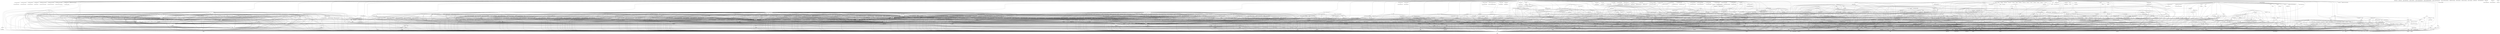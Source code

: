 digraph depends {
    node [shape=plaintext]
"abootimg" -> "abootimg-lic" [style=dotted]
"abootimg" -> "libc6"
"activitymanager" -> "activitymanager-lic" [style=dotted]
"activitymanager" -> "db8"
"activitymanager" -> "libboost-regex1.63.0"
"activitymanager" -> "libc6"
"activitymanager" -> "libgcc1"
"activitymanager" -> "libglib-2.0-0"
"activitymanager" -> "libnyx6"
"activitymanager" -> "libpmloglib3"
"activitymanager" -> "libstdc++6"
"activitymanager" -> "luna-service2"
"alsa-plugins-pulseaudio-conf" -> "libasound-module-conf-pulse"
"alsa-plugins-pulseaudio-conf" -> "libasound-module-ctl-pulse"
"alsa-plugins-pulseaudio-conf" -> "libasound-module-pcm-pulse"
"alsa-utils-alsactl" -> "alsa-states" [style=dotted]
"alsa-utils-alsactl" -> "libasound2"
"alsa-utils-alsactl" -> "libc6"
"alsa-utils-alsamixer" -> "libasound2"
"alsa-utils-alsamixer" -> "libc6"
"alsa-utils-alsamixer" -> "libformw5"
"alsa-utils-alsamixer" -> "libmenuw5"
"alsa-utils-alsamixer" -> "libncursesw5"
"alsa-utils-alsamixer" -> "libpanelw5"
"alsa-utils-alsamixer" -> "libtinfo5"
"alsa-utils-alsaucm" -> "libasound2"
"alsa-utils-alsaucm" -> "libc6"
"alsa-utils-amixer" -> "libasound2"
"alsa-utils-amixer" -> "libc6"
"alsa-utils-aplay" -> "libasound2"
"alsa-utils-aplay" -> "libc6"
"android-kernel-bootimg" -> "abootimg"
"android-kernel-bootimg" -> "android-kernel-bootimg-lic" [style=dotted]
"android-property-service" -> "android-property-service-lic" [style=dotted]
"android-property-service" -> "libc6"
"android-property-service" -> "libglib-2.0-0"
"android-property-service" -> "libhybris"
"android-property-service" -> "libpbnjson"
"android-property-service" -> "luna-service2"
"android-system" -> "android-system-lic" [style=dotted]
"android-system" -> "base-files"
"android-system" -> "base-passwd"
"android-system-compat" -> "android-system-compat-lic" [style=dotted]
"android-system-image-hammerhead" -> "android-system-image-hammerhead-lic" [style=dotted]
"android-system" -> "lxc"
"android-system" -> "sed"
"android-system" -> "shadow"
"android-tools" -> "android-tools-conf"
"android-tools" -> "android-tools-lic" [style=dotted]
"android-tools" -> "bash"
"android-tools-conf" -> "android-tools-conf-lic" [style=dotted]
"android-tools" -> "libbsd0"
"android-tools" -> "libc6"
"android-tools" -> "libcrypto1.0.2"
"android-tools" -> "libpcre1"
"android-tools" -> "libz1"
"app-services" -> "app-services-lic" [style=dotted]
"audio-service" -> "audio-service-lic" [style=dotted]
"audio-service" -> "libc6"
"audio-service" -> "libgcc1"
"audio-service" -> "libglib-2.0-0"
"audio-service" -> "libpbnjson"
"audio-service" -> "libpulse0"
"audio-service" -> "libpulse-mainloop-glib0"
"audio-service" -> "libstdc++6"
"audio-service" -> "luna-service2"
"avahi-locale-en-gb" -> "virtual-locale-en-gb" [style=dotted]
"base-files" -> "base-files-lic" [style=dotted]
"base-passwd" -> "base-passwd-lic" [style=dotted]
"bash" -> "base-files"
"bash" -> "bash-lic" [style=dotted]
"bash" -> "libc6"
"bash" -> "libtinfo5"
"bash" -> "update-alternatives-opkg"
"bc" -> "bc-lic" [style=dotted]
"bc" -> "libc6"
"bc" -> "update-alternatives-opkg"
"binutils" -> "binutils-lic" [style=dotted]
"binutils" -> "libc6"
"binutils" -> "libz1"
"binutils" -> "update-alternatives-opkg"
"bluez5" -> "bluez5-lic" [style=dotted]
"bluez5" -> "libc6"
"bluez5" -> "libdbus-1-3"
"bluez5" -> "libglib-2.0-0"
"bluez5" -> "libreadline7"
"bluez5" -> "libudev1"
"bridge-utils" -> "bridge-utils-lic" [style=dotted]
"bridge-utils" -> "kernel-module-bridge" [style=dotted]
"bridge-utils" -> "libc6"
"bridge-utils" -> "update-alternatives-opkg"
"busybox" -> "busybox-lic" [style=dotted]
"busybox" -> "busybox-syslog" [style=dotted]
"busybox" -> "busybox-udhcpc" [style=dotted]
"busybox" -> "libc6"
"busybox-syslog" -> "update-alternatives-opkg"
"busybox" -> "update-alternatives-opkg"
"bzip2" -> "bzip2-lic" [style=dotted]
"bzip2" -> "libbz2-1"
"bzip2" -> "libc6"
"bzip2" -> "update-alternatives-opkg"
"ca-certificates" -> "ca-certificates-lic" [style=dotted]
"ca-certificates" -> "openssl"
"certmgrd" -> "certmgrd-lic" [style=dotted]
"certmgrd" -> "libc6"
"certmgrd" -> "libglib-2.0-0"
"certmgrd" -> "libpbnjson"
"certmgrd" -> "libpmcertificatemgr2"
"certmgrd" -> "luna-service2"
"configurator" -> "configurator-lic" [style=dotted]
"configurator" -> "db8"
"configurator" -> "libc6"
"configurator" -> "libgcc1"
"configurator" -> "libglib-2.0-0"
"configurator" -> "libpmloglib3"
"configurator" -> "libstdc++6"
"connman" -> "bluez5"
"connman-client" -> "connman"
"connman-client" -> "libc6"
"connman-client" -> "libdbus-1-3"
"connman-client" -> "libglib-2.0-0"
"connman-client" -> "libreadline7"
"connman-conf" -> "connman-conf-lic" [style=dotted]
"connman" -> "connman-conf" [style=dotted]
"connman" -> "connman-lic" [style=dotted]
"connman" -> "connman-plugin-vpn-l2tp" [style=dotted]
"connman" -> "connman-plugin-vpn-openvpn" [style=dotted]
"connman" -> "connman-plugin-vpn-pppt" [style=dotted]
"connman" -> "connman-plugin-vpn-vpnc" [style=dotted]
"connman" -> "connman-tests" [style=dotted]
"connman" -> "connman-tools" [style=dotted]
"connman" -> "connman-vpn" [style=dotted]
"connman" -> "connman-wait-online" [style=dotted]
"connman" -> "dbus-1"
"connman" -> "iptables"
"connman" -> "libc6"
"connman" -> "libdbus-1-3"
"connman" -> "libglib-2.0-0"
"connman" -> "libgnutls30"
"connman" -> "neard" [style=dotted]
"connman" -> "ofono"
"connman" -> "openvpn"
"connman-plugin-vpn-l2tp" -> "connman-vpn"
"connman-plugin-vpn-l2tp" -> "libc6"
"connman-plugin-vpn-openvpn" -> "connman-vpn"
"connman-plugin-vpn-openvpn" -> "libc6"
"connman-plugin-vpn-openvpn" -> "libdbus-1-3"
"connman-plugin-vpn-vpnc" -> "connman-vpn"
"connman-plugin-vpn-vpnc" -> "libc6"
"connman-plugin-vpn-vpnc" -> "libdbus-1-3"
"connman" -> "pptp-linux"
"connman-tests" -> "iptables"
"connman-tests" -> "libc6"
"connman-tests" -> "libdbus-1-3"
"connman-tests" -> "libglib-2.0-0"
"connman-tests" -> "libgnutls30"
"connman-tools" -> "connman"
"connman-tools" -> "libc6"
"connman-tools" -> "libglib-2.0-0"
"connman-tools" -> "libgnutls30"
"connman" -> "update-alternatives-opkg"
"connman" -> "vpnc"
"connman-vpn" -> "libc6"
"connman-vpn" -> "libdbus-1-3"
"connman-vpn" -> "libglib-2.0-0"
"connman-vpn" -> "libgnutls30"
"connman-wait-online" -> "libc6"
"connman-wait-online" -> "libdbus-1-3"
"connman-wait-online" -> "libglib-2.0-0"
"connman" -> "wpa-supplicant"
"connman" -> "xl2tpd"
"cordova" -> "cordova-lic" [style=dotted]
"core-apps" -> "bash"
"core-apps" -> "core-apps-lic" [style=dotted]
"cpushareholder-stub" -> "cpushareholder-stub-lic" [style=dotted]
"crash-handler" -> "crash-handler-lic" [style=dotted]
"crash-handler" -> "libc6"
"crash-handler" -> "libgcc1"
"curl" -> "curl-lic" [style=dotted]
"curl" -> "libc6"
"curl" -> "libcurl4"
"curl" -> "libz1"
"db8" -> "bash"
"db8" -> "db8-lic" [style=dotted]
"db8" -> "libc6"
"db8" -> "libgcc1"
"db8" -> "libglib-2.0-0"
"db8" -> "libicui18n58"
"db8" -> "libicuuc58"
"db8" -> "libleveldb1"
"db8" -> "libpmloglib3"
"db8" -> "libstdc++6"
"db8" -> "luna-service2"
"dbus-1" -> "base-files"
"dbus-1" -> "base-passwd"
"dbus-1" -> "dbus-lic" [style=dotted]
"dbus-1" -> "libc6"
"dbus-1" -> "libdbus-1-3"
"dbus-1" -> "libexpat1"
"dbus-1" -> "libsystemd0"
"dbus-1" -> "shadow"
"directfb" -> "directfb-lic" [style=dotted]
"directfb" -> "libc6"
"directfb" -> "libfreetype6"
"directfb" -> "libgcc1"
"directfb" -> "libjpeg62"
"directfb" -> "libpng16-16"
"directfb" -> "libstdc++6"
"directfb" -> "libz1"
"distro-feed-configs" -> "distro-feed-configs-lic" [style=dotted]
"dnsmasq" -> "dnsmasq-lic" [style=dotted]
"dnsmasq" -> "libc6"
"dosfstools" -> "dosfstools-lic" [style=dotted]
"dosfstools" -> "libc6"
"downloadmanager" -> "downloadmanager-lic" [style=dotted]
"e2fsprogs-badblocks" -> "libc6"
"e2fsprogs-badblocks" -> "libcom-err2"
"e2fsprogs-badblocks" -> "libext2fs2"
"e2fsprogs-e2fsck" -> "libblkid1"
"e2fsprogs-e2fsck" -> "libc6"
"e2fsprogs-e2fsck" -> "libcom-err2"
"e2fsprogs-e2fsck" -> "libe2p2"
"e2fsprogs-e2fsck" -> "libext2fs2"
"e2fsprogs-e2fsck" -> "libuuid1"
"e2fsprogs" -> "e2fsprogs-badblocks"
"e2fsprogs" -> "e2fsprogs-e2fsck" [style=dotted]
"e2fsprogs" -> "e2fsprogs-lic" [style=dotted]
"e2fsprogs" -> "e2fsprogs-mke2fs" [style=dotted]
"e2fsprogs" -> "libblkid1"
"e2fsprogs" -> "libc6"
"e2fsprogs" -> "libcom-err2"
"e2fsprogs" -> "libe2p2"
"e2fsprogs" -> "libext2fs2"
"e2fsprogs" -> "libss2"
"e2fsprogs" -> "libuuid1"
"e2fsprogs-mke2fs" -> "libblkid1"
"e2fsprogs-mke2fs" -> "libc6"
"e2fsprogs-mke2fs" -> "libcom-err2"
"e2fsprogs-mke2fs" -> "libe2p2"
"e2fsprogs-mke2fs" -> "libext2fs2"
"e2fsprogs-mke2fs" -> "libuuid1"
"e2fsprogs" -> "update-alternatives-opkg"
"enyo-1.0" -> "enyo-1.0-lic" [style=dotted]
"evtest" -> "evtest-lic" [style=dotted]
"evtest" -> "libc6"
"exiv2" -> "exiv2-lic" [style=dotted]
"exiv2" -> "libc6"
"exiv2" -> "libexpat1"
"exiv2" -> "libgcc1"
"exiv2" -> "libstdc++6"
"exiv2" -> "libz1"
"filecache" -> "db8"
"filecache" -> "filecache-lic" [style=dotted]
"filecache" -> "glibmm"
"filecache" -> "jemalloc"
"filecache" -> "libboost-filesystem1.63.0"
"filecache" -> "libboost-system1.63.0"
"filecache" -> "libc6"
"filecache" -> "libgcc1"
"filecache" -> "libglib-2.0-0"
"filecache" -> "libsigc-2.0-0"
"filecache" -> "libstdc++6"
"filecache" -> "luna-service2"
"fingerterm" -> "fingerterm-lic" [style=dotted]
"fingerterm" -> "libc6"
"fingerterm" -> "libgcc1"
"fingerterm" -> "libstdc++6"
"fingerterm" -> "qtbase"
"fingerterm" -> "qtdeclarative"
"foundation-frameworks" -> "foundation-frameworks-lic" [style=dotted]
"funyahoo-plusplus" -> "funyahoo-plusplus-lic" [style=dotted]
"funyahoo-plusplus" -> "libc6"
"funyahoo-plusplus" -> "libglib-2.0-0"
"funyahoo-plusplus" -> "libjson-glib-1.0-0"
"funyahoo-plusplus" -> "libpurple"
"fuser" -> "libc6"
"fuser" -> "update-alternatives-opkg"
"gdb" -> "gdb-lic" [style=dotted]
"gdb" -> "libc6"
"gdb" -> "libc6-thread-db" [style=dotted]
"gdb" -> "libexpat1"
"gdb" -> "libpython3.5m1.0"
"gdb" -> "libreadline7"
"gdb" -> "libtinfo5"
"gdb" -> "python3"
"gdb" -> "python3-codecs"
"gdbserver" -> "libc6"
"gdbserver" -> "libc6-thread-db" [style=dotted]
"geoclue" -> "geoclue-lic" [style=dotted]
"geoclue" -> "libavahi-client3"
"geoclue" -> "libavahi-common3"
"geoclue" -> "libavahi-glib1"
"geoclue" -> "libc6"
"geoclue" -> "libglib-2.0-0"
"geoclue" -> "libjson-glib-1.0-0"
"geoclue" -> "libsoup-2.4"
"geoclue" -> "modemmanager"
"glibc-locale-en-gb" -> "virtual-locale-en-gb" [style=dotted]
"glibmm" -> "glibmm-lic" [style=dotted]
"glibmm" -> "libc6"
"glibmm" -> "libgcc1"
"glibmm" -> "libglib-2.0-0"
"glibmm" -> "libsigc-2.0-0"
"glibmm" -> "libstdc++6"
"glib-networking" -> "glib-networking-lic" [style=dotted]
"glib-networking" -> "libc6"
"glib-networking" -> "libglib-2.0-0"
"glib-networking" -> "libgnutls30"
"glib-networking-locale-en-gb" -> "virtual-locale-en-gb" [style=dotted]
"gstreamer1.0" -> "gstreamer1.0-lic" [style=dotted]
"gstreamer1.0-libav" -> "gstreamer1.0"
"gstreamer1.0-libav" -> "gstreamer1.0-libav-lic" [style=dotted]
"gstreamer1.0-libav" -> "libbz2-1"
"gstreamer1.0-libav" -> "libc6"
"gstreamer1.0-libav" -> "libglib-2.0-0"
"gstreamer1.0-libav" -> "libgstaudio-1.0-0"
"gstreamer1.0-libav" -> "libgstpbutils-1.0-0"
"gstreamer1.0-libav" -> "libgstvideo-1.0-0"
"gstreamer1.0-libav" -> "liblzma5"
"gstreamer1.0-libav" -> "libz1"
"gstreamer1.0" -> "libc6"
"gstreamer1.0" -> "libcap2"
"gstreamer1.0" -> "libglib-2.0-0"
"gstreamer1.0-locale-en-gb" -> "virtual-locale-en-gb" [style=dotted]
"gstreamer1.0-plugins-bad-accurip" -> "gstreamer1.0"
"gstreamer1.0-plugins-bad-accurip" -> "libc6"
"gstreamer1.0-plugins-bad-accurip" -> "libglib-2.0-0"
"gstreamer1.0-plugins-bad-accurip" -> "libgstaudio-1.0-0"
"gstreamer1.0-plugins-bad-adpcmdec" -> "gstreamer1.0"
"gstreamer1.0-plugins-bad-adpcmdec" -> "libc6"
"gstreamer1.0-plugins-bad-adpcmdec" -> "libglib-2.0-0"
"gstreamer1.0-plugins-bad-adpcmdec" -> "libgstaudio-1.0-0"
"gstreamer1.0-plugins-bad-adpcmenc" -> "gstreamer1.0"
"gstreamer1.0-plugins-bad-adpcmenc" -> "libc6"
"gstreamer1.0-plugins-bad-adpcmenc" -> "libglib-2.0-0"
"gstreamer1.0-plugins-bad-adpcmenc" -> "libgstaudio-1.0-0"
"gstreamer1.0-plugins-bad-aiff" -> "gstreamer1.0"
"gstreamer1.0-plugins-bad-aiff" -> "libc6"
"gstreamer1.0-plugins-bad-aiff" -> "libglib-2.0-0"
"gstreamer1.0-plugins-bad-aiff" -> "libgstaudio-1.0-0"
"gstreamer1.0-plugins-bad-aiff" -> "libgstpbutils-1.0-0"
"gstreamer1.0-plugins-bad-aiff" -> "libgsttag-1.0-0"
"gstreamer1.0-plugins-bad-asfmux" -> "gstreamer1.0"
"gstreamer1.0-plugins-bad-asfmux" -> "libc6"
"gstreamer1.0-plugins-bad-asfmux" -> "libglib-2.0-0"
"gstreamer1.0-plugins-bad-asfmux" -> "libgstrtp-1.0-0"
"gstreamer1.0-plugins-bad-audiofxbad" -> "gstreamer1.0"
"gstreamer1.0-plugins-bad-audiofxbad" -> "libc6"
"gstreamer1.0-plugins-bad-audiofxbad" -> "libglib-2.0-0"
"gstreamer1.0-plugins-bad-audiofxbad" -> "libgstaudio-1.0-0"
"gstreamer1.0-plugins-bad-audiomixer" -> "gstreamer1.0"
"gstreamer1.0-plugins-bad-audiomixer" -> "libc6"
"gstreamer1.0-plugins-bad-audiomixer" -> "libglib-2.0-0"
"gstreamer1.0-plugins-bad-audiomixer" -> "libgstaudio-1.0-0"
"gstreamer1.0-plugins-bad-audiomixer" -> "libgstbadaudio-1.0-0"
"gstreamer1.0-plugins-bad-audiomixer" -> "libgstbadbase-1.0-0"
"gstreamer1.0-plugins-bad-audiomixer" -> "liborc-0.4-0"
"gstreamer1.0-plugins-bad-audiovisualizers" -> "gstreamer1.0"
"gstreamer1.0-plugins-bad-audiovisualizers" -> "libc6"
"gstreamer1.0-plugins-bad-audiovisualizers" -> "libglib-2.0-0"
"gstreamer1.0-plugins-bad-audiovisualizers" -> "libgstaudio-1.0-0"
"gstreamer1.0-plugins-bad-audiovisualizers" -> "libgstfft-1.0-0"
"gstreamer1.0-plugins-bad-audiovisualizers" -> "libgstpbutils-1.0-0"
"gstreamer1.0-plugins-bad-audiovisualizers" -> "libgstvideo-1.0-0"
"gstreamer1.0-plugins-bad-autoconvert" -> "gstreamer1.0"
"gstreamer1.0-plugins-bad-autoconvert" -> "libc6"
"gstreamer1.0-plugins-bad-autoconvert" -> "libglib-2.0-0"
"gstreamer1.0-plugins-bad-bayer" -> "gstreamer1.0"
"gstreamer1.0-plugins-bad-bayer" -> "libc6"
"gstreamer1.0-plugins-bad-bayer" -> "libglib-2.0-0"
"gstreamer1.0-plugins-bad-bayer" -> "libgstvideo-1.0-0"
"gstreamer1.0-plugins-bad-bayer" -> "liborc-0.4-0"
"gstreamer1.0-plugins-bad-bluez" -> "gstreamer1.0"
"gstreamer1.0-plugins-bad-bluez" -> "libc6"
"gstreamer1.0-plugins-bad-bluez" -> "libglib-2.0-0"
"gstreamer1.0-plugins-bad-bluez" -> "libgstaudio-1.0-0"
"gstreamer1.0-plugins-bad-bluez" -> "libgstrtp-1.0-0"
"gstreamer1.0-plugins-bad-bz2" -> "gstreamer1.0"
"gstreamer1.0-plugins-bad-bz2" -> "libbz2-1"
"gstreamer1.0-plugins-bad-bz2" -> "libc6"
"gstreamer1.0-plugins-bad-bz2" -> "libglib-2.0-0"
"gstreamer1.0-plugins-bad-camerabin2" -> "gstreamer1.0"
"gstreamer1.0-plugins-bad-camerabin2" -> "libc6"
"gstreamer1.0-plugins-bad-camerabin2" -> "libglib-2.0-0"
"gstreamer1.0-plugins-bad-camerabin2" -> "libgstapp-1.0-0"
"gstreamer1.0-plugins-bad-camerabin2" -> "libgstbasecamerabinsrc-1.0-0"
"gstreamer1.0-plugins-bad-camerabin2" -> "libgstpbutils-1.0-0"
"gstreamer1.0-plugins-bad-camerabin2" -> "libgstphotography-1.0-0"
"gstreamer1.0-plugins-bad-camerabin2" -> "libgsttag-1.0-0"
"gstreamer1.0-plugins-bad-coloreffects" -> "gstreamer1.0"
"gstreamer1.0-plugins-bad-coloreffects" -> "libc6"
"gstreamer1.0-plugins-bad-coloreffects" -> "libglib-2.0-0"
"gstreamer1.0-plugins-bad-coloreffects" -> "libgstvideo-1.0-0"
"gstreamer1.0-plugins-bad-compositor" -> "gstreamer1.0"
"gstreamer1.0-plugins-bad-compositor" -> "libc6"
"gstreamer1.0-plugins-bad-compositor" -> "libglib-2.0-0"
"gstreamer1.0-plugins-bad-compositor" -> "libgstbadbase-1.0-0"
"gstreamer1.0-plugins-bad-compositor" -> "libgstbadvideo-1.0-0"
"gstreamer1.0-plugins-bad-compositor" -> "libgstvideo-1.0-0"
"gstreamer1.0-plugins-bad-compositor" -> "liborc-0.4-0"
"gstreamer1.0-plugins-bad-curl" -> "gstreamer1.0"
"gstreamer1.0-plugins-bad-curl" -> "libc6"
"gstreamer1.0-plugins-bad-curl" -> "libcurl4"
"gstreamer1.0-plugins-bad-curl" -> "libglib-2.0-0"
"gstreamer1.0-plugins-bad-dashdemux" -> "gstreamer1.0"
"gstreamer1.0-plugins-bad-dashdemux" -> "libc6"
"gstreamer1.0-plugins-bad-dashdemux" -> "libglib-2.0-0"
"gstreamer1.0-plugins-bad-dashdemux" -> "libgstadaptivedemux-1.0-0"
"gstreamer1.0-plugins-bad-dashdemux" -> "libgstapp-1.0-0"
"gstreamer1.0-plugins-bad-dashdemux" -> "libgsttag-1.0-0"
"gstreamer1.0-plugins-bad-dashdemux" -> "libgsturidownloader-1.0-0"
"gstreamer1.0-plugins-bad-dashdemux" -> "libxml2"
"gstreamer1.0-plugins-bad-dataurisrc" -> "gstreamer1.0"
"gstreamer1.0-plugins-bad-dataurisrc" -> "libc6"
"gstreamer1.0-plugins-bad-dataurisrc" -> "libglib-2.0-0"
"gstreamer1.0-plugins-bad-debugutilsbad" -> "gstreamer1.0"
"gstreamer1.0-plugins-bad-debugutilsbad" -> "libc6"
"gstreamer1.0-plugins-bad-debugutilsbad" -> "libglib-2.0-0"
"gstreamer1.0-plugins-bad-debugutilsbad" -> "libgstvideo-1.0-0"
"gstreamer1.0-plugins-bad-decklink" -> "gstreamer1.0"
"gstreamer1.0-plugins-bad-decklink" -> "libc6"
"gstreamer1.0-plugins-bad-decklink" -> "libgcc1"
"gstreamer1.0-plugins-bad-decklink" -> "libglib-2.0-0"
"gstreamer1.0-plugins-bad-decklink" -> "libgstaudio-1.0-0"
"gstreamer1.0-plugins-bad-decklink" -> "libgstvideo-1.0-0"
"gstreamer1.0-plugins-bad-decklink" -> "libstdc++6"
"gstreamer1.0-plugins-bad-dtls" -> "gstreamer1.0"
"gstreamer1.0-plugins-bad-dtls" -> "libc6"
"gstreamer1.0-plugins-bad-dtls" -> "libcrypto1.0.2"
"gstreamer1.0-plugins-bad-dtls" -> "libglib-2.0-0"
"gstreamer1.0-plugins-bad-dtls" -> "libssl1.0.2"
"gstreamer1.0-plugins-bad-dvb" -> "gstreamer1.0"
"gstreamer1.0-plugins-bad-dvb" -> "libc6"
"gstreamer1.0-plugins-bad-dvb" -> "libglib-2.0-0"
"gstreamer1.0-plugins-bad-dvb" -> "libgstmpegts-1.0-0"
"gstreamer1.0-plugins-bad-dvbsuboverlay" -> "gstreamer1.0"
"gstreamer1.0-plugins-bad-dvbsuboverlay" -> "libc6"
"gstreamer1.0-plugins-bad-dvbsuboverlay" -> "libglib-2.0-0"
"gstreamer1.0-plugins-bad-dvbsuboverlay" -> "libgstvideo-1.0-0"
"gstreamer1.0-plugins-bad-dvdspu" -> "gstreamer1.0"
"gstreamer1.0-plugins-bad-dvdspu" -> "libc6"
"gstreamer1.0-plugins-bad-dvdspu" -> "libglib-2.0-0"
"gstreamer1.0-plugins-bad-dvdspu" -> "libgstvideo-1.0-0"
"gstreamer1.0-plugins-bad-fbdevsink" -> "gstreamer1.0"
"gstreamer1.0-plugins-bad-fbdevsink" -> "libc6"
"gstreamer1.0-plugins-bad-fbdevsink" -> "libglib-2.0-0"
"gstreamer1.0-plugins-bad-fbdevsink" -> "libgstvideo-1.0-0"
"gstreamer1.0-plugins-bad-festival" -> "gstreamer1.0"
"gstreamer1.0-plugins-bad-festival" -> "libc6"
"gstreamer1.0-plugins-bad-festival" -> "libglib-2.0-0"
"gstreamer1.0-plugins-bad-festival" -> "libgstaudio-1.0-0"
"gstreamer1.0-plugins-bad-fieldanalysis" -> "gstreamer1.0"
"gstreamer1.0-plugins-bad-fieldanalysis" -> "libc6"
"gstreamer1.0-plugins-bad-fieldanalysis" -> "libglib-2.0-0"
"gstreamer1.0-plugins-bad-fieldanalysis" -> "libgstvideo-1.0-0"
"gstreamer1.0-plugins-bad-fieldanalysis" -> "liborc-0.4-0"
"gstreamer1.0-plugins-bad-freeverb" -> "gstreamer1.0"
"gstreamer1.0-plugins-bad-freeverb" -> "libc6"
"gstreamer1.0-plugins-bad-freeverb" -> "libglib-2.0-0"
"gstreamer1.0-plugins-bad-freeverb" -> "libgstaudio-1.0-0"
"gstreamer1.0-plugins-bad-frei0r" -> "gstreamer1.0"
"gstreamer1.0-plugins-bad-frei0r" -> "libc6"
"gstreamer1.0-plugins-bad-frei0r" -> "libglib-2.0-0"
"gstreamer1.0-plugins-bad-frei0r" -> "libgstvideo-1.0-0"
"gstreamer1.0-plugins-bad-gaudieffects" -> "gstreamer1.0"
"gstreamer1.0-plugins-bad-gaudieffects" -> "libc6"
"gstreamer1.0-plugins-bad-gaudieffects" -> "libglib-2.0-0"
"gstreamer1.0-plugins-bad-gaudieffects" -> "libgstvideo-1.0-0"
"gstreamer1.0-plugins-bad-gaudieffects" -> "liborc-0.4-0"
"gstreamer1.0-plugins-bad-gdp" -> "gstreamer1.0"
"gstreamer1.0-plugins-bad-gdp" -> "libc6"
"gstreamer1.0-plugins-bad-gdp" -> "libglib-2.0-0"
"gstreamer1.0-plugins-bad-geometrictransform" -> "gstreamer1.0"
"gstreamer1.0-plugins-bad-geometrictransform" -> "libc6"
"gstreamer1.0-plugins-bad-geometrictransform" -> "libglib-2.0-0"
"gstreamer1.0-plugins-bad-geometrictransform" -> "libgstvideo-1.0-0"
"gstreamer1.0-plugins-bad-hls" -> "gstreamer1.0"
"gstreamer1.0-plugins-bad-hls" -> "libc6"
"gstreamer1.0-plugins-bad-hls" -> "libcrypto1.0.2"
"gstreamer1.0-plugins-bad-hls" -> "libglib-2.0-0"
"gstreamer1.0-plugins-bad-hls" -> "libgstadaptivedemux-1.0-0"
"gstreamer1.0-plugins-bad-hls" -> "libgstapp-1.0-0"
"gstreamer1.0-plugins-bad-hls" -> "libgstpbutils-1.0-0"
"gstreamer1.0-plugins-bad-hls" -> "libgsttag-1.0-0"
"gstreamer1.0-plugins-bad-hls" -> "libgsturidownloader-1.0-0"
"gstreamer1.0-plugins-bad-hls" -> "libgstvideo-1.0-0"
"gstreamer1.0-plugins-bad-hls" -> "libssl1.0.2"
"gstreamer1.0-plugins-bad-id3tag" -> "gstreamer1.0"
"gstreamer1.0-plugins-bad-id3tag" -> "libc6"
"gstreamer1.0-plugins-bad-id3tag" -> "libglib-2.0-0"
"gstreamer1.0-plugins-bad-id3tag" -> "libgsttag-1.0-0"
"gstreamer1.0-plugins-bad-inter" -> "gstreamer1.0"
"gstreamer1.0-plugins-bad-interlace" -> "gstreamer1.0"
"gstreamer1.0-plugins-bad-interlace" -> "libc6"
"gstreamer1.0-plugins-bad-interlace" -> "libglib-2.0-0"
"gstreamer1.0-plugins-bad-interlace" -> "libgstvideo-1.0-0"
"gstreamer1.0-plugins-bad-inter" -> "libc6"
"gstreamer1.0-plugins-bad-inter" -> "libglib-2.0-0"
"gstreamer1.0-plugins-bad-inter" -> "libgstaudio-1.0-0"
"gstreamer1.0-plugins-bad-inter" -> "libgstvideo-1.0-0"
"gstreamer1.0-plugins-bad-ivfparse" -> "gstreamer1.0"
"gstreamer1.0-plugins-bad-ivfparse" -> "libc6"
"gstreamer1.0-plugins-bad-ivfparse" -> "libglib-2.0-0"
"gstreamer1.0-plugins-bad-ivtc" -> "gstreamer1.0"
"gstreamer1.0-plugins-bad-ivtc" -> "libc6"
"gstreamer1.0-plugins-bad-ivtc" -> "libglib-2.0-0"
"gstreamer1.0-plugins-bad-ivtc" -> "libgstvideo-1.0-0"
"gstreamer1.0-plugins-bad-jp2kdecimator" -> "gstreamer1.0"
"gstreamer1.0-plugins-bad-jp2kdecimator" -> "libc6"
"gstreamer1.0-plugins-bad-jp2kdecimator" -> "libglib-2.0-0"
"gstreamer1.0-plugins-bad-jpegformat" -> "gstreamer1.0"
"gstreamer1.0-plugins-bad-jpegformat" -> "libc6"
"gstreamer1.0-plugins-bad-jpegformat" -> "libglib-2.0-0"
"gstreamer1.0-plugins-bad-jpegformat" -> "libgsttag-1.0-0"
"gstreamer1.0-plugins-bad-locale-en-gb" -> "virtual-locale-en-gb" [style=dotted]
"gstreamer1.0-plugins-bad-meta" -> "gstreamer1.0-plugins-bad-accurip"
"gstreamer1.0-plugins-bad-meta" -> "gstreamer1.0-plugins-bad-adpcmdec"
"gstreamer1.0-plugins-bad-meta" -> "gstreamer1.0-plugins-bad-adpcmenc"
"gstreamer1.0-plugins-bad-meta" -> "gstreamer1.0-plugins-bad-aiff"
"gstreamer1.0-plugins-bad-meta" -> "gstreamer1.0-plugins-bad-asfmux"
"gstreamer1.0-plugins-bad-meta" -> "gstreamer1.0-plugins-bad-audiofxbad"
"gstreamer1.0-plugins-bad-meta" -> "gstreamer1.0-plugins-bad-audiomixer"
"gstreamer1.0-plugins-bad-meta" -> "gstreamer1.0-plugins-bad-audiovisualizers"
"gstreamer1.0-plugins-bad-meta" -> "gstreamer1.0-plugins-bad-autoconvert"
"gstreamer1.0-plugins-bad-meta" -> "gstreamer1.0-plugins-bad-bayer"
"gstreamer1.0-plugins-bad-meta" -> "gstreamer1.0-plugins-bad-bluez"
"gstreamer1.0-plugins-bad-meta" -> "gstreamer1.0-plugins-bad-bz2"
"gstreamer1.0-plugins-bad-meta" -> "gstreamer1.0-plugins-bad-camerabin2"
"gstreamer1.0-plugins-bad-meta" -> "gstreamer1.0-plugins-bad-coloreffects"
"gstreamer1.0-plugins-bad-meta" -> "gstreamer1.0-plugins-bad-compositor"
"gstreamer1.0-plugins-bad-meta" -> "gstreamer1.0-plugins-bad-curl"
"gstreamer1.0-plugins-bad-meta" -> "gstreamer1.0-plugins-bad-dashdemux"
"gstreamer1.0-plugins-bad-meta" -> "gstreamer1.0-plugins-bad-dataurisrc"
"gstreamer1.0-plugins-bad-meta" -> "gstreamer1.0-plugins-bad-debugutilsbad"
"gstreamer1.0-plugins-bad-meta" -> "gstreamer1.0-plugins-bad-decklink"
"gstreamer1.0-plugins-bad-meta" -> "gstreamer1.0-plugins-bad-dtls"
"gstreamer1.0-plugins-bad-meta" -> "gstreamer1.0-plugins-bad-dvb"
"gstreamer1.0-plugins-bad-meta" -> "gstreamer1.0-plugins-bad-dvbsuboverlay"
"gstreamer1.0-plugins-bad-meta" -> "gstreamer1.0-plugins-bad-dvdspu"
"gstreamer1.0-plugins-bad-meta" -> "gstreamer1.0-plugins-bad-fbdevsink"
"gstreamer1.0-plugins-bad-meta" -> "gstreamer1.0-plugins-bad-festival"
"gstreamer1.0-plugins-bad-meta" -> "gstreamer1.0-plugins-bad-fieldanalysis"
"gstreamer1.0-plugins-bad-meta" -> "gstreamer1.0-plugins-bad-freeverb"
"gstreamer1.0-plugins-bad-meta" -> "gstreamer1.0-plugins-bad-frei0r"
"gstreamer1.0-plugins-bad-meta" -> "gstreamer1.0-plugins-bad-gaudieffects"
"gstreamer1.0-plugins-bad-meta" -> "gstreamer1.0-plugins-bad-gdp"
"gstreamer1.0-plugins-bad-meta" -> "gstreamer1.0-plugins-bad-geometrictransform"
"gstreamer1.0-plugins-bad-meta" -> "gstreamer1.0-plugins-bad-hls"
"gstreamer1.0-plugins-bad-meta" -> "gstreamer1.0-plugins-bad-id3tag"
"gstreamer1.0-plugins-bad-meta" -> "gstreamer1.0-plugins-bad-inter"
"gstreamer1.0-plugins-bad-meta" -> "gstreamer1.0-plugins-bad-interlace"
"gstreamer1.0-plugins-bad-meta" -> "gstreamer1.0-plugins-bad-ivfparse"
"gstreamer1.0-plugins-bad-meta" -> "gstreamer1.0-plugins-bad-ivtc"
"gstreamer1.0-plugins-bad-meta" -> "gstreamer1.0-plugins-bad-jp2kdecimator"
"gstreamer1.0-plugins-bad-meta" -> "gstreamer1.0-plugins-bad-jpegformat"
"gstreamer1.0-plugins-bad-meta" -> "gstreamer1.0-plugins-bad-midi"
"gstreamer1.0-plugins-bad-meta" -> "gstreamer1.0-plugins-bad-mpegpsdemux"
"gstreamer1.0-plugins-bad-meta" -> "gstreamer1.0-plugins-bad-mpegpsmux"
"gstreamer1.0-plugins-bad-meta" -> "gstreamer1.0-plugins-bad-mpegtsdemux"
"gstreamer1.0-plugins-bad-meta" -> "gstreamer1.0-plugins-bad-mpegtsmux"
"gstreamer1.0-plugins-bad-meta" -> "gstreamer1.0-plugins-bad-mxf"
"gstreamer1.0-plugins-bad-meta" -> "gstreamer1.0-plugins-bad-neonhttpsrc"
"gstreamer1.0-plugins-bad-meta" -> "gstreamer1.0-plugins-bad-netsim"
"gstreamer1.0-plugins-bad-meta" -> "gstreamer1.0-plugins-bad-pcapparse"
"gstreamer1.0-plugins-bad-meta" -> "gstreamer1.0-plugins-bad-pnm"
"gstreamer1.0-plugins-bad-meta" -> "gstreamer1.0-plugins-bad-rawparse"
"gstreamer1.0-plugins-bad-meta" -> "gstreamer1.0-plugins-bad-removesilence"
"gstreamer1.0-plugins-bad-meta" -> "gstreamer1.0-plugins-bad-rfbsrc"
"gstreamer1.0-plugins-bad-meta" -> "gstreamer1.0-plugins-bad-rsvg"
"gstreamer1.0-plugins-bad-meta" -> "gstreamer1.0-plugins-bad-rtponvif"
"gstreamer1.0-plugins-bad-meta" -> "gstreamer1.0-plugins-bad-sbc"
"gstreamer1.0-plugins-bad-meta" -> "gstreamer1.0-plugins-bad-sdpelem"
"gstreamer1.0-plugins-bad-meta" -> "gstreamer1.0-plugins-bad-segmentclip"
"gstreamer1.0-plugins-bad-meta" -> "gstreamer1.0-plugins-bad-shm"
"gstreamer1.0-plugins-bad-meta" -> "gstreamer1.0-plugins-bad-siren"
"gstreamer1.0-plugins-bad-meta" -> "gstreamer1.0-plugins-bad-smooth"
"gstreamer1.0-plugins-bad-meta" -> "gstreamer1.0-plugins-bad-smoothstreaming"
"gstreamer1.0-plugins-bad-meta" -> "gstreamer1.0-plugins-bad-sndfile"
"gstreamer1.0-plugins-bad-meta" -> "gstreamer1.0-plugins-bad-speed"
"gstreamer1.0-plugins-bad-meta" -> "gstreamer1.0-plugins-bad-stereo"
"gstreamer1.0-plugins-bad-meta" -> "gstreamer1.0-plugins-bad-subenc"
"gstreamer1.0-plugins-bad-meta" -> "gstreamer1.0-plugins-bad-timecode"
"gstreamer1.0-plugins-bad-meta" -> "gstreamer1.0-plugins-bad-uvch264"
"gstreamer1.0-plugins-bad-meta" -> "gstreamer1.0-plugins-bad-vcdsrc"
"gstreamer1.0-plugins-bad-meta" -> "gstreamer1.0-plugins-bad-videofiltersbad"
"gstreamer1.0-plugins-bad-meta" -> "gstreamer1.0-plugins-bad-videoframe-audiolevel"
"gstreamer1.0-plugins-bad-meta" -> "gstreamer1.0-plugins-bad-videoparsersbad"
"gstreamer1.0-plugins-bad-meta" -> "gstreamer1.0-plugins-bad-videosignal"
"gstreamer1.0-plugins-bad-meta" -> "gstreamer1.0-plugins-bad-vmnc"
"gstreamer1.0-plugins-bad-meta" -> "gstreamer1.0-plugins-bad-waylandsink"
"gstreamer1.0-plugins-bad-meta" -> "gstreamer1.0-plugins-bad-webp"
"gstreamer1.0-plugins-bad-meta" -> "gstreamer1.0-plugins-bad-y4mdec"
"gstreamer1.0-plugins-bad-meta" -> "gstreamer1.0-plugins-bad-yadif"
"gstreamer1.0-plugins-bad-meta" -> "libgstadaptivedemux-1.0-0"
"gstreamer1.0-plugins-bad-meta" -> "libgstbadaudio-1.0-0"
"gstreamer1.0-plugins-bad-meta" -> "libgstbadbase-1.0-0"
"gstreamer1.0-plugins-bad-meta" -> "libgstbadvideo-1.0-0"
"gstreamer1.0-plugins-bad-meta" -> "libgstbasecamerabinsrc-1.0-0"
"gstreamer1.0-plugins-bad-meta" -> "libgstcodecparsers-1.0-0"
"gstreamer1.0-plugins-bad-meta" -> "libgstinsertbin-1.0-0"
"gstreamer1.0-plugins-bad-meta" -> "libgstmpegts-1.0-0"
"gstreamer1.0-plugins-bad-meta" -> "libgstphotography-1.0-0"
"gstreamer1.0-plugins-bad-meta" -> "libgstplayer-1.0-0"
"gstreamer1.0-plugins-bad-meta" -> "libgsturidownloader-1.0-0"
"gstreamer1.0-plugins-bad-meta" -> "libgstwayland-1.0-0"
"gstreamer1.0-plugins-bad-midi" -> "gstreamer1.0"
"gstreamer1.0-plugins-bad-midi" -> "libc6"
"gstreamer1.0-plugins-bad-midi" -> "libglib-2.0-0"
"gstreamer1.0-plugins-bad-midi" -> "libgsttag-1.0-0"
"gstreamer1.0-plugins-bad-mpegpsdemux" -> "gstreamer1.0"
"gstreamer1.0-plugins-bad-mpegpsdemux" -> "libc6"
"gstreamer1.0-plugins-bad-mpegpsdemux" -> "libglib-2.0-0"
"gstreamer1.0-plugins-bad-mpegpsdemux" -> "libgstpbutils-1.0-0"
"gstreamer1.0-plugins-bad-mpegpsdemux" -> "libgsttag-1.0-0"
"gstreamer1.0-plugins-bad-mpegpsmux" -> "gstreamer1.0"
"gstreamer1.0-plugins-bad-mpegpsmux" -> "libc6"
"gstreamer1.0-plugins-bad-mpegpsmux" -> "libglib-2.0-0"
"gstreamer1.0-plugins-bad-mpegtsdemux" -> "gstreamer1.0"
"gstreamer1.0-plugins-bad-mpegtsdemux" -> "libc6"
"gstreamer1.0-plugins-bad-mpegtsdemux" -> "libglib-2.0-0"
"gstreamer1.0-plugins-bad-mpegtsdemux" -> "libgstaudio-1.0-0"
"gstreamer1.0-plugins-bad-mpegtsdemux" -> "libgstcodecparsers-1.0-0"
"gstreamer1.0-plugins-bad-mpegtsdemux" -> "libgstmpegts-1.0-0"
"gstreamer1.0-plugins-bad-mpegtsdemux" -> "libgstpbutils-1.0-0"
"gstreamer1.0-plugins-bad-mpegtsdemux" -> "libgsttag-1.0-0"
"gstreamer1.0-plugins-bad-mpegtsmux" -> "gstreamer1.0"
"gstreamer1.0-plugins-bad-mpegtsmux" -> "libc6"
"gstreamer1.0-plugins-bad-mpegtsmux" -> "libglib-2.0-0"
"gstreamer1.0-plugins-bad-mpegtsmux" -> "libgstaudio-1.0-0"
"gstreamer1.0-plugins-bad-mpegtsmux" -> "libgstmpegts-1.0-0"
"gstreamer1.0-plugins-bad-mpegtsmux" -> "libgstpbutils-1.0-0"
"gstreamer1.0-plugins-bad-mpegtsmux" -> "libgsttag-1.0-0"
"gstreamer1.0-plugins-bad-mpegtsmux" -> "libgstvideo-1.0-0"
"gstreamer1.0-plugins-bad-mxf" -> "gstreamer1.0"
"gstreamer1.0-plugins-bad-mxf" -> "libc6"
"gstreamer1.0-plugins-bad-mxf" -> "libglib-2.0-0"
"gstreamer1.0-plugins-bad-mxf" -> "libgstaudio-1.0-0"
"gstreamer1.0-plugins-bad-mxf" -> "libgstbadbase-1.0-0"
"gstreamer1.0-plugins-bad-mxf" -> "libgstvideo-1.0-0"
"gstreamer1.0-plugins-bad-neonhttpsrc" -> "gstreamer1.0"
"gstreamer1.0-plugins-bad-neonhttpsrc" -> "libc6"
"gstreamer1.0-plugins-bad-neonhttpsrc" -> "libglib-2.0-0"
"gstreamer1.0-plugins-bad-neonhttpsrc" -> "libneon27"
"gstreamer1.0-plugins-bad-netsim" -> "gstreamer1.0"
"gstreamer1.0-plugins-bad-netsim" -> "libc6"
"gstreamer1.0-plugins-bad-netsim" -> "libglib-2.0-0"
"gstreamer1.0-plugins-bad-pcapparse" -> "gstreamer1.0"
"gstreamer1.0-plugins-bad-pcapparse" -> "libc6"
"gstreamer1.0-plugins-bad-pcapparse" -> "libglib-2.0-0"
"gstreamer1.0-plugins-bad-pnm" -> "gstreamer1.0"
"gstreamer1.0-plugins-bad-pnm" -> "libc6"
"gstreamer1.0-plugins-bad-pnm" -> "libglib-2.0-0"
"gstreamer1.0-plugins-bad-pnm" -> "libgstvideo-1.0-0"
"gstreamer1.0-plugins-bad-rawparse" -> "gstreamer1.0"
"gstreamer1.0-plugins-bad-rawparse" -> "libc6"
"gstreamer1.0-plugins-bad-rawparse" -> "libglib-2.0-0"
"gstreamer1.0-plugins-bad-rawparse" -> "libgstaudio-1.0-0"
"gstreamer1.0-plugins-bad-rawparse" -> "libgstvideo-1.0-0"
"gstreamer1.0-plugins-bad-removesilence" -> "gstreamer1.0"
"gstreamer1.0-plugins-bad-removesilence" -> "libc6"
"gstreamer1.0-plugins-bad-removesilence" -> "libglib-2.0-0"
"gstreamer1.0-plugins-bad-rfbsrc" -> "gstreamer1.0"
"gstreamer1.0-plugins-bad-rfbsrc" -> "libc6"
"gstreamer1.0-plugins-bad-rfbsrc" -> "libglib-2.0-0"
"gstreamer1.0-plugins-bad-rfbsrc" -> "libgstvideo-1.0-0"
"gstreamer1.0-plugins-bad-rsvg" -> "gstreamer1.0"
"gstreamer1.0-plugins-bad-rsvg" -> "libc6"
"gstreamer1.0-plugins-bad-rsvg" -> "libcairo2"
"gstreamer1.0-plugins-bad-rsvg" -> "libgdk-pixbuf-2.0-0"
"gstreamer1.0-plugins-bad-rsvg" -> "libglib-2.0-0"
"gstreamer1.0-plugins-bad-rsvg" -> "libgstvideo-1.0-0"
"gstreamer1.0-plugins-bad-rsvg" -> "librsvg-2-2"
"gstreamer1.0-plugins-bad-rtponvif" -> "gstreamer1.0"
"gstreamer1.0-plugins-bad-rtponvif" -> "libc6"
"gstreamer1.0-plugins-bad-rtponvif" -> "libglib-2.0-0"
"gstreamer1.0-plugins-bad-rtponvif" -> "libgstrtp-1.0-0"
"gstreamer1.0-plugins-bad-sbc" -> "gstreamer1.0"
"gstreamer1.0-plugins-bad-sbc" -> "libc6"
"gstreamer1.0-plugins-bad-sbc" -> "libglib-2.0-0"
"gstreamer1.0-plugins-bad-sbc" -> "libgstaudio-1.0-0"
"gstreamer1.0-plugins-bad-sbc" -> "sbc"
"gstreamer1.0-plugins-bad-sdpelem" -> "gstreamer1.0"
"gstreamer1.0-plugins-bad-sdpelem" -> "libc6"
"gstreamer1.0-plugins-bad-sdpelem" -> "libglib-2.0-0"
"gstreamer1.0-plugins-bad-sdpelem" -> "libgstapp-1.0-0"
"gstreamer1.0-plugins-bad-sdpelem" -> "libgstrtp-1.0-0"
"gstreamer1.0-plugins-bad-sdpelem" -> "libgstsdp-1.0-0"
"gstreamer1.0-plugins-bad-segmentclip" -> "gstreamer1.0"
"gstreamer1.0-plugins-bad-segmentclip" -> "libc6"
"gstreamer1.0-plugins-bad-segmentclip" -> "libglib-2.0-0"
"gstreamer1.0-plugins-bad-segmentclip" -> "libgstaudio-1.0-0"
"gstreamer1.0-plugins-bad-shm" -> "gstreamer1.0"
"gstreamer1.0-plugins-bad-shm" -> "libc6"
"gstreamer1.0-plugins-bad-shm" -> "libglib-2.0-0"
"gstreamer1.0-plugins-bad-siren" -> "gstreamer1.0"
"gstreamer1.0-plugins-bad-siren" -> "libc6"
"gstreamer1.0-plugins-bad-siren" -> "libglib-2.0-0"
"gstreamer1.0-plugins-bad-siren" -> "libgstaudio-1.0-0"
"gstreamer1.0-plugins-bad-smooth" -> "gstreamer1.0"
"gstreamer1.0-plugins-bad-smooth" -> "libc6"
"gstreamer1.0-plugins-bad-smooth" -> "libglib-2.0-0"
"gstreamer1.0-plugins-bad-smooth" -> "libgstvideo-1.0-0"
"gstreamer1.0-plugins-bad-smoothstreaming" -> "gstreamer1.0"
"gstreamer1.0-plugins-bad-smoothstreaming" -> "libc6"
"gstreamer1.0-plugins-bad-smoothstreaming" -> "libglib-2.0-0"
"gstreamer1.0-plugins-bad-smoothstreaming" -> "libgstadaptivedemux-1.0-0"
"gstreamer1.0-plugins-bad-smoothstreaming" -> "libgstapp-1.0-0"
"gstreamer1.0-plugins-bad-smoothstreaming" -> "libgstcodecparsers-1.0-0"
"gstreamer1.0-plugins-bad-smoothstreaming" -> "libgsttag-1.0-0"
"gstreamer1.0-plugins-bad-smoothstreaming" -> "libgsturidownloader-1.0-0"
"gstreamer1.0-plugins-bad-smoothstreaming" -> "libxml2"
"gstreamer1.0-plugins-bad-sndfile" -> "gstreamer1.0"
"gstreamer1.0-plugins-bad-sndfile" -> "libc6"
"gstreamer1.0-plugins-bad-sndfile" -> "libglib-2.0-0"
"gstreamer1.0-plugins-bad-sndfile" -> "libsndfile1"
"gstreamer1.0-plugins-bad-speed" -> "gstreamer1.0"
"gstreamer1.0-plugins-bad-speed" -> "libc6"
"gstreamer1.0-plugins-bad-speed" -> "libglib-2.0-0"
"gstreamer1.0-plugins-bad-speed" -> "libgstaudio-1.0-0"
"gstreamer1.0-plugins-bad-stereo" -> "gstreamer1.0"
"gstreamer1.0-plugins-bad-stereo" -> "libc6"
"gstreamer1.0-plugins-bad-stereo" -> "libglib-2.0-0"
"gstreamer1.0-plugins-bad-stereo" -> "libgstaudio-1.0-0"
"gstreamer1.0-plugins-bad-subenc" -> "gstreamer1.0"
"gstreamer1.0-plugins-bad-subenc" -> "libc6"
"gstreamer1.0-plugins-bad-subenc" -> "libglib-2.0-0"
"gstreamer1.0-plugins-bad-timecode" -> "gstreamer1.0"
"gstreamer1.0-plugins-bad-timecode" -> "libc6"
"gstreamer1.0-plugins-bad-timecode" -> "libglib-2.0-0"
"gstreamer1.0-plugins-bad-timecode" -> "libgstaudio-1.0-0"
"gstreamer1.0-plugins-bad-timecode" -> "libgstvideo-1.0-0"
"gstreamer1.0-plugins-bad-uvch264" -> "gstreamer1.0"
"gstreamer1.0-plugins-bad-uvch264" -> "libc6"
"gstreamer1.0-plugins-bad-uvch264" -> "libglib-2.0-0"
"gstreamer1.0-plugins-bad-uvch264" -> "libgstapp-1.0-0"
"gstreamer1.0-plugins-bad-uvch264" -> "libgstbasecamerabinsrc-1.0-0"
"gstreamer1.0-plugins-bad-uvch264" -> "libgstvideo-1.0-0"
"gstreamer1.0-plugins-bad-uvch264" -> "libgudev-1.0-0"
"gstreamer1.0-plugins-bad-uvch264" -> "libusb-1.0-0"
"gstreamer1.0-plugins-bad-vcdsrc" -> "gstreamer1.0"
"gstreamer1.0-plugins-bad-vcdsrc" -> "libc6"
"gstreamer1.0-plugins-bad-vcdsrc" -> "libglib-2.0-0"
"gstreamer1.0-plugins-bad-videofiltersbad" -> "gstreamer1.0"
"gstreamer1.0-plugins-bad-videofiltersbad" -> "libc6"
"gstreamer1.0-plugins-bad-videofiltersbad" -> "libglib-2.0-0"
"gstreamer1.0-plugins-bad-videofiltersbad" -> "libgstvideo-1.0-0"
"gstreamer1.0-plugins-bad-videofiltersbad" -> "liborc-0.4-0"
"gstreamer1.0-plugins-bad-videoframe-audiolevel" -> "gstreamer1.0"
"gstreamer1.0-plugins-bad-videoframe-audiolevel" -> "libc6"
"gstreamer1.0-plugins-bad-videoframe-audiolevel" -> "libglib-2.0-0"
"gstreamer1.0-plugins-bad-videoframe-audiolevel" -> "libgstaudio-1.0-0"
"gstreamer1.0-plugins-bad-videoparsersbad" -> "gstreamer1.0"
"gstreamer1.0-plugins-bad-videoparsersbad" -> "libc6"
"gstreamer1.0-plugins-bad-videoparsersbad" -> "libglib-2.0-0"
"gstreamer1.0-plugins-bad-videoparsersbad" -> "libgstcodecparsers-1.0-0"
"gstreamer1.0-plugins-bad-videoparsersbad" -> "libgstpbutils-1.0-0"
"gstreamer1.0-plugins-bad-videoparsersbad" -> "libgstvideo-1.0-0"
"gstreamer1.0-plugins-bad-videosignal" -> "gstreamer1.0"
"gstreamer1.0-plugins-bad-videosignal" -> "libc6"
"gstreamer1.0-plugins-bad-videosignal" -> "libglib-2.0-0"
"gstreamer1.0-plugins-bad-videosignal" -> "libgstvideo-1.0-0"
"gstreamer1.0-plugins-bad-vmnc" -> "gstreamer1.0"
"gstreamer1.0-plugins-bad-vmnc" -> "libc6"
"gstreamer1.0-plugins-bad-vmnc" -> "libglib-2.0-0"
"gstreamer1.0-plugins-bad-vmnc" -> "libgstvideo-1.0-0"
"gstreamer1.0-plugins-bad-waylandsink" -> "gstreamer1.0"
"gstreamer1.0-plugins-bad-waylandsink" -> "libc6"
"gstreamer1.0-plugins-bad-waylandsink" -> "libglib-2.0-0"
"gstreamer1.0-plugins-bad-waylandsink" -> "libgstallocators-1.0-0"
"gstreamer1.0-plugins-bad-waylandsink" -> "libgstvideo-1.0-0"
"gstreamer1.0-plugins-bad-waylandsink" -> "libgstwayland-1.0-0"
"gstreamer1.0-plugins-bad-waylandsink" -> "wayland"
"gstreamer1.0-plugins-bad-webp" -> "gstreamer1.0"
"gstreamer1.0-plugins-bad-webp" -> "libc6"
"gstreamer1.0-plugins-bad-webp" -> "libglib-2.0-0"
"gstreamer1.0-plugins-bad-webp" -> "libgstvideo-1.0-0"
"gstreamer1.0-plugins-bad-webp" -> "libwebp"
"gstreamer1.0-plugins-bad-y4mdec" -> "gstreamer1.0"
"gstreamer1.0-plugins-bad-y4mdec" -> "libc6"
"gstreamer1.0-plugins-bad-y4mdec" -> "libglib-2.0-0"
"gstreamer1.0-plugins-bad-y4mdec" -> "libgstvideo-1.0-0"
"gstreamer1.0-plugins-bad-yadif" -> "gstreamer1.0"
"gstreamer1.0-plugins-bad-yadif" -> "libc6"
"gstreamer1.0-plugins-bad-yadif" -> "libglib-2.0-0"
"gstreamer1.0-plugins-bad-yadif" -> "libgstvideo-1.0-0"
"gstreamer1.0-plugins-base-adder" -> "gstreamer1.0"
"gstreamer1.0-plugins-base-adder" -> "libc6"
"gstreamer1.0-plugins-base-adder" -> "libglib-2.0-0"
"gstreamer1.0-plugins-base-adder" -> "libgstaudio-1.0-0"
"gstreamer1.0-plugins-base-adder" -> "libgsttag-1.0-0"
"gstreamer1.0-plugins-base-adder" -> "liborc-0.4-0"
"gstreamer1.0-plugins-base-adder" -> "libz1"
"gstreamer1.0-plugins-base-alsa" -> "gstreamer1.0"
"gstreamer1.0-plugins-base-alsa" -> "libasound2"
"gstreamer1.0-plugins-base-alsa" -> "libc6"
"gstreamer1.0-plugins-base-alsa" -> "libglib-2.0-0"
"gstreamer1.0-plugins-base-alsa" -> "libgstaudio-1.0-0"
"gstreamer1.0-plugins-base-alsa" -> "libgsttag-1.0-0"
"gstreamer1.0-plugins-base-alsa" -> "liborc-0.4-0"
"gstreamer1.0-plugins-base-alsa" -> "libz1"
"gstreamer1.0-plugins-base-app" -> "gstreamer1.0"
"gstreamer1.0-plugins-base-app" -> "libc6"
"gstreamer1.0-plugins-base-app" -> "libglib-2.0-0"
"gstreamer1.0-plugins-base-app" -> "libgstapp-1.0-0"
"gstreamer1.0-plugins-base-apps" -> "gstreamer1.0"
"gstreamer1.0-plugins-base-apps" -> "libc6"
"gstreamer1.0-plugins-base-apps" -> "libglib-2.0-0"
"gstreamer1.0-plugins-base-apps" -> "libgstaudio-1.0-0"
"gstreamer1.0-plugins-base-apps" -> "libgstpbutils-1.0-0"
"gstreamer1.0-plugins-base-apps" -> "libgsttag-1.0-0"
"gstreamer1.0-plugins-base-apps" -> "libgstvideo-1.0-0"
"gstreamer1.0-plugins-base-audioconvert" -> "gstreamer1.0"
"gstreamer1.0-plugins-base-audioconvert" -> "libc6"
"gstreamer1.0-plugins-base-audioconvert" -> "libglib-2.0-0"
"gstreamer1.0-plugins-base-audioconvert" -> "libgstaudio-1.0-0"
"gstreamer1.0-plugins-base-audioconvert" -> "libgsttag-1.0-0"
"gstreamer1.0-plugins-base-audioconvert" -> "liborc-0.4-0"
"gstreamer1.0-plugins-base-audioconvert" -> "libz1"
"gstreamer1.0-plugins-base-audiorate" -> "gstreamer1.0"
"gstreamer1.0-plugins-base-audiorate" -> "libc6"
"gstreamer1.0-plugins-base-audiorate" -> "libglib-2.0-0"
"gstreamer1.0-plugins-base-audiorate" -> "libgstaudio-1.0-0"
"gstreamer1.0-plugins-base-audiorate" -> "libgsttag-1.0-0"
"gstreamer1.0-plugins-base-audiorate" -> "liborc-0.4-0"
"gstreamer1.0-plugins-base-audiorate" -> "libz1"
"gstreamer1.0-plugins-base-audioresample" -> "gstreamer1.0"
"gstreamer1.0-plugins-base-audioresample" -> "libc6"
"gstreamer1.0-plugins-base-audioresample" -> "libglib-2.0-0"
"gstreamer1.0-plugins-base-audioresample" -> "libgstaudio-1.0-0"
"gstreamer1.0-plugins-base-audioresample" -> "libgsttag-1.0-0"
"gstreamer1.0-plugins-base-audioresample" -> "liborc-0.4-0"
"gstreamer1.0-plugins-base-audioresample" -> "libz1"
"gstreamer1.0-plugins-base-audiotestsrc" -> "gstreamer1.0"
"gstreamer1.0-plugins-base-audiotestsrc" -> "libc6"
"gstreamer1.0-plugins-base-audiotestsrc" -> "libglib-2.0-0"
"gstreamer1.0-plugins-base-audiotestsrc" -> "libgstaudio-1.0-0"
"gstreamer1.0-plugins-base-audiotestsrc" -> "libgsttag-1.0-0"
"gstreamer1.0-plugins-base-audiotestsrc" -> "liborc-0.4-0"
"gstreamer1.0-plugins-base-audiotestsrc" -> "libz1"
"gstreamer1.0-plugins-base-encodebin" -> "gstreamer1.0"
"gstreamer1.0-plugins-base-encodebin" -> "libc6"
"gstreamer1.0-plugins-base-encodebin" -> "libglib-2.0-0"
"gstreamer1.0-plugins-base-encodebin" -> "libgstaudio-1.0-0"
"gstreamer1.0-plugins-base-encodebin" -> "libgstpbutils-1.0-0"
"gstreamer1.0-plugins-base-encodebin" -> "libgsttag-1.0-0"
"gstreamer1.0-plugins-base-encodebin" -> "libgstvideo-1.0-0"
"gstreamer1.0-plugins-base-encodebin" -> "liborc-0.4-0"
"gstreamer1.0-plugins-base-encodebin" -> "libz1"
"gstreamer1.0-plugins-base-gio" -> "gstreamer1.0"
"gstreamer1.0-plugins-base-gio" -> "libc6"
"gstreamer1.0-plugins-base-gio" -> "libglib-2.0-0"
"gstreamer1.0-plugins-base-locale-en-gb" -> "virtual-locale-en-gb" [style=dotted]
"gstreamer1.0-plugins-base-meta" -> "gstreamer1.0-plugins-base-adder"
"gstreamer1.0-plugins-base-meta" -> "gstreamer1.0-plugins-base-alsa"
"gstreamer1.0-plugins-base-meta" -> "gstreamer1.0-plugins-base-app"
"gstreamer1.0-plugins-base-meta" -> "gstreamer1.0-plugins-base-apps"
"gstreamer1.0-plugins-base-meta" -> "gstreamer1.0-plugins-base-audioconvert"
"gstreamer1.0-plugins-base-meta" -> "gstreamer1.0-plugins-base-audiorate"
"gstreamer1.0-plugins-base-meta" -> "gstreamer1.0-plugins-base-audioresample"
"gstreamer1.0-plugins-base-meta" -> "gstreamer1.0-plugins-base-audiotestsrc"
"gstreamer1.0-plugins-base-meta" -> "gstreamer1.0-plugins-base-encodebin"
"gstreamer1.0-plugins-base-meta" -> "gstreamer1.0-plugins-base-gio"
"gstreamer1.0-plugins-base-meta" -> "gstreamer1.0-plugins-base-ogg"
"gstreamer1.0-plugins-base-meta" -> "gstreamer1.0-plugins-base-pango"
"gstreamer1.0-plugins-base-meta" -> "gstreamer1.0-plugins-base-playback"
"gstreamer1.0-plugins-base-meta" -> "gstreamer1.0-plugins-base-subparse"
"gstreamer1.0-plugins-base-meta" -> "gstreamer1.0-plugins-base-tcp"
"gstreamer1.0-plugins-base-meta" -> "gstreamer1.0-plugins-base-theora"
"gstreamer1.0-plugins-base-meta" -> "gstreamer1.0-plugins-base-typefindfunctions"
"gstreamer1.0-plugins-base-meta" -> "gstreamer1.0-plugins-base-videoconvert"
"gstreamer1.0-plugins-base-meta" -> "gstreamer1.0-plugins-base-videorate"
"gstreamer1.0-plugins-base-meta" -> "gstreamer1.0-plugins-base-videoscale"
"gstreamer1.0-plugins-base-meta" -> "gstreamer1.0-plugins-base-videotestsrc"
"gstreamer1.0-plugins-base-meta" -> "gstreamer1.0-plugins-base-volume"
"gstreamer1.0-plugins-base-meta" -> "gstreamer1.0-plugins-base-vorbis"
"gstreamer1.0-plugins-base-meta" -> "libgstallocators-1.0-0"
"gstreamer1.0-plugins-base-meta" -> "libgstapp-1.0-0"
"gstreamer1.0-plugins-base-meta" -> "libgstaudio-1.0-0"
"gstreamer1.0-plugins-base-meta" -> "libgstfft-1.0-0"
"gstreamer1.0-plugins-base-meta" -> "libgstpbutils-1.0-0"
"gstreamer1.0-plugins-base-meta" -> "libgstriff-1.0-0"
"gstreamer1.0-plugins-base-meta" -> "libgstrtp-1.0-0"
"gstreamer1.0-plugins-base-meta" -> "libgstrtsp-1.0-0"
"gstreamer1.0-plugins-base-meta" -> "libgstsdp-1.0-0"
"gstreamer1.0-plugins-base-meta" -> "libgsttag-1.0-0"
"gstreamer1.0-plugins-base-meta" -> "libgstvideo-1.0-0"
"gstreamer1.0-plugins-base-ogg" -> "gstreamer1.0"
"gstreamer1.0-plugins-base-ogg" -> "libc6"
"gstreamer1.0-plugins-base-ogg" -> "libglib-2.0-0"
"gstreamer1.0-plugins-base-ogg" -> "libgstaudio-1.0-0"
"gstreamer1.0-plugins-base-ogg" -> "libgstpbutils-1.0-0"
"gstreamer1.0-plugins-base-ogg" -> "libgstriff-1.0-0"
"gstreamer1.0-plugins-base-ogg" -> "libgsttag-1.0-0"
"gstreamer1.0-plugins-base-ogg" -> "libgstvideo-1.0-0"
"gstreamer1.0-plugins-base-ogg" -> "libogg0"
"gstreamer1.0-plugins-base-ogg" -> "liborc-0.4-0"
"gstreamer1.0-plugins-base-ogg" -> "libz1"
"gstreamer1.0-plugins-base-pango" -> "gstreamer1.0"
"gstreamer1.0-plugins-base-pango" -> "libc6"
"gstreamer1.0-plugins-base-pango" -> "libcairo2"
"gstreamer1.0-plugins-base-pango" -> "libglib-2.0-0"
"gstreamer1.0-plugins-base-pango" -> "libgstvideo-1.0-0"
"gstreamer1.0-plugins-base-pango" -> "liborc-0.4-0"
"gstreamer1.0-plugins-base-pango" -> "pango"
"gstreamer1.0-plugins-base-playback" -> "gstreamer1.0"
"gstreamer1.0-plugins-base-playback" -> "libc6"
"gstreamer1.0-plugins-base-playback" -> "libglib-2.0-0"
"gstreamer1.0-plugins-base-playback" -> "libgstaudio-1.0-0"
"gstreamer1.0-plugins-base-playback" -> "libgstpbutils-1.0-0"
"gstreamer1.0-plugins-base-playback" -> "libgsttag-1.0-0"
"gstreamer1.0-plugins-base-playback" -> "libgstvideo-1.0-0"
"gstreamer1.0-plugins-base-playback" -> "liborc-0.4-0"
"gstreamer1.0-plugins-base-playback" -> "libz1"
"gstreamer1.0-plugins-base-subparse" -> "gstreamer1.0"
"gstreamer1.0-plugins-base-subparse" -> "libc6"
"gstreamer1.0-plugins-base-subparse" -> "libglib-2.0-0"
"gstreamer1.0-plugins-base-tcp" -> "gstreamer1.0"
"gstreamer1.0-plugins-base-tcp" -> "libc6"
"gstreamer1.0-plugins-base-tcp" -> "libglib-2.0-0"
"gstreamer1.0-plugins-base-theora" -> "gstreamer1.0"
"gstreamer1.0-plugins-base-theora" -> "libc6"
"gstreamer1.0-plugins-base-theora" -> "libglib-2.0-0"
"gstreamer1.0-plugins-base-theora" -> "libgsttag-1.0-0"
"gstreamer1.0-plugins-base-theora" -> "libgstvideo-1.0-0"
"gstreamer1.0-plugins-base-theora" -> "libogg0"
"gstreamer1.0-plugins-base-theora" -> "liborc-0.4-0"
"gstreamer1.0-plugins-base-theora" -> "libtheora"
"gstreamer1.0-plugins-base-theora" -> "libz1"
"gstreamer1.0-plugins-base-typefindfunctions" -> "gstreamer1.0"
"gstreamer1.0-plugins-base-typefindfunctions" -> "libc6"
"gstreamer1.0-plugins-base-typefindfunctions" -> "libglib-2.0-0"
"gstreamer1.0-plugins-base-typefindfunctions" -> "libgstaudio-1.0-0"
"gstreamer1.0-plugins-base-typefindfunctions" -> "libgstpbutils-1.0-0"
"gstreamer1.0-plugins-base-typefindfunctions" -> "libgsttag-1.0-0"
"gstreamer1.0-plugins-base-typefindfunctions" -> "libgstvideo-1.0-0"
"gstreamer1.0-plugins-base-typefindfunctions" -> "liborc-0.4-0"
"gstreamer1.0-plugins-base-typefindfunctions" -> "libz1"
"gstreamer1.0-plugins-base-videoconvert" -> "gstreamer1.0"
"gstreamer1.0-plugins-base-videoconvert" -> "libc6"
"gstreamer1.0-plugins-base-videoconvert" -> "libglib-2.0-0"
"gstreamer1.0-plugins-base-videoconvert" -> "libgstvideo-1.0-0"
"gstreamer1.0-plugins-base-videoconvert" -> "liborc-0.4-0"
"gstreamer1.0-plugins-base-videorate" -> "gstreamer1.0"
"gstreamer1.0-plugins-base-videorate" -> "libc6"
"gstreamer1.0-plugins-base-videorate" -> "libglib-2.0-0"
"gstreamer1.0-plugins-base-videorate" -> "libgstvideo-1.0-0"
"gstreamer1.0-plugins-base-videorate" -> "liborc-0.4-0"
"gstreamer1.0-plugins-base-videoscale" -> "gstreamer1.0"
"gstreamer1.0-plugins-base-videoscale" -> "libc6"
"gstreamer1.0-plugins-base-videoscale" -> "libglib-2.0-0"
"gstreamer1.0-plugins-base-videoscale" -> "libgstvideo-1.0-0"
"gstreamer1.0-plugins-base-videoscale" -> "liborc-0.4-0"
"gstreamer1.0-plugins-base-videotestsrc" -> "gstreamer1.0"
"gstreamer1.0-plugins-base-videotestsrc" -> "libc6"
"gstreamer1.0-plugins-base-videotestsrc" -> "libglib-2.0-0"
"gstreamer1.0-plugins-base-videotestsrc" -> "libgstvideo-1.0-0"
"gstreamer1.0-plugins-base-videotestsrc" -> "liborc-0.4-0"
"gstreamer1.0-plugins-base-volume" -> "gstreamer1.0"
"gstreamer1.0-plugins-base-volume" -> "libc6"
"gstreamer1.0-plugins-base-volume" -> "libglib-2.0-0"
"gstreamer1.0-plugins-base-volume" -> "libgstaudio-1.0-0"
"gstreamer1.0-plugins-base-volume" -> "libgsttag-1.0-0"
"gstreamer1.0-plugins-base-volume" -> "liborc-0.4-0"
"gstreamer1.0-plugins-base-volume" -> "libz1"
"gstreamer1.0-plugins-base-vorbis" -> "gstreamer1.0"
"gstreamer1.0-plugins-base-vorbis" -> "libc6"
"gstreamer1.0-plugins-base-vorbis" -> "libglib-2.0-0"
"gstreamer1.0-plugins-base-vorbis" -> "libgstaudio-1.0-0"
"gstreamer1.0-plugins-base-vorbis" -> "libgsttag-1.0-0"
"gstreamer1.0-plugins-base-vorbis" -> "liborc-0.4-0"
"gstreamer1.0-plugins-base-vorbis" -> "libvorbis"
"gstreamer1.0-plugins-base-vorbis" -> "libz1"
"gstreamer1.0-plugins-good-alaw" -> "gstreamer1.0"
"gstreamer1.0-plugins-good-alaw" -> "libc6"
"gstreamer1.0-plugins-good-alaw" -> "libglib-2.0-0"
"gstreamer1.0-plugins-good-alaw" -> "libgstaudio-1.0-0"
"gstreamer1.0-plugins-good-alphacolor" -> "gstreamer1.0"
"gstreamer1.0-plugins-good-alphacolor" -> "libc6"
"gstreamer1.0-plugins-good-alphacolor" -> "libglib-2.0-0"
"gstreamer1.0-plugins-good-alphacolor" -> "libgstvideo-1.0-0"
"gstreamer1.0-plugins-good-alpha" -> "gstreamer1.0"
"gstreamer1.0-plugins-good-alpha" -> "libc6"
"gstreamer1.0-plugins-good-alpha" -> "libglib-2.0-0"
"gstreamer1.0-plugins-good-alpha" -> "libgstvideo-1.0-0"
"gstreamer1.0-plugins-good-apetag" -> "gstreamer1.0"
"gstreamer1.0-plugins-good-apetag" -> "libc6"
"gstreamer1.0-plugins-good-apetag" -> "libglib-2.0-0"
"gstreamer1.0-plugins-good-apetag" -> "libgstpbutils-1.0-0"
"gstreamer1.0-plugins-good-apetag" -> "libgsttag-1.0-0"
"gstreamer1.0-plugins-good-audiofx" -> "gstreamer1.0"
"gstreamer1.0-plugins-good-audiofx" -> "libc6"
"gstreamer1.0-plugins-good-audiofx" -> "libglib-2.0-0"
"gstreamer1.0-plugins-good-audiofx" -> "libgstaudio-1.0-0"
"gstreamer1.0-plugins-good-audiofx" -> "libgstfft-1.0-0"
"gstreamer1.0-plugins-good-audiofx" -> "liborc-0.4-0"
"gstreamer1.0-plugins-good-audioparsers" -> "gstreamer1.0"
"gstreamer1.0-plugins-good-audioparsers" -> "libc6"
"gstreamer1.0-plugins-good-audioparsers" -> "libglib-2.0-0"
"gstreamer1.0-plugins-good-audioparsers" -> "libgstaudio-1.0-0"
"gstreamer1.0-plugins-good-audioparsers" -> "libgstpbutils-1.0-0"
"gstreamer1.0-plugins-good-audioparsers" -> "libgsttag-1.0-0"
"gstreamer1.0-plugins-good-auparse" -> "gstreamer1.0"
"gstreamer1.0-plugins-good-auparse" -> "libc6"
"gstreamer1.0-plugins-good-auparse" -> "libglib-2.0-0"
"gstreamer1.0-plugins-good-auparse" -> "libgstaudio-1.0-0"
"gstreamer1.0-plugins-good-autodetect" -> "gstreamer1.0"
"gstreamer1.0-plugins-good-autodetect" -> "libc6"
"gstreamer1.0-plugins-good-autodetect" -> "libglib-2.0-0"
"gstreamer1.0-plugins-good-avi" -> "gstreamer1.0"
"gstreamer1.0-plugins-good-avi" -> "libc6"
"gstreamer1.0-plugins-good-avi" -> "libglib-2.0-0"
"gstreamer1.0-plugins-good-avi" -> "libgstaudio-1.0-0"
"gstreamer1.0-plugins-good-avi" -> "libgstriff-1.0-0"
"gstreamer1.0-plugins-good-avi" -> "libgsttag-1.0-0"
"gstreamer1.0-plugins-good-avi" -> "libgstvideo-1.0-0"
"gstreamer1.0-plugins-good-cairo" -> "gstreamer1.0"
"gstreamer1.0-plugins-good-cairo" -> "libc6"
"gstreamer1.0-plugins-good-cairo" -> "libcairo2"
"gstreamer1.0-plugins-good-cairo" -> "libcairo-gobject2"
"gstreamer1.0-plugins-good-cairo" -> "libglib-2.0-0"
"gstreamer1.0-plugins-good-cairo" -> "libgstvideo-1.0-0"
"gstreamer1.0-plugins-good-cutter" -> "gstreamer1.0"
"gstreamer1.0-plugins-good-cutter" -> "libc6"
"gstreamer1.0-plugins-good-cutter" -> "libglib-2.0-0"
"gstreamer1.0-plugins-good-cutter" -> "libgstaudio-1.0-0"
"gstreamer1.0-plugins-good-debug" -> "gstreamer1.0"
"gstreamer1.0-plugins-good-debug" -> "libc6"
"gstreamer1.0-plugins-good-debug" -> "libglib-2.0-0"
"gstreamer1.0-plugins-good-deinterlace" -> "gstreamer1.0"
"gstreamer1.0-plugins-good-deinterlace" -> "libc6"
"gstreamer1.0-plugins-good-deinterlace" -> "libglib-2.0-0"
"gstreamer1.0-plugins-good-deinterlace" -> "libgstvideo-1.0-0"
"gstreamer1.0-plugins-good-deinterlace" -> "liborc-0.4-0"
"gstreamer1.0-plugins-good-dtmf" -> "gstreamer1.0"
"gstreamer1.0-plugins-good-dtmf" -> "libc6"
"gstreamer1.0-plugins-good-dtmf" -> "libglib-2.0-0"
"gstreamer1.0-plugins-good-dtmf" -> "libgstrtp-1.0-0"
"gstreamer1.0-plugins-good-effectv" -> "gstreamer1.0"
"gstreamer1.0-plugins-good-effectv" -> "libc6"
"gstreamer1.0-plugins-good-effectv" -> "libglib-2.0-0"
"gstreamer1.0-plugins-good-effectv" -> "libgstvideo-1.0-0"
"gstreamer1.0-plugins-good-equalizer" -> "gstreamer1.0"
"gstreamer1.0-plugins-good-equalizer" -> "libc6"
"gstreamer1.0-plugins-good-equalizer" -> "libglib-2.0-0"
"gstreamer1.0-plugins-good-equalizer" -> "libgstaudio-1.0-0"
"gstreamer1.0-plugins-good-flac" -> "gstreamer1.0"
"gstreamer1.0-plugins-good-flac" -> "libc6"
"gstreamer1.0-plugins-good-flac" -> "libflac8"
"gstreamer1.0-plugins-good-flac" -> "libglib-2.0-0"
"gstreamer1.0-plugins-good-flac" -> "libgstaudio-1.0-0"
"gstreamer1.0-plugins-good-flac" -> "libgsttag-1.0-0"
"gstreamer1.0-plugins-good-flv" -> "gstreamer1.0"
"gstreamer1.0-plugins-good-flv" -> "libc6"
"gstreamer1.0-plugins-good-flv" -> "libglib-2.0-0"
"gstreamer1.0-plugins-good-flv" -> "libgstaudio-1.0-0"
"gstreamer1.0-plugins-good-flv" -> "libgstpbutils-1.0-0"
"gstreamer1.0-plugins-good-flv" -> "libgsttag-1.0-0"
"gstreamer1.0-plugins-good-flv" -> "libgstvideo-1.0-0"
"gstreamer1.0-plugins-good-flxdec" -> "gstreamer1.0"
"gstreamer1.0-plugins-good-flxdec" -> "libc6"
"gstreamer1.0-plugins-good-flxdec" -> "libglib-2.0-0"
"gstreamer1.0-plugins-good-gdkpixbuf" -> "gstreamer1.0"
"gstreamer1.0-plugins-good-gdkpixbuf" -> "libc6"
"gstreamer1.0-plugins-good-gdkpixbuf" -> "libgdk-pixbuf-2.0-0"
"gstreamer1.0-plugins-good-gdkpixbuf" -> "libglib-2.0-0"
"gstreamer1.0-plugins-good-gdkpixbuf" -> "libgstvideo-1.0-0"
"gstreamer1.0-plugins-good-goom2k1" -> "gstreamer1.0"
"gstreamer1.0-plugins-good-goom2k1" -> "libc6"
"gstreamer1.0-plugins-good-goom2k1" -> "libglib-2.0-0"
"gstreamer1.0-plugins-good-goom2k1" -> "libgstpbutils-1.0-0"
"gstreamer1.0-plugins-good-goom" -> "gstreamer1.0"
"gstreamer1.0-plugins-good-goom" -> "libc6"
"gstreamer1.0-plugins-good-goom" -> "libglib-2.0-0"
"gstreamer1.0-plugins-good-goom" -> "libgstpbutils-1.0-0"
"gstreamer1.0-plugins-good-goom" -> "liborc-0.4-0"
"gstreamer1.0-plugins-good-icydemux" -> "gstreamer1.0"
"gstreamer1.0-plugins-good-icydemux" -> "libc6"
"gstreamer1.0-plugins-good-icydemux" -> "libglib-2.0-0"
"gstreamer1.0-plugins-good-icydemux" -> "libgsttag-1.0-0"
"gstreamer1.0-plugins-good-id3demux" -> "gstreamer1.0"
"gstreamer1.0-plugins-good-id3demux" -> "libc6"
"gstreamer1.0-plugins-good-id3demux" -> "libglib-2.0-0"
"gstreamer1.0-plugins-good-id3demux" -> "libgstpbutils-1.0-0"
"gstreamer1.0-plugins-good-id3demux" -> "libgsttag-1.0-0"
"gstreamer1.0-plugins-good-imagefreeze" -> "gstreamer1.0"
"gstreamer1.0-plugins-good-imagefreeze" -> "libc6"
"gstreamer1.0-plugins-good-imagefreeze" -> "libglib-2.0-0"
"gstreamer1.0-plugins-good-interleave" -> "gstreamer1.0"
"gstreamer1.0-plugins-good-interleave" -> "libc6"
"gstreamer1.0-plugins-good-interleave" -> "libglib-2.0-0"
"gstreamer1.0-plugins-good-interleave" -> "libgstaudio-1.0-0"
"gstreamer1.0-plugins-good-isomp4" -> "gstreamer1.0"
"gstreamer1.0-plugins-good-isomp4" -> "libc6"
"gstreamer1.0-plugins-good-isomp4" -> "libglib-2.0-0"
"gstreamer1.0-plugins-good-isomp4" -> "libgstaudio-1.0-0"
"gstreamer1.0-plugins-good-isomp4" -> "libgstpbutils-1.0-0"
"gstreamer1.0-plugins-good-isomp4" -> "libgstriff-1.0-0"
"gstreamer1.0-plugins-good-isomp4" -> "libgstrtp-1.0-0"
"gstreamer1.0-plugins-good-isomp4" -> "libgsttag-1.0-0"
"gstreamer1.0-plugins-good-isomp4" -> "libgstvideo-1.0-0"
"gstreamer1.0-plugins-good-isomp4" -> "libz1"
"gstreamer1.0-plugins-good-jpeg" -> "gstreamer1.0"
"gstreamer1.0-plugins-good-jpeg" -> "libc6"
"gstreamer1.0-plugins-good-jpeg" -> "libglib-2.0-0"
"gstreamer1.0-plugins-good-jpeg" -> "libgstvideo-1.0-0"
"gstreamer1.0-plugins-good-jpeg" -> "libjpeg62"
"gstreamer1.0-plugins-good-level" -> "gstreamer1.0"
"gstreamer1.0-plugins-good-level" -> "libc6"
"gstreamer1.0-plugins-good-level" -> "libglib-2.0-0"
"gstreamer1.0-plugins-good-level" -> "libgstaudio-1.0-0"
"gstreamer1.0-plugins-good-locale-en-gb" -> "virtual-locale-en-gb" [style=dotted]
"gstreamer1.0-plugins-good-matroska" -> "gstreamer1.0"
"gstreamer1.0-plugins-good-matroska" -> "libbz2-1"
"gstreamer1.0-plugins-good-matroska" -> "libc6"
"gstreamer1.0-plugins-good-matroska" -> "libglib-2.0-0"
"gstreamer1.0-plugins-good-matroska" -> "libgstaudio-1.0-0"
"gstreamer1.0-plugins-good-matroska" -> "libgstpbutils-1.0-0"
"gstreamer1.0-plugins-good-matroska" -> "libgstriff-1.0-0"
"gstreamer1.0-plugins-good-matroska" -> "libgsttag-1.0-0"
"gstreamer1.0-plugins-good-matroska" -> "libgstvideo-1.0-0"
"gstreamer1.0-plugins-good-matroska" -> "libz1"
"gstreamer1.0-plugins-good-meta" -> "gstreamer1.0-plugins-good-alaw"
"gstreamer1.0-plugins-good-meta" -> "gstreamer1.0-plugins-good-alpha"
"gstreamer1.0-plugins-good-meta" -> "gstreamer1.0-plugins-good-alphacolor"
"gstreamer1.0-plugins-good-meta" -> "gstreamer1.0-plugins-good-apetag"
"gstreamer1.0-plugins-good-meta" -> "gstreamer1.0-plugins-good-audiofx"
"gstreamer1.0-plugins-good-meta" -> "gstreamer1.0-plugins-good-audioparsers"
"gstreamer1.0-plugins-good-meta" -> "gstreamer1.0-plugins-good-auparse"
"gstreamer1.0-plugins-good-meta" -> "gstreamer1.0-plugins-good-autodetect"
"gstreamer1.0-plugins-good-meta" -> "gstreamer1.0-plugins-good-avi"
"gstreamer1.0-plugins-good-meta" -> "gstreamer1.0-plugins-good-cairo"
"gstreamer1.0-plugins-good-meta" -> "gstreamer1.0-plugins-good-cutter"
"gstreamer1.0-plugins-good-meta" -> "gstreamer1.0-plugins-good-debug"
"gstreamer1.0-plugins-good-meta" -> "gstreamer1.0-plugins-good-deinterlace"
"gstreamer1.0-plugins-good-meta" -> "gstreamer1.0-plugins-good-dtmf"
"gstreamer1.0-plugins-good-meta" -> "gstreamer1.0-plugins-good-effectv"
"gstreamer1.0-plugins-good-meta" -> "gstreamer1.0-plugins-good-equalizer"
"gstreamer1.0-plugins-good-meta" -> "gstreamer1.0-plugins-good-flac"
"gstreamer1.0-plugins-good-meta" -> "gstreamer1.0-plugins-good-flv"
"gstreamer1.0-plugins-good-meta" -> "gstreamer1.0-plugins-good-flxdec"
"gstreamer1.0-plugins-good-meta" -> "gstreamer1.0-plugins-good-gdkpixbuf"
"gstreamer1.0-plugins-good-meta" -> "gstreamer1.0-plugins-good-goom"
"gstreamer1.0-plugins-good-meta" -> "gstreamer1.0-plugins-good-goom2k1"
"gstreamer1.0-plugins-good-meta" -> "gstreamer1.0-plugins-good-icydemux"
"gstreamer1.0-plugins-good-meta" -> "gstreamer1.0-plugins-good-id3demux"
"gstreamer1.0-plugins-good-meta" -> "gstreamer1.0-plugins-good-imagefreeze"
"gstreamer1.0-plugins-good-meta" -> "gstreamer1.0-plugins-good-interleave"
"gstreamer1.0-plugins-good-meta" -> "gstreamer1.0-plugins-good-isomp4"
"gstreamer1.0-plugins-good-meta" -> "gstreamer1.0-plugins-good-jpeg"
"gstreamer1.0-plugins-good-meta" -> "gstreamer1.0-plugins-good-level"
"gstreamer1.0-plugins-good-meta" -> "gstreamer1.0-plugins-good-matroska"
"gstreamer1.0-plugins-good-meta" -> "gstreamer1.0-plugins-good-mulaw"
"gstreamer1.0-plugins-good-meta" -> "gstreamer1.0-plugins-good-multifile"
"gstreamer1.0-plugins-good-meta" -> "gstreamer1.0-plugins-good-multipart"
"gstreamer1.0-plugins-good-meta" -> "gstreamer1.0-plugins-good-navigationtest"
"gstreamer1.0-plugins-good-meta" -> "gstreamer1.0-plugins-good-ossaudio"
"gstreamer1.0-plugins-good-meta" -> "gstreamer1.0-plugins-good-png"
"gstreamer1.0-plugins-good-meta" -> "gstreamer1.0-plugins-good-pulse"
"gstreamer1.0-plugins-good-meta" -> "gstreamer1.0-plugins-good-replaygain"
"gstreamer1.0-plugins-good-meta" -> "gstreamer1.0-plugins-good-rtp"
"gstreamer1.0-plugins-good-meta" -> "gstreamer1.0-plugins-good-rtpmanager"
"gstreamer1.0-plugins-good-meta" -> "gstreamer1.0-plugins-good-rtsp"
"gstreamer1.0-plugins-good-meta" -> "gstreamer1.0-plugins-good-shapewipe"
"gstreamer1.0-plugins-good-meta" -> "gstreamer1.0-plugins-good-smpte"
"gstreamer1.0-plugins-good-meta" -> "gstreamer1.0-plugins-good-souphttpsrc"
"gstreamer1.0-plugins-good-meta" -> "gstreamer1.0-plugins-good-spectrum"
"gstreamer1.0-plugins-good-meta" -> "gstreamer1.0-plugins-good-speex"
"gstreamer1.0-plugins-good-meta" -> "gstreamer1.0-plugins-good-taglib"
"gstreamer1.0-plugins-good-meta" -> "gstreamer1.0-plugins-good-udp"
"gstreamer1.0-plugins-good-meta" -> "gstreamer1.0-plugins-good-video4linux2"
"gstreamer1.0-plugins-good-meta" -> "gstreamer1.0-plugins-good-videobox"
"gstreamer1.0-plugins-good-meta" -> "gstreamer1.0-plugins-good-videocrop"
"gstreamer1.0-plugins-good-meta" -> "gstreamer1.0-plugins-good-videofilter"
"gstreamer1.0-plugins-good-meta" -> "gstreamer1.0-plugins-good-videomixer"
"gstreamer1.0-plugins-good-meta" -> "gstreamer1.0-plugins-good-wavenc"
"gstreamer1.0-plugins-good-meta" -> "gstreamer1.0-plugins-good-wavparse"
"gstreamer1.0-plugins-good-meta" -> "gstreamer1.0-plugins-good-y4menc"
"gstreamer1.0-plugins-good-mulaw" -> "gstreamer1.0"
"gstreamer1.0-plugins-good-mulaw" -> "libc6"
"gstreamer1.0-plugins-good-mulaw" -> "libglib-2.0-0"
"gstreamer1.0-plugins-good-mulaw" -> "libgstaudio-1.0-0"
"gstreamer1.0-plugins-good-multifile" -> "gstreamer1.0"
"gstreamer1.0-plugins-good-multifile" -> "libc6"
"gstreamer1.0-plugins-good-multifile" -> "libglib-2.0-0"
"gstreamer1.0-plugins-good-multifile" -> "libgstvideo-1.0-0"
"gstreamer1.0-plugins-good-multipart" -> "gstreamer1.0"
"gstreamer1.0-plugins-good-multipart" -> "libc6"
"gstreamer1.0-plugins-good-multipart" -> "libglib-2.0-0"
"gstreamer1.0-plugins-good-navigationtest" -> "gstreamer1.0"
"gstreamer1.0-plugins-good-navigationtest" -> "libc6"
"gstreamer1.0-plugins-good-navigationtest" -> "libglib-2.0-0"
"gstreamer1.0-plugins-good-navigationtest" -> "libgstvideo-1.0-0"
"gstreamer1.0-plugins-good-ossaudio" -> "gstreamer1.0"
"gstreamer1.0-plugins-good-ossaudio" -> "libc6"
"gstreamer1.0-plugins-good-ossaudio" -> "libglib-2.0-0"
"gstreamer1.0-plugins-good-ossaudio" -> "libgstaudio-1.0-0"
"gstreamer1.0-plugins-good-png" -> "gstreamer1.0"
"gstreamer1.0-plugins-good-png" -> "libc6"
"gstreamer1.0-plugins-good-png" -> "libglib-2.0-0"
"gstreamer1.0-plugins-good-png" -> "libgstvideo-1.0-0"
"gstreamer1.0-plugins-good-png" -> "libpng16-16"
"gstreamer1.0-plugins-good-pulse" -> "gstreamer1.0"
"gstreamer1.0-plugins-good-pulse" -> "libc6"
"gstreamer1.0-plugins-good-pulse" -> "libglib-2.0-0"
"gstreamer1.0-plugins-good-pulse" -> "libgstaudio-1.0-0"
"gstreamer1.0-plugins-good-pulse" -> "libgstpbutils-1.0-0"
"gstreamer1.0-plugins-good-pulse" -> "libpulse0"
"gstreamer1.0-plugins-good-replaygain" -> "gstreamer1.0"
"gstreamer1.0-plugins-good-replaygain" -> "libc6"
"gstreamer1.0-plugins-good-replaygain" -> "libglib-2.0-0"
"gstreamer1.0-plugins-good-replaygain" -> "libgstaudio-1.0-0"
"gstreamer1.0-plugins-good-replaygain" -> "libgstpbutils-1.0-0"
"gstreamer1.0-plugins-good-rtp" -> "gstreamer1.0"
"gstreamer1.0-plugins-good-rtp" -> "libc6"
"gstreamer1.0-plugins-good-rtp" -> "libglib-2.0-0"
"gstreamer1.0-plugins-good-rtp" -> "libgstaudio-1.0-0"
"gstreamer1.0-plugins-good-rtp" -> "libgstpbutils-1.0-0"
"gstreamer1.0-plugins-good-rtp" -> "libgstrtp-1.0-0"
"gstreamer1.0-plugins-good-rtp" -> "libgsttag-1.0-0"
"gstreamer1.0-plugins-good-rtp" -> "libgstvideo-1.0-0"
"gstreamer1.0-plugins-good-rtpmanager" -> "gstreamer1.0"
"gstreamer1.0-plugins-good-rtpmanager" -> "libc6"
"gstreamer1.0-plugins-good-rtpmanager" -> "libglib-2.0-0"
"gstreamer1.0-plugins-good-rtpmanager" -> "libgstrtp-1.0-0"
"gstreamer1.0-plugins-good-rtsp" -> "gstreamer1.0"
"gstreamer1.0-plugins-good-rtsp" -> "libc6"
"gstreamer1.0-plugins-good-rtsp" -> "libglib-2.0-0"
"gstreamer1.0-plugins-good-rtsp" -> "libgstrtp-1.0-0"
"gstreamer1.0-plugins-good-rtsp" -> "libgstrtsp-1.0-0"
"gstreamer1.0-plugins-good-rtsp" -> "libgstsdp-1.0-0"
"gstreamer1.0-plugins-good-shapewipe" -> "gstreamer1.0"
"gstreamer1.0-plugins-good-shapewipe" -> "libc6"
"gstreamer1.0-plugins-good-shapewipe" -> "libglib-2.0-0"
"gstreamer1.0-plugins-good-shapewipe" -> "libgstvideo-1.0-0"
"gstreamer1.0-plugins-good-smpte" -> "gstreamer1.0"
"gstreamer1.0-plugins-good-smpte" -> "libc6"
"gstreamer1.0-plugins-good-smpte" -> "libglib-2.0-0"
"gstreamer1.0-plugins-good-smpte" -> "libgstvideo-1.0-0"
"gstreamer1.0-plugins-good-souphttpsrc" -> "gstreamer1.0"
"gstreamer1.0-plugins-good-souphttpsrc" -> "libc6"
"gstreamer1.0-plugins-good-souphttpsrc" -> "libglib-2.0-0"
"gstreamer1.0-plugins-good-souphttpsrc" -> "libgsttag-1.0-0"
"gstreamer1.0-plugins-good-souphttpsrc" -> "libsoup-2.4"
"gstreamer1.0-plugins-good-spectrum" -> "gstreamer1.0"
"gstreamer1.0-plugins-good-spectrum" -> "libc6"
"gstreamer1.0-plugins-good-spectrum" -> "libglib-2.0-0"
"gstreamer1.0-plugins-good-spectrum" -> "libgstaudio-1.0-0"
"gstreamer1.0-plugins-good-spectrum" -> "libgstfft-1.0-0"
"gstreamer1.0-plugins-good-speex" -> "gstreamer1.0"
"gstreamer1.0-plugins-good-speex" -> "libc6"
"gstreamer1.0-plugins-good-speex" -> "libglib-2.0-0"
"gstreamer1.0-plugins-good-speex" -> "libgstaudio-1.0-0"
"gstreamer1.0-plugins-good-speex" -> "libgsttag-1.0-0"
"gstreamer1.0-plugins-good-speex" -> "libspeex1"
"gstreamer1.0-plugins-good-taglib" -> "gstreamer1.0"
"gstreamer1.0-plugins-good-taglib" -> "libc6"
"gstreamer1.0-plugins-good-taglib" -> "libgcc1"
"gstreamer1.0-plugins-good-taglib" -> "libglib-2.0-0"
"gstreamer1.0-plugins-good-taglib" -> "libgsttag-1.0-0"
"gstreamer1.0-plugins-good-taglib" -> "libstdc++6"
"gstreamer1.0-plugins-good-taglib" -> "libtag1"
"gstreamer1.0-plugins-good-udp" -> "gstreamer1.0"
"gstreamer1.0-plugins-good-udp" -> "libc6"
"gstreamer1.0-plugins-good-udp" -> "libglib-2.0-0"
"gstreamer1.0-plugins-good-video4linux2" -> "gstreamer1.0"
"gstreamer1.0-plugins-good-video4linux2" -> "libc6"
"gstreamer1.0-plugins-good-video4linux2" -> "libglib-2.0-0"
"gstreamer1.0-plugins-good-video4linux2" -> "libgstallocators-1.0-0"
"gstreamer1.0-plugins-good-video4linux2" -> "libgstvideo-1.0-0"
"gstreamer1.0-plugins-good-video4linux2" -> "libgudev-1.0-0"
"gstreamer1.0-plugins-good-videobox" -> "gstreamer1.0"
"gstreamer1.0-plugins-good-videobox" -> "libc6"
"gstreamer1.0-plugins-good-videobox" -> "libglib-2.0-0"
"gstreamer1.0-plugins-good-videobox" -> "libgstvideo-1.0-0"
"gstreamer1.0-plugins-good-videobox" -> "liborc-0.4-0"
"gstreamer1.0-plugins-good-videocrop" -> "gstreamer1.0"
"gstreamer1.0-plugins-good-videocrop" -> "libc6"
"gstreamer1.0-plugins-good-videocrop" -> "libglib-2.0-0"
"gstreamer1.0-plugins-good-videocrop" -> "libgstvideo-1.0-0"
"gstreamer1.0-plugins-good-videofilter" -> "gstreamer1.0"
"gstreamer1.0-plugins-good-videofilter" -> "libc6"
"gstreamer1.0-plugins-good-videofilter" -> "libglib-2.0-0"
"gstreamer1.0-plugins-good-videofilter" -> "libgstvideo-1.0-0"
"gstreamer1.0-plugins-good-videomixer" -> "gstreamer1.0"
"gstreamer1.0-plugins-good-videomixer" -> "libc6"
"gstreamer1.0-plugins-good-videomixer" -> "libglib-2.0-0"
"gstreamer1.0-plugins-good-videomixer" -> "libgstvideo-1.0-0"
"gstreamer1.0-plugins-good-videomixer" -> "liborc-0.4-0"
"gstreamer1.0-plugins-good-wavenc" -> "gstreamer1.0"
"gstreamer1.0-plugins-good-wavenc" -> "libc6"
"gstreamer1.0-plugins-good-wavenc" -> "libglib-2.0-0"
"gstreamer1.0-plugins-good-wavenc" -> "libgstaudio-1.0-0"
"gstreamer1.0-plugins-good-wavenc" -> "libgstriff-1.0-0"
"gstreamer1.0-plugins-good-wavparse" -> "gstreamer1.0"
"gstreamer1.0-plugins-good-wavparse" -> "libc6"
"gstreamer1.0-plugins-good-wavparse" -> "libglib-2.0-0"
"gstreamer1.0-plugins-good-wavparse" -> "libgstaudio-1.0-0"
"gstreamer1.0-plugins-good-wavparse" -> "libgstpbutils-1.0-0"
"gstreamer1.0-plugins-good-wavparse" -> "libgstriff-1.0-0"
"gstreamer1.0-plugins-good-wavparse" -> "libgsttag-1.0-0"
"gstreamer1.0-plugins-good-y4menc" -> "gstreamer1.0"
"gstreamer1.0-plugins-good-y4menc" -> "libc6"
"gstreamer1.0-plugins-good-y4menc" -> "libglib-2.0-0"
"gstreamer1.0-plugins-good-y4menc" -> "libgstvideo-1.0-0"
"gstreamer1.0-plugins-ugly-a52dec" -> "gstreamer1.0"
"gstreamer1.0-plugins-ugly-a52dec" -> "liba52-0"
"gstreamer1.0-plugins-ugly-a52dec" -> "libc6"
"gstreamer1.0-plugins-ugly-a52dec" -> "libglib-2.0-0"
"gstreamer1.0-plugins-ugly-a52dec" -> "libgstaudio-1.0-0"
"gstreamer1.0-plugins-ugly-a52dec" -> "liborc-0.4-0"
"gstreamer1.0-plugins-ugly-asf" -> "gstreamer1.0"
"gstreamer1.0-plugins-ugly-asf" -> "libc6"
"gstreamer1.0-plugins-ugly-asf" -> "libglib-2.0-0"
"gstreamer1.0-plugins-ugly-asf" -> "libgstaudio-1.0-0"
"gstreamer1.0-plugins-ugly-asf" -> "libgstriff-1.0-0"
"gstreamer1.0-plugins-ugly-asf" -> "libgstrtp-1.0-0"
"gstreamer1.0-plugins-ugly-asf" -> "libgstrtsp-1.0-0"
"gstreamer1.0-plugins-ugly-asf" -> "libgstsdp-1.0-0"
"gstreamer1.0-plugins-ugly-asf" -> "libgsttag-1.0-0"
"gstreamer1.0-plugins-ugly-asf" -> "libgstvideo-1.0-0"
"gstreamer1.0-plugins-ugly-dvdlpcmdec" -> "gstreamer1.0"
"gstreamer1.0-plugins-ugly-dvdlpcmdec" -> "libc6"
"gstreamer1.0-plugins-ugly-dvdlpcmdec" -> "libglib-2.0-0"
"gstreamer1.0-plugins-ugly-dvdlpcmdec" -> "libgstaudio-1.0-0"
"gstreamer1.0-plugins-ugly-dvdsub" -> "gstreamer1.0"
"gstreamer1.0-plugins-ugly-dvdsub" -> "libc6"
"gstreamer1.0-plugins-ugly-dvdsub" -> "libglib-2.0-0"
"gstreamer1.0-plugins-ugly-dvdsub" -> "libgstvideo-1.0-0"
"gstreamer1.0-plugins-ugly-lame" -> "gstreamer1.0"
"gstreamer1.0-plugins-ugly-lame" -> "libc6"
"gstreamer1.0-plugins-ugly-lame" -> "libglib-2.0-0"
"gstreamer1.0-plugins-ugly-lame" -> "libgstaudio-1.0-0"
"gstreamer1.0-plugins-ugly-lame" -> "libmp3lame0"
"gstreamer1.0-plugins-ugly-locale-en-gb" -> "virtual-locale-en-gb" [style=dotted]
"gstreamer1.0-plugins-ugly-meta" -> "gstreamer1.0-plugins-ugly-a52dec"
"gstreamer1.0-plugins-ugly-meta" -> "gstreamer1.0-plugins-ugly-asf"
"gstreamer1.0-plugins-ugly-meta" -> "gstreamer1.0-plugins-ugly-dvdlpcmdec"
"gstreamer1.0-plugins-ugly-meta" -> "gstreamer1.0-plugins-ugly-dvdsub"
"gstreamer1.0-plugins-ugly-meta" -> "gstreamer1.0-plugins-ugly-lame"
"gstreamer1.0-plugins-ugly-meta" -> "gstreamer1.0-plugins-ugly-mpg123"
"gstreamer1.0-plugins-ugly-meta" -> "gstreamer1.0-plugins-ugly-rmdemux"
"gstreamer1.0-plugins-ugly-meta" -> "gstreamer1.0-plugins-ugly-xingmux"
"gstreamer1.0-plugins-ugly-mpg123" -> "gstreamer1.0"
"gstreamer1.0-plugins-ugly-mpg123" -> "libc6"
"gstreamer1.0-plugins-ugly-mpg123" -> "libglib-2.0-0"
"gstreamer1.0-plugins-ugly-mpg123" -> "libgstaudio-1.0-0"
"gstreamer1.0-plugins-ugly-mpg123" -> "mpg123"
"gstreamer1.0-plugins-ugly-rmdemux" -> "gstreamer1.0"
"gstreamer1.0-plugins-ugly-rmdemux" -> "libc6"
"gstreamer1.0-plugins-ugly-rmdemux" -> "libglib-2.0-0"
"gstreamer1.0-plugins-ugly-rmdemux" -> "libgstpbutils-1.0-0"
"gstreamer1.0-plugins-ugly-rmdemux" -> "libgstrtsp-1.0-0"
"gstreamer1.0-plugins-ugly-rmdemux" -> "libgstsdp-1.0-0"
"gstreamer1.0-plugins-ugly-xingmux" -> "gstreamer1.0"
"gstreamer1.0-plugins-ugly-xingmux" -> "libc6"
"gstreamer1.0-plugins-ugly-xingmux" -> "libglib-2.0-0"
"gzip" -> "gzip-lic" [style=dotted]
"gzip" -> "libc6"
"gzip" -> "update-alternatives-opkg"
"https-everywhere" -> "https-everywhere-lic" [style=dotted]
"hunspell-dictionaries" -> "hunspell"
"hunspell-dictionaries" -> "hunspell-dictionaries-lic" [style=dotted]
"hunspell" -> "hunspell-lic" [style=dotted]
"hunspell" -> "libc6"
"hunspell" -> "libgcc1"
"hunspell" -> "libstdc++6"
"hunspell" -> "perl"
"icu" -> "icu-lic" [style=dotted]
"icu" -> "libc6"
"icu" -> "libgcc1"
"icu" -> "libicudata58"
"icu" -> "libicui18n58"
"icu" -> "libicuio58"
"icu" -> "libicutu58"
"icu" -> "libicuuc58"
"icu" -> "libstdc++6"
"imaccountvalidator" -> "db8"
"imaccountvalidator" -> "funyahoo-plusplus" [style=dotted]
"imaccountvalidator" -> "imaccountvalidator-lic" [style=dotted]
"imaccountvalidator" -> "libc6"
"imaccountvalidator" -> "libgcc1"
"imaccountvalidator" -> "libglib-2.0-0"
"imaccountvalidator" -> "libpurple"
"imaccountvalidator" -> "libpurple-plugin-autoaccept" [style=dotted]
"imaccountvalidator" -> "libpurple-plugin-buddynote" [style=dotted]
"imaccountvalidator" -> "libpurple-plugin-idle" [style=dotted]
"imaccountvalidator" -> "libpurple-plugin-joinpart" [style=dotted]
"imaccountvalidator" -> "libpurple-plugin-log_reader" [style=dotted]
"imaccountvalidator" -> "libpurple-plugin-newline" [style=dotted]
"imaccountvalidator" -> "libpurple-plugin-offlinemsg" [style=dotted]
"imaccountvalidator" -> "libpurple-plugin-psychic" [style=dotted]
"imaccountvalidator" -> "libpurple-plugin-ssl-gnutls" [style=dotted]
"imaccountvalidator" -> "libpurple-plugin-ssl" [style=dotted]
"imaccountvalidator" -> "libpurple-plugin-statenotify" [style=dotted]
"imaccountvalidator" -> "libpurple-protocol-aim" [style=dotted]
"imaccountvalidator" -> "libpurple-protocol-bonjour" [style=dotted]
"imaccountvalidator" -> "libpurple-protocol-gg" [style=dotted]
"imaccountvalidator" -> "libpurple-protocol-icq" [style=dotted]
"imaccountvalidator" -> "libpurple-protocol-irc" [style=dotted]
"imaccountvalidator" -> "libpurple-protocol-novell" [style=dotted]
"imaccountvalidator" -> "libpurple-protocol-simple" [style=dotted]
"imaccountvalidator" -> "libpurple-protocol-xmpp" [style=dotted]
"imaccountvalidator" -> "libpurple-protocol-zephyr" [style=dotted]
"imaccountvalidator" -> "libstdc++6"
"imaccountvalidator" -> "pidgin-sipe" [style=dotted]
"imaccountvalidator" -> "purple-skypeweb" [style=dotted]
"imlibpurpleservice" -> "db8"
"imlibpurpleservice" -> "funyahoo-plusplus" [style=dotted]
"imlibpurpleservice" -> "imlibpurpleservice-lic" [style=dotted]
"imlibpurpleservice" -> "libc6"
"imlibpurpleservice" -> "libgcc1"
"imlibpurpleservice" -> "libglib-2.0-0"
"imlibpurpleservice" -> "libpurple"
"imlibpurpleservice" -> "libpurple-plugin-autoaccept" [style=dotted]
"imlibpurpleservice" -> "libpurple-plugin-buddynote" [style=dotted]
"imlibpurpleservice" -> "libpurple-plugin-idle" [style=dotted]
"imlibpurpleservice" -> "libpurple-plugin-joinpart" [style=dotted]
"imlibpurpleservice" -> "libpurple-plugin-log_reader" [style=dotted]
"imlibpurpleservice" -> "libpurple-plugin-newline" [style=dotted]
"imlibpurpleservice" -> "libpurple-plugin-offlinemsg" [style=dotted]
"imlibpurpleservice" -> "libpurple-plugin-psychic" [style=dotted]
"imlibpurpleservice" -> "libpurple-plugin-ssl-gnutls" [style=dotted]
"imlibpurpleservice" -> "libpurple-plugin-ssl" [style=dotted]
"imlibpurpleservice" -> "libpurple-plugin-statenotify" [style=dotted]
"imlibpurpleservice" -> "libpurple-protocol-aim" [style=dotted]
"imlibpurpleservice" -> "libpurple-protocol-bonjour" [style=dotted]
"imlibpurpleservice" -> "libpurple-protocol-gg" [style=dotted]
"imlibpurpleservice" -> "libpurple-protocol-icq" [style=dotted]
"imlibpurpleservice" -> "libpurple-protocol-irc" [style=dotted]
"imlibpurpleservice" -> "libpurple-protocol-novell" [style=dotted]
"imlibpurpleservice" -> "libpurple-protocol-simple" [style=dotted]
"imlibpurpleservice" -> "libpurple-protocol-xmpp" [style=dotted]
"imlibpurpleservice" -> "libpurple-protocol-zephyr" [style=dotted]
"imlibpurpleservice" -> "libstdc++6"
"imlibpurpleservice" -> "pidgin-sipe" [style=dotted]
"imlibpurpleservice" -> "purple-skypeweb" [style=dotted]
"imlibpurpleservice" -> "tidy-html5"
"iproute2" -> "iproute2-lic" [style=dotted]
"iproute2" -> "libc6"
"iproute2" -> "libelf1"
"iproute2" -> "update-alternatives-opkg"
"iptables" -> "iptables-lic" [style=dotted]
"iptables" -> "kernel-module-iptable-filter" [style=dotted]
"iptables" -> "kernel-module-iptable-nat" [style=dotted]
"iptables" -> "kernel-module-ip-tables" [style=dotted]
"iptables" -> "kernel-module-ipt-masquerade" [style=dotted]
"iptables" -> "kernel-module-nf-conntrack-ipv4" [style=dotted]
"iptables" -> "kernel-module-nf-conntrack" [style=dotted]
"iptables" -> "kernel-module-nf-defrag-ipv4" [style=dotted]
"iptables" -> "kernel-module-nf-nat" [style=dotted]
"iptables" -> "kernel-module-x-tables" [style=dotted]
"iptables" -> "libc6"
"jemalloc" -> "jemalloc-lic" [style=dotted]
"jemalloc" -> "libc6"
"kbd" -> "kbd-lic" [style=dotted]
"kbd" -> "libc6"
"kbd" -> "update-alternatives-opkg"
"keymanager" -> "keymanager-lic" [style=dotted]
"keymaps" -> "kbd"
"keymaps" -> "keymaps-lic" [style=dotted]
"killall" -> "libc6"
"killall" -> "update-alternatives-opkg"
"kmod" -> "kmod-lic" [style=dotted]
"kmod" -> "libc6"
"kmod" -> "libz1"
"kmod" -> "update-alternatives-opkg"
"liba52-0" -> "liba52-lic" [style=dotted]
"liba52-0" -> "libc6"
"libacl1" -> "libattr1"
"libacl1" -> "libc6"
"libarchive" -> "libarchive-lic" [style=dotted]
"libarchive" -> "libbz2-1"
"libarchive" -> "libc6"
"libarchive" -> "libxml2"
"libarchive" -> "libz1"
"libasound2" -> "alsa-conf"
"libasound2" -> "libc6"
"libasound-module-conf-pulse" -> "libasound2"
"libasound-module-conf-pulse" -> "libc6"
"libasound-module-conf-pulse" -> "libpulse0"
"libasound-module-ctl-pulse" -> "libasound2"
"libasound-module-ctl-pulse" -> "libc6"
"libasound-module-ctl-pulse" -> "libpulse0"
"libasound-module-pcm-pulse" -> "libasound2"
"libasound-module-pcm-pulse" -> "libc6"
"libasound-module-pcm-pulse" -> "libpulse0"
"libattr1" -> "libc6"
"libavahi-client3" -> "libavahi-common3"
"libavahi-client3" -> "libc6"
"libavahi-client3" -> "libdbus-1-3"
"libavahi-common3" -> "libc6"
"libavahi-glib1" -> "libavahi-common3"
"libavahi-glib1" -> "libc6"
"libavahi-glib1" -> "libglib-2.0-0"
"libblkid1" -> "libc6"
"libblkid1" -> "libuuid1"
"libboost-filesystem1.63.0" -> "libboost-system1.63.0"
"libboost-filesystem1.63.0" -> "libc6"
"libboost-filesystem1.63.0" -> "libgcc1"
"libboost-filesystem1.63.0" -> "libstdc++6"
"libboost-program-options1.63.0" -> "libc6"
"libboost-program-options1.63.0" -> "libgcc1"
"libboost-program-options1.63.0" -> "libstdc++6"
"libboost-regex1.63.0" -> "libc6"
"libboost-regex1.63.0" -> "libgcc1"
"libboost-regex1.63.0" -> "libstdc++6"
"libboost-system1.63.0" -> "libc6"
"libboost-system1.63.0" -> "libgcc1"
"libboost-system1.63.0" -> "libstdc++6"
"libboost-thread1.63.0" -> "libboost-system1.63.0"
"libboost-thread1.63.0" -> "libc6"
"libboost-thread1.63.0" -> "libgcc1"
"libboost-thread1.63.0" -> "libstdc++6"
"libbsd0" -> "libbsd-lic" [style=dotted]
"libbsd0" -> "libc6"
"libbz2-1" -> "libc6"
"libc6" -> "libc6-lic" [style=dotted]
"libc6-thread-db" -> "libc6"
"libcairo2" -> "directfb"
"libcairo2" -> "libc6"
"libcairo2" -> "libcairo-lic" [style=dotted]
"libcairo2" -> "libfontconfig1"
"libcairo2" -> "libfreetype6"
"libcairo2" -> "libpixman-1-0"
"libcairo2" -> "libpng16-16"
"libcairo2" -> "libz1"
"libcairo-gobject2" -> "directfb"
"libcairo-gobject2" -> "libc6"
"libcairo-gobject2" -> "libcairo2"
"libcairo-gobject2" -> "libfontconfig1"
"libcairo-gobject2" -> "libfreetype6"
"libcairo-gobject2" -> "libglib-2.0-0"
"libcairo-gobject2" -> "libpixman-1-0"
"libcairo-gobject2" -> "libpng16-16"
"libcairo-gobject2" -> "libz1"
"libcap2" -> "libc6"
"libcap2" -> "libcap-lic" [style=dotted]
"libcap-bin" -> "libc6"
"libcap-bin" -> "libcap2"
"libcares2" -> "libc6"
"libcares2" -> "libcares-lic" [style=dotted]
"libcom-err2" -> "libc6"
"libconnman-qt5-1" -> "connman"
"libconnman-qt5-1" -> "libc6"
"libconnman-qt5-1" -> "libconnman-qt5-lic" [style=dotted]
"libconnman-qt5-1" -> "libconnman-qt5-plugins" [style=dotted]
"libconnman-qt5-1" -> "libconnman-qt5-qmlplugins" [style=dotted]
"libconnman-qt5-1" -> "libgcc1"
"libconnman-qt5-1" -> "libstdc++6"
"libconnman-qt5-1" -> "qtbase"
"libconnman-qt5-qmlplugins" -> "libc6"
"libconnman-qt5-qmlplugins" -> "libconnman-qt5-1"
"libconnman-qt5-qmlplugins" -> "libgcc1"
"libconnman-qt5-qmlplugins" -> "libstdc++6"
"libconnman-qt5-qmlplugins" -> "qtbase"
"libconnman-qt5-qmlplugins" -> "qtdeclarative"
"libcroco" -> "libc6"
"libcroco" -> "libcroco-lic" [style=dotted]
"libcroco" -> "libglib-2.0-0"
"libcroco" -> "libxml2"
"libcrypto1.0.2" -> "libc6"
"libcrypto1.0.2" -> "openssl-conf" [style=dotted]
"libcurl4" -> "ca-certificates" [style=dotted]
"libcurl4" -> "libc6"
"libcurl4" -> "libgnutls30"
"libcurl4" -> "libz1"
"libcurl4" -> "nettle"
"libdbus-1-3" -> "dbus-1" [style=dotted]
"libdbus-1-3" -> "libc6"
"libdbus-1-3" -> "libsystemd0"
"libdbus-glib-1-2" -> "libc6"
"libdbus-glib-1-2" -> "libdbus-1-3"
"libdbus-glib-1-2" -> "libdbus-glib-1-lic" [style=dotted]
"libdbus-glib-1-2" -> "libglib-2.0-0"
"libe2p2" -> "libc6"
"libelf1" -> "libc6"
"libelf1" -> "libz1"
"libemail-common2" -> "db8"
"libemail-common2" -> "jemalloc"
"libemail-common2" -> "libboost-regex1.63.0"
"libemail-common2" -> "libc6"
"libemail-common2" -> "libcurl4"
"libemail-common2" -> "libemail-common-lic" [style=dotted]
"libemail-common2" -> "libgcc1"
"libemail-common2" -> "libglib-2.0-0"
"libemail-common2" -> "libicuuc58"
"libemail-common2" -> "libpalmsocket2"
"libemail-common2" -> "libstdc++6"
"libemail-common2" -> "libz1"
"libevent" -> "libc6"
"libevent" -> "libevent-lic" [style=dotted]
"libexpat1" -> "libc6"
"libexpat1" -> "libexpat-lic" [style=dotted]
"libexpat1" -> "libgcc1"
"libext2fs2" -> "libblkid1"
"libext2fs2" -> "libc6"
"libext2fs2" -> "libcom-err2"
"libfdisk1" -> "libblkid1"
"libfdisk1" -> "libc6"
"libfdisk1" -> "libuuid1"
"libffi6" -> "libc6"
"libffi6" -> "libffi-lic" [style=dotted]
"libffi6" -> "libgcc1"
"libflac8" -> "libc6"
"libflac8" -> "libogg0"
"libfontconfig1" -> "libc6"
"libfontconfig1" -> "libexpat1"
"libfontconfig1" -> "libfontconfig-lic" [style=dotted]
"libfontconfig1" -> "libfreetype6"
"libformw5" -> "libc6"
"libformw5" -> "libncursesw5"
"libformw5" -> "libtinfo5"
"libfreetype6" -> "libc6"
"libfreetype6" -> "libfreetype-lic" [style=dotted]
"libfreetype6" -> "libz1"
"libgcc1" -> "libc6"
"libgcc1" -> "libgcc-s-lic" [style=dotted]
"libgcrypt" -> "libc6"
"libgcrypt" -> "libcap2"
"libgcrypt" -> "libgcrypt-lic" [style=dotted]
"libgcrypt" -> "libgpg-error0"
"libgdk-pixbuf-2.0-0" -> "libc6"
"libgdk-pixbuf-2.0-0" -> "libgdk-pixbuf-2.0-lic" [style=dotted]
"libgdk-pixbuf-2.0-0" -> "libglib-2.0-0"
"libgdk-pixbuf-2.0-0" -> "libpng16-16"
"libgdk-pixbuf-2.0-locale-en-gb" -> "virtual-locale-en-gb" [style=dotted]
"libglib-2.0-0" -> "libc6"
"libglib-2.0-0" -> "libffi6"
"libglib-2.0-0" -> "libglib-2.0-lic" [style=dotted]
"libglib-2.0-0" -> "libmount1"
"libglib-2.0-0" -> "libpcre1"
"libglib-2.0-0" -> "libz1"
"libglib-2.0-locale-en-gb" -> "virtual-locale-en-gb" [style=dotted]
"libglog0" -> "libc6"
"libglog0" -> "libgcc1"
"libglog0" -> "libglog-lic" [style=dotted]
"libglog0" -> "libstdc++6"
"libglog0" -> "libunwind"
"libgmp10" -> "libc6"
"libgmp10" -> "libgmp-lic" [style=dotted]
"libgnutls30" -> "libc6"
"libgnutls30" -> "libgmp10"
"libgnutls30" -> "libgnutls-lic" [style=dotted]
"libgnutls30" -> "libidn11"
"libgnutls30" -> "libunistring2"
"libgnutls30" -> "libz1"
"libgnutls30" -> "nettle"
"libgpg-error0" -> "libc6"
"libgpg-error0" -> "libgpg-error-lic" [style=dotted]
"libgssapi-krb5-2" -> "libc6"
"libgssapi-krb5-2" -> "libcom-err2"
"libgssapi-krb5-2" -> "libk5crypto3"
"libgssapi-krb5-2" -> "libkrb5-3"
"libgssapi-krb5-2" -> "libkrb5support0"
"libgstadaptivedemux-1.0-0" -> "gstreamer1.0"
"libgstadaptivedemux-1.0-0" -> "libc6"
"libgstadaptivedemux-1.0-0" -> "libglib-2.0-0"
"libgstadaptivedemux-1.0-0" -> "libgstapp-1.0-0"
"libgstadaptivedemux-1.0-0" -> "libgsturidownloader-1.0-0"
"libgstallocators-1.0-0" -> "gstreamer1.0"
"libgstallocators-1.0-0" -> "libc6"
"libgstallocators-1.0-0" -> "libglib-2.0-0"
"libgstapp-1.0-0" -> "gstreamer1.0"
"libgstapp-1.0-0" -> "libc6"
"libgstapp-1.0-0" -> "libglib-2.0-0"
"libgstaudio-1.0-0" -> "gstreamer1.0"
"libgstaudio-1.0-0" -> "libc6"
"libgstaudio-1.0-0" -> "libglib-2.0-0"
"libgstaudio-1.0-0" -> "libgsttag-1.0-0"
"libgstaudio-1.0-0" -> "liborc-0.4-0"
"libgstaudio-1.0-0" -> "libz1"
"libgstbadaudio-1.0-0" -> "gstreamer1.0"
"libgstbadaudio-1.0-0" -> "libc6"
"libgstbadaudio-1.0-0" -> "libglib-2.0-0"
"libgstbadaudio-1.0-0" -> "libgstaudio-1.0-0"
"libgstbadaudio-1.0-0" -> "libgstbadbase-1.0-0"
"libgstbadaudio-1.0-0" -> "liborc-0.4-0"
"libgstbadbase-1.0-0" -> "gstreamer1.0"
"libgstbadbase-1.0-0" -> "libc6"
"libgstbadbase-1.0-0" -> "libglib-2.0-0"
"libgstbadvideo-1.0-0" -> "gstreamer1.0"
"libgstbadvideo-1.0-0" -> "libc6"
"libgstbadvideo-1.0-0" -> "libglib-2.0-0"
"libgstbadvideo-1.0-0" -> "libgstbadbase-1.0-0"
"libgstbadvideo-1.0-0" -> "libgstvideo-1.0-0"
"libgstbadvideo-1.0-0" -> "liborc-0.4-0"
"libgstbasecamerabinsrc-1.0-0" -> "gstreamer1.0"
"libgstbasecamerabinsrc-1.0-0" -> "libc6"
"libgstbasecamerabinsrc-1.0-0" -> "libglib-2.0-0"
"libgstbasecamerabinsrc-1.0-0" -> "libgstapp-1.0-0"
"libgstcodecparsers-1.0-0" -> "gstreamer1.0"
"libgstcodecparsers-1.0-0" -> "libc6"
"libgstcodecparsers-1.0-0" -> "libglib-2.0-0"
"libgstfft-1.0-0" -> "gstreamer1.0"
"libgstfft-1.0-0" -> "libc6"
"libgstfft-1.0-0" -> "libglib-2.0-0"
"libgstinsertbin-1.0-0" -> "gstreamer1.0"
"libgstinsertbin-1.0-0" -> "libc6"
"libgstinsertbin-1.0-0" -> "libglib-2.0-0"
"libgstmpegts-1.0-0" -> "gstreamer1.0"
"libgstmpegts-1.0-0" -> "libc6"
"libgstmpegts-1.0-0" -> "libglib-2.0-0"
"libgstpbutils-1.0-0" -> "gstreamer1.0"
"libgstpbutils-1.0-0" -> "libc6"
"libgstpbutils-1.0-0" -> "libglib-2.0-0"
"libgstpbutils-1.0-0" -> "libgstaudio-1.0-0"
"libgstpbutils-1.0-0" -> "libgsttag-1.0-0"
"libgstpbutils-1.0-0" -> "libgstvideo-1.0-0"
"libgstpbutils-1.0-0" -> "liborc-0.4-0"
"libgstpbutils-1.0-0" -> "libz1"
"libgstphotography-1.0-0" -> "gstreamer1.0"
"libgstphotography-1.0-0" -> "libc6"
"libgstphotography-1.0-0" -> "libglib-2.0-0"
"libgstplayer-1.0-0" -> "gstreamer1.0"
"libgstplayer-1.0-0" -> "libc6"
"libgstplayer-1.0-0" -> "libglib-2.0-0"
"libgstplayer-1.0-0" -> "libgstaudio-1.0-0"
"libgstplayer-1.0-0" -> "libgstpbutils-1.0-0"
"libgstplayer-1.0-0" -> "libgsttag-1.0-0"
"libgstplayer-1.0-0" -> "libgstvideo-1.0-0"
"libgstriff-1.0-0" -> "gstreamer1.0"
"libgstriff-1.0-0" -> "libc6"
"libgstriff-1.0-0" -> "libglib-2.0-0"
"libgstriff-1.0-0" -> "libgstaudio-1.0-0"
"libgstriff-1.0-0" -> "libgsttag-1.0-0"
"libgstriff-1.0-0" -> "liborc-0.4-0"
"libgstriff-1.0-0" -> "libz1"
"libgstrtp-1.0-0" -> "gstreamer1.0"
"libgstrtp-1.0-0" -> "libc6"
"libgstrtp-1.0-0" -> "libglib-2.0-0"
"libgstrtsp-1.0-0" -> "gstreamer1.0"
"libgstrtsp-1.0-0" -> "libc6"
"libgstrtsp-1.0-0" -> "libglib-2.0-0"
"libgstsdp-1.0-0" -> "gstreamer1.0"
"libgstsdp-1.0-0" -> "libc6"
"libgstsdp-1.0-0" -> "libglib-2.0-0"
"libgstsdp-1.0-0" -> "libgstrtp-1.0-0"
"libgsttag-1.0-0" -> "gstreamer1.0"
"libgsttag-1.0-0" -> "libc6"
"libgsttag-1.0-0" -> "libglib-2.0-0"
"libgsttag-1.0-0" -> "libz1"
"libgsturidownloader-1.0-0" -> "gstreamer1.0"
"libgsturidownloader-1.0-0" -> "libc6"
"libgsturidownloader-1.0-0" -> "libglib-2.0-0"
"libgstvideo-1.0-0" -> "gstreamer1.0"
"libgstvideo-1.0-0" -> "libc6"
"libgstvideo-1.0-0" -> "libglib-2.0-0"
"libgstvideo-1.0-0" -> "liborc-0.4-0"
"libgstwayland-1.0-0" -> "gstreamer1.0"
"libgstwayland-1.0-0" -> "libc6"
"libgstwayland-1.0-0" -> "libglib-2.0-0"
"libgstwayland-1.0-0" -> "libgstvideo-1.0-0"
"libgstwayland-1.0-0" -> "wayland"
"libgudev-1.0-0" -> "libc6"
"libgudev-1.0-0" -> "libglib-2.0-0"
"libgudev-1.0-0" -> "libgudev-1.0-lic" [style=dotted]
"libgudev-1.0-0" -> "libudev1"
"libharfbuzz0" -> "libc6"
"libharfbuzz0" -> "libfreetype6"
"libharfbuzz0" -> "libglib-2.0-0"
"libharfbuzz0" -> "libharfbuzz-lic" [style=dotted]
"libhybris" -> "libc6"
"libhybris" -> "libgcc1"
"libhybris" -> "libhybris-lic" [style=dotted]
"libhybris" -> "libstdc++6"
"libhybris" -> "wayland"
"libicudata58" -> "libc6"
"libicui18n58" -> "libc6"
"libicui18n58" -> "libgcc1"
"libicui18n58" -> "libicudata58"
"libicui18n58" -> "libicuuc58"
"libicui18n58" -> "libstdc++6"
"libicuio58" -> "libc6"
"libicuio58" -> "libgcc1"
"libicuio58" -> "libicudata58"
"libicuio58" -> "libicui18n58"
"libicuio58" -> "libicuuc58"
"libicuio58" -> "libstdc++6"
"libicutu58" -> "libc6"
"libicutu58" -> "libgcc1"
"libicutu58" -> "libicudata58"
"libicutu58" -> "libicui18n58"
"libicutu58" -> "libicuuc58"
"libicutu58" -> "libstdc++6"
"libicuuc58" -> "libc6"
"libicuuc58" -> "libgcc1"
"libicuuc58" -> "libicudata58"
"libicuuc58" -> "libstdc++6"
"libidn11" -> "libc6"
"libidn11" -> "libidn-lic" [style=dotted]
"libjpeg62" -> "libc6"
"libjpeg62" -> "libjpeg-lic" [style=dotted]
"libjson-c2" -> "libc6"
"libjson-c2" -> "libjson-c-lic" [style=dotted]
"libjson-glib-1.0-0" -> "libc6"
"libjson-glib-1.0-0" -> "libglib-2.0-0"
"libjson-glib-1.0-0" -> "libjson-glib-1.0-lic" [style=dotted]
"libjson-glib-1.0-locale-en-gb" -> "virtual-locale-en-gb" [style=dotted]
"libk5crypto3" -> "libc6"
"libk5crypto3" -> "libkrb5support0"
"libkf5bluezqt5" -> "libc6"
"libkf5bluezqt5" -> "libgcc1"
"libkf5bluezqt5" -> "libkf5bluezqt-lic" [style=dotted]
"libkf5bluezqt5" -> "libstdc++6"
"libkf5bluezqt5" -> "qtbase"
"libkf5bluezqt5" -> "qtdeclarative"
"libkf5bluezqt5" -> "qtdeclarative-qmlplugins"
"libkmod2" -> "libc6"
"libkmod2" -> "libz1"
"libkrb5-3" -> "libc6"
"libkrb5-3" -> "libcom-err2"
"libkrb5-3" -> "libk5crypto3"
"libkrb5-3" -> "libkrb5support0"
"libkrb5support0" -> "libc6"
"libleveldb1" -> "libc6"
"libleveldb1" -> "libgcc1"
"libleveldb1" -> "libleveldb-lic" [style=dotted]
"libleveldb1" -> "libstdc++6"
"libltdl7" -> "libc6"
"liblunasysmgrcommon3" -> "libc6"
"liblunasysmgrcommon3" -> "libgcc1"
"liblunasysmgrcommon3" -> "libglib-2.0-0"
"liblunasysmgrcommon3" -> "libjson-c2"
"liblunasysmgrcommon3" -> "liblunasysmgrcommon-lic" [style=dotted]
"liblunasysmgrcommon3" -> "libnyx6"
"liblunasysmgrcommon3" -> "libpbnjson"
"liblunasysmgrcommon3" -> "libpmloglib3"
"liblunasysmgrcommon3" -> "libsqlite3-0"
"liblunasysmgrcommon3" -> "libstdc++6"
"liblunasysmgrcommon3" -> "luna-service2"
"liblunasysmgrcommon3" -> "qtbase"
"liblzma5" -> "libc6"
"liblzo2-2" -> "libc6"
"liblzo2-2" -> "liblzo2-lic" [style=dotted]
"libmbim" -> "libc6"
"libmbim" -> "libglib-2.0-0"
"libmbim" -> "libgudev-1.0-0"
"libmbim" -> "libmbim-lic" [style=dotted]
"libmenuw5" -> "libc6"
"libmenuw5" -> "libncursesw5"
"libmenuw5" -> "libtinfo5"
"libmount1" -> "libblkid1"
"libmount1" -> "libc6"
"libmount1" -> "libuuid1"
"libmozjs" -> "libc6"
"libmozjs" -> "libgcc1"
"libmozjs" -> "libstdc++6"
"libmozjs" -> "libz1"
"libmozjs" -> "nspr"
"libmp3lame0" -> "libc6"
"libncurses5" -> "libc6"
"libncurses5" -> "libtinfo5"
"libncursesw5" -> "libc6"
"libncursesw5" -> "libtinfo5"
"libnemodbus1" -> "libc6"
"libnemodbus1" -> "libgcc1"
"libnemodbus1" -> "libnemodbus-lic" [style=dotted]
"libnemodbus1" -> "libstdc++6"
"libnemodbus1" -> "qtbase"
"libnemodbus1" -> "qtdeclarative"
"libneon27" -> "libc6"
"libneon27" -> "libexpat1"
"libneon27" -> "libgnutls30"
"libneon27" -> "libneon-lic" [style=dotted]
"libneon27" -> "libproxy"
"libneon27" -> "libz1"
"libnl-3-200" -> "libc6"
"libnl-3-200" -> "libnl-3-lic" [style=dotted]
"libnl-genl-3-200" -> "libc6"
"libnl-genl-3-200" -> "libnl-3-200"
"libnyx6" -> "libc6"
"libnyx6" -> "libglib-2.0-0"
"libnyx6" -> "libnyx-lic" [style=dotted]
"libogg0" -> "libc6"
"libogg0" -> "libogg-lic" [style=dotted]
"libopkg1" -> "libarchive"
"libopkg1" -> "libc6"
"liborc-0.4-0" -> "libc6"
"libpalmsocket2" -> "libc6"
"libpalmsocket2" -> "libcares2"
"libpalmsocket2" -> "libcrypto1.0.2"
"libpalmsocket2" -> "libglib-2.0-0"
"libpalmsocket2" -> "libpalmsocket-lic" [style=dotted]
"libpalmsocket2" -> "libpmloglib3"
"libpalmsocket2" -> "libpmstatemachineengine2"
"libpalmsocket2" -> "libssl1.0.2"
"libpanelw5" -> "libc6"
"libpanelw5" -> "libncursesw5"
"libpanelw5" -> "libtinfo5"
"libpbnjson" -> "libc6"
"libpbnjson" -> "libgcc1"
"libpbnjson" -> "libglib-2.0-0"
"libpbnjson" -> "libgmp10"
"libpbnjson" -> "libpbnjson-lic" [style=dotted]
"libpbnjson" -> "libstdc++6"
"libpbnjson" -> "libyajl2"
"libpbnjson" -> "uriparser"
"libpcap1" -> "libc6"
"libpcap1" -> "libpcap-lic" [style=dotted]
"libpcre1" -> "libc6"
"libpcre1" -> "libpcre-lic" [style=dotted]
"libperl5" -> "libc6"
"libpixman-1-0" -> "libc6"
"libpixman-1-0" -> "libpixman-1-lic" [style=dotted]
"libpmcertificatemgr2" -> "ca-certificates"
"libpmcertificatemgr2" -> "libc6"
"libpmcertificatemgr2" -> "libcrypto1.0.2"
"libpmcertificatemgr2" -> "libglib-2.0-0"
"libpmcertificatemgr2" -> "libpmcertificatemgr-lic" [style=dotted]
"libpmcertificatemgr2" -> "update-alternatives-opkg"
"libpmloglib3" -> "libc6"
"libpmloglib3" -> "libglib-2.0-0"
"libpmloglib3" -> "libpbnjson"
"libpmloglib3" -> "libpmloglib-lic" [style=dotted]
"libpmstatemachineengine2" -> "libc6"
"libpmstatemachineengine2" -> "libpmloglib3"
"libpmstatemachineengine2" -> "libpmstatemachineengine-lic" [style=dotted]
"libpng16-16" -> "libc6"
"libpng16-16" -> "libpng16-lic" [style=dotted]
"libpng16-16" -> "libz1"
"libpopt0" -> "libc6"
"libpopt0" -> "libpopt-lic" [style=dotted]
"libproxy" -> "libc6"
"libproxy" -> "libgcc1"
"libproxy" -> "libglib-2.0-0"
"libproxy" -> "libproxy-lic" [style=dotted]
"libproxy" -> "libstdc++6"
"libpulse0" -> "libc6"
"libpulse0" -> "libcap2"
"libpulse0" -> "libdbus-1-3"
"libpulse0" -> "libpulsecommon"
"libpulse0" -> "libsndfile1"
"libpulse0" -> "libsystemd0"
"libpulsecommon" -> "libc6"
"libpulsecommon" -> "libcap2"
"libpulsecommon" -> "libdbus-1-3"
"libpulsecommon" -> "libsndfile1"
"libpulsecommon" -> "libsystemd0"
"libpulsecore" -> "libc6"
"libpulsecore" -> "libcap2"
"libpulsecore" -> "libdbus-1-3"
"libpulsecore" -> "libltdl7"
"libpulsecore" -> "libpulse0"
"libpulsecore" -> "libpulsecommon"
"libpulsecore" -> "libsndfile1"
"libpulsecore" -> "libspeexdsp1"
"libpulsecore" -> "libsystemd0"
"libpulse-mainloop-glib0" -> "libc6"
"libpulse-mainloop-glib0" -> "libcap2"
"libpulse-mainloop-glib0" -> "libdbus-1-3"
"libpulse-mainloop-glib0" -> "libglib-2.0-0"
"libpulse-mainloop-glib0" -> "libpulse0"
"libpulse-mainloop-glib0" -> "libpulsecommon"
"libpulse-mainloop-glib0" -> "libsndfile1"
"libpulse-mainloop-glib0" -> "libsystemd0"
"libpulse-simple0" -> "libc6"
"libpulse-simple0" -> "libcap2"
"libpulse-simple0" -> "libdbus-1-3"
"libpulse-simple0" -> "libpulse0"
"libpulse-simple0" -> "libpulsecommon"
"libpulse-simple0" -> "libsndfile1"
"libpulse-simple0" -> "libsystemd0"
"libpurple" -> "libc6"
"libpurple" -> "libdbus-1-3"
"libpurple" -> "libdbus-glib-1-2"
"libpurple" -> "libglib-2.0-0"
"libpurple" -> "libidn11"
"libpurple" -> "libxml2"
"libpurple-plugin-autoaccept" -> "libc6"
"libpurple-plugin-autoaccept" -> "libglib-2.0-0"
"libpurple-plugin-buddynote" -> "libc6"
"libpurple-plugin-buddynote" -> "libglib-2.0-0"
"libpurple-plugin-idle" -> "libc6"
"libpurple-plugin-idle" -> "libglib-2.0-0"
"libpurple-plugin-joinpart" -> "libc6"
"libpurple-plugin-joinpart" -> "libglib-2.0-0"
"libpurple-plugin-newline" -> "libc6"
"libpurple-plugin-newline" -> "libglib-2.0-0"
"libpurple-plugin-offlinemsg" -> "libc6"
"libpurple-plugin-offlinemsg" -> "libglib-2.0-0"
"libpurple-plugin-psychic" -> "libc6"
"libpurple-plugin-psychic" -> "libglib-2.0-0"
"libpurple-plugin-ssl-gnutls" -> "libc6"
"libpurple-plugin-ssl-gnutls" -> "libglib-2.0-0"
"libpurple-plugin-ssl-gnutls" -> "libgnutls30"
"libpurple-plugin-ssl-gnutls" -> "libpurple-plugin-ssl"
"libpurple-plugin-ssl" -> "libc6"
"libpurple-plugin-ssl" -> "libglib-2.0-0"
"libpurple-plugin-statenotify" -> "libc6"
"libpurple-plugin-statenotify" -> "libglib-2.0-0"
"libpurple-protocol-aim" -> "libc6"
"libpurple-protocol-aim" -> "libglib-2.0-0"
"libpurple-protocol-aim" -> "libpurple"
"libpurple-protocol-bonjour" -> "libavahi-client3"
"libpurple-protocol-bonjour" -> "libavahi-common3"
"libpurple-protocol-bonjour" -> "libavahi-glib1"
"libpurple-protocol-bonjour" -> "libc6"
"libpurple-protocol-bonjour" -> "libglib-2.0-0"
"libpurple-protocol-bonjour" -> "libxml2"
"libpurple-protocol-gg" -> "libc6"
"libpurple-protocol-gg" -> "libglib-2.0-0"
"libpurple-protocol-gg" -> "libgnutls30"
"libpurple-protocol-icq" -> "libc6"
"libpurple-protocol-icq" -> "libglib-2.0-0"
"libpurple-protocol-icq" -> "libpurple"
"libpurple-protocol-irc" -> "libc6"
"libpurple-protocol-irc" -> "libglib-2.0-0"
"libpurple-protocol-novell" -> "libc6"
"libpurple-protocol-novell" -> "libglib-2.0-0"
"libpurple-protocol-simple" -> "libc6"
"libpurple-protocol-simple" -> "libglib-2.0-0"
"libpurple-protocol-xmpp" -> "libc6"
"libpurple-protocol-xmpp" -> "libglib-2.0-0"
"libpurple-protocol-xmpp" -> "libidn11"
"libpurple-protocol-xmpp" -> "libpurple"
"libpurple-protocol-xmpp" -> "libxml2"
"libpurple-protocol-zephyr" -> "libc6"
"libpurple-protocol-zephyr" -> "libglib-2.0-0"
"libpython2.7-1.0" -> "libc6"
"libpython3.5m1.0" -> "libc6"
"libqmi" -> "libc6"
"libqmi" -> "libglib-2.0-0"
"libqmi" -> "libmbim"
"libqmi" -> "libqmi-lic" [style=dotted]
"libqofono-qt5-0" -> "libc6"
"libqofono-qt5-0" -> "libgcc1"
"libqofono-qt5-0" -> "libqofono-qt5-lic" [style=dotted]
"libqofono-qt5-0" -> "libqt5xmlpatterns5"
"libqofono-qt5-0" -> "libstdc++6"
"libqofono-qt5-0" -> "qtbase"
"libqofono-qt5-0" -> "qtdeclarative"
"libqt5sensors5" -> "libc6"
"libqt5sensors5" -> "libgcc1"
"libqt5sensors5" -> "libqt5sensors-lic" [style=dotted]
"libqt5sensors5" -> "libqt5sensors-plugins" [style=dotted]
"libqt5sensors5" -> "libqt5sensors-qmlplugins" [style=dotted]
"libqt5sensors5" -> "libstdc++6"
"libqt5sensors5" -> "qtbase"
"libqt5sensors-plugins" -> "libc6"
"libqt5sensors-plugins" -> "libgcc1"
"libqt5sensors-plugins" -> "libqt5sensors5"
"libqt5sensors-plugins" -> "libstdc++6"
"libqt5sensors-plugins" -> "qtbase"
"libqt5sensors-qmlplugins" -> "libc6"
"libqt5sensors-qmlplugins" -> "libqt5sensors5"
"libqt5sensors-qmlplugins" -> "libstdc++6"
"libqt5sensors-qmlplugins" -> "qtbase"
"libqt5sensors-qmlplugins" -> "qtdeclarative"
"libqt5svg5" -> "libc6"
"libqt5svg5" -> "libgcc1"
"libqt5svg5" -> "libqt5svg-lic" [style=dotted]
"libqt5svg5" -> "libqt5svg-plugins" [style=dotted]
"libqt5svg5" -> "libqt5svg-qmlplugins" [style=dotted]
"libqt5svg5" -> "libstdc++6"
"libqt5svg5" -> "libz1"
"libqt5svg5" -> "qtbase"
"libqt5svg-plugins" -> "libc6"
"libqt5svg-plugins" -> "libgcc1"
"libqt5svg-plugins" -> "libqt5svg5"
"libqt5svg-plugins" -> "libstdc++6"
"libqt5svg-plugins" -> "qtbase"
"libqt5webchannel5" -> "libc6"
"libqt5webchannel5" -> "libgcc1"
"libqt5webchannel5" -> "libqt5webchannel-lic" [style=dotted]
"libqt5webchannel5" -> "libqt5webchannel-plugins" [style=dotted]
"libqt5webchannel5" -> "libqt5webchannel-qmlplugins" [style=dotted]
"libqt5webchannel5" -> "libstdc++6"
"libqt5webchannel5" -> "qtbase"
"libqt5webchannel5" -> "qtdeclarative"
"libqt5webchannel-qmlplugins" -> "libc6"
"libqt5webchannel-qmlplugins" -> "libqt5webchannel5"
"libqt5webchannel-qmlplugins" -> "libstdc++6"
"libqt5webchannel-qmlplugins" -> "qtbase"
"libqt5webchannel-qmlplugins" -> "qtdeclarative"
"libqt5xmlpatterns5" -> "libc6"
"libqt5xmlpatterns5" -> "libgcc1"
"libqt5xmlpatterns5" -> "libqt5xmlpatterns-lic" [style=dotted]
"libqt5xmlpatterns5" -> "libqt5xmlpatterns-plugins" [style=dotted]
"libqt5xmlpatterns5" -> "libqt5xmlpatterns-qmlplugins" [style=dotted]
"libqt5xmlpatterns5" -> "libstdc++6"
"libqt5xmlpatterns5" -> "qtbase"
"libqtubuntu-media-signals2" -> "libc6"
"libqtubuntu-media-signals2" -> "libgcc1"
"libqtubuntu-media-signals2" -> "libqtubuntu-media-signals-lic" [style=dotted]
"libqtubuntu-media-signals2" -> "libstdc++6"
"libqtubuntu-media-signals2" -> "qtbase"
"libqtubuntu-media-signals2" -> "qtmultimedia-plugins"
"librdx-stub" -> "libc6"
"librdx-stub" -> "librdx-lic" [style=dotted]
"libreadline7" -> "libc6"
"libreadline7" -> "libreadline-lic" [style=dotted]
"libreadline7" -> "libtinfo5"
"librolegen2" -> "libc6"
"librolegen2" -> "libgcc1"
"librolegen2" -> "librolegen-lic" [style=dotted]
"librolegen2" -> "libstdc++6"
"librsvg-2-2" -> "libc6"
"librsvg-2-2" -> "libcairo2"
"librsvg-2-2" -> "libcroco"
"librsvg-2-2" -> "libgdk-pixbuf-2.0-0"
"librsvg-2-2" -> "libglib-2.0-0"
"librsvg-2-2" -> "libpng16-16"
"librsvg-2-2" -> "librsvg-2-lic" [style=dotted]
"librsvg-2-2" -> "libxml2"
"librsvg-2-2" -> "pango"
"libsdl2-2.0-0" -> "libc6"
"libsdl2-2.0-0" -> "libsdl2-2.0-lic" [style=dotted]
"libsigc-2.0-0" -> "libc6"
"libsigc-2.0-0" -> "libgcc1"
"libsigc-2.0-0" -> "libsigc-2.0-lic" [style=dotted]
"libsigc-2.0-0" -> "libstdc++6"
"libsmartcols1" -> "libc6"
"libsndfile1" -> "libc6"
"libsndfile1" -> "libflac8"
"libsndfile1" -> "libogg0"
"libsndfile1" -> "libsndfile-lic" [style=dotted]
"libsndfile1" -> "libvorbis"
"libsoup-2.4" -> "glib-networking" [style=dotted]
"libsoup-2.4" -> "libc6"
"libsoup-2.4" -> "libglib-2.0-0"
"libsoup-2.4" -> "libsoup-2.4-lic" [style=dotted]
"libsoup-2.4" -> "libsqlite3-0"
"libsoup-2.4" -> "libxml2"
"libsoup-2.4-locale-en-gb" -> "virtual-locale-en-gb" [style=dotted]
"libspeex1" -> "libc6"
"libspeex1" -> "libspeex-lic" [style=dotted]
"libspeexdsp1" -> "libc6"
"libspeexdsp1" -> "libspeexdsp-lic" [style=dotted]
"libsqlite3-0" -> "libc6"
"libss2" -> "libc6"
"libss2" -> "libcom-err2"
"libssl1.0.2" -> "libc6"
"libssl1.0.2" -> "libcrypto1.0.2"
"libstdc++6" -> "libc6"
"libstdc++6" -> "libgcc1"
"libsuspend1" -> "libc6"
"libsuspend1" -> "libsuspend-lic" [style=dotted]
"libsystemd0" -> "libc6"
"libsystemd0" -> "libcap2"
"libsystemd0" -> "libgcc1"
"libsystemd0" -> "liblzma5"
"libtag1" -> "libc6"
"libtag1" -> "libgcc1"
"libtag1" -> "libstdc++6"
"libtag1" -> "libtag-lic" [style=dotted]
"libtag1" -> "libz1"
"libtheora" -> "libc6"
"libtheora" -> "libogg0"
"libtheora" -> "libtheora-lic" [style=dotted]
"libtinfo5" -> "libc6"
"libtinfo5" -> "ncurses-terminfo-base" [style=dotted]
"libtinyxml2.6.2" -> "libc6"
"libtinyxml2.6.2" -> "libgcc1"
"libtinyxml2.6.2" -> "libstdc++6"
"libtinyxml2.6.2" -> "libtinyxml-lic" [style=dotted]
"libudev1" -> "libc6"
"libudev1" -> "libcap2"
"libudev1" -> "libgcc1"
"libunistring2" -> "libc6"
"libunistring2" -> "libunistring-lic" [style=dotted]
"libunwind" -> "libc6"
"libunwind" -> "libgcc1"
"libunwind" -> "libunwind-lic" [style=dotted]
"libusb-1.0-0" -> "libc6"
"libusb-1.0-0" -> "libusb-1.0-lic" [style=dotted]
"libuuid1" -> "libc6"
"libvorbis" -> "libc6"
"libvorbis" -> "libogg0"
"libvorbis" -> "libvorbis-lic" [style=dotted]
"libwebos-application0" -> "libc6"
"libwebos-application0" -> "libglib-2.0-0"
"libwebos-application0" -> "libpbnjson"
"libwebos-application0" -> "libwebos-application-lic" [style=dotted]
"libwebos-application0" -> "luna-service2"
"libwebp" -> "libc6"
"libwebp" -> "libwebp-lic" [style=dotted]
"libxkbcommon0" -> "libc6"
"libxkbcommon0" -> "libxkbcommon-lic" [style=dotted]
"libxml2" -> "libc6"
"libxml2" -> "libgcc1"
"libxml2" -> "libxml2-lic" [style=dotted]
"libxml2" -> "libz1"
"libyajl2" -> "libc6"
"libyajl2" -> "libyajl-lic" [style=dotted]
"libz1" -> "libc6"
"libz1" -> "libz-lic" [style=dotted]
"loadable-frameworks" -> "bash"
"loadable-frameworks" -> "loadable-frameworks-lic" [style=dotted]
"locale-base-en-gb" -> "glibc-binary-localedata-en-gb"
"locale-base-en-us" -> "glibc-binary-localedata-en-us"
"location-service" -> "geoclue"
"location-service" -> "libc6"
"location-service" -> "libglib-2.0-0"
"location-service" -> "libpbnjson"
"location-service" -> "location-service-lic" [style=dotted]
"location-service" -> "luna-service2"
"lsbinitscripts" -> "lsbinitscripts-lic" [style=dotted]
"lsbinitscripts" -> "update-alternatives-opkg"
"lsbinitscripts" -> "util-linux"
"lsb" -> "lsbinitscripts"
"lsb" -> "lsb-lic" [style=dotted]
"lsb" -> "util-linux-getopt"
"luna-applauncher" -> "luna-applauncher-lic" [style=dotted]
"luna-appmanager" -> "bash"
"luna-appmanager" -> "libc6"
"luna-appmanager" -> "libgcc1"
"luna-appmanager" -> "libglib-2.0-0"
"luna-appmanager" -> "libjson-c2"
"luna-appmanager" -> "liblunasysmgrcommon3"
"luna-appmanager" -> "libpbnjson"
"luna-appmanager" -> "librolegen2"
"luna-appmanager" -> "libstdc++6"
"luna-appmanager" -> "luna-appmanager-lic" [style=dotted]
"luna-appmanager" -> "luna-service2"
"luna-appmanager" -> "qtbase"
"luna-init" -> "luna-init-lic" [style=dotted]
"luna-next-cardshell" -> "libconnman-qt5-1"
"luna-next-cardshell" -> "libnemodbus1"
"luna-next-cardshell" -> "libqofono-qt5-0"
"luna-next-cardshell" -> "luna-next"
"luna-next-cardshell" -> "luna-next-cardshell-lic" [style=dotted]
"luna-next-cardshell" -> "qtdeclarative-qmlplugins"
"luna-next-cardshell" -> "qtgraphicaleffects-qmlplugins"
"luna-next-cardshell" -> "qtquickcontrols-qmlplugins"
"luna-next-conf" -> "luna-next-conf-lic" [style=dotted]
"luna-next" -> "libc6"
"luna-next" -> "libgcc1"
"luna-next" -> "libhybris"
"luna-next" -> "liblunasysmgrcommon3"
"luna-next" -> "libstdc++6"
"luna-next" -> "libsystemd0"
"luna-next" -> "luna-next-conf"
"luna-next" -> "luna-next-lic" [style=dotted]
"luna-next" -> "qtbase"
"luna-next" -> "qtdeclarative"
"luna-next" -> "qtwayland"
"luna-next" -> "wayland"
"luna-next" -> "xkeyboard-config"
"luna-prefs-data" -> "luna-prefs-data-lic" [style=dotted]
"luna-prefs" -> "libc6"
"luna-prefs" -> "libglib-2.0-0"
"luna-prefs" -> "libjson-c2"
"luna-prefs" -> "libnyx6"
"luna-prefs" -> "libsqlite3-0"
"luna-prefs" -> "luna-prefs-data"
"luna-prefs" -> "luna-prefs-lic" [style=dotted]
"luna-prefs" -> "luna-service2"
"luna-qml-launcher" -> "libc6"
"luna-qml-launcher" -> "libgcc1"
"luna-qml-launcher" -> "libglib-2.0-0"
"luna-qml-launcher" -> "libjson-c2"
"luna-qml-launcher" -> "liblunasysmgrcommon3"
"luna-qml-launcher" -> "libstdc++6"
"luna-qml-launcher" -> "libwebos-application0"
"luna-qml-launcher" -> "luna-qml-launcher-lic" [style=dotted]
"luna-qml-launcher" -> "luna-service2"
"luna-qml-launcher" -> "qtbase"
"luna-qml-launcher" -> "qtdeclarative"
"luna-qml-launcher" -> "qtdeclarative-qmlplugins"
"luna-qml-launcher" -> "qtwebengine"
"luna-qml-launcher" -> "qtwebengine-qmlplugins"
"luna-service2" -> "cpushareholder-stub"
"luna-service2" -> "libc6"
"luna-service2" -> "libgcc1"
"luna-service2" -> "libglib-2.0-0"
"luna-service2" -> "libpbnjson"
"luna-service2" -> "libpmloglib3"
"luna-service2" -> "libstdc++6"
"luna-service2" -> "libsystemd0"
"luna-service2" -> "luna-service2-lic" [style=dotted]
"luna-service2" -> "rdx-utils-stub"
"luna-sysmgr-conf" -> "luna-sysmgr-conf-lic" [style=dotted]
"luna-sysmgr" -> "libc6"
"luna-sysmgr" -> "libgcc1"
"luna-sysmgr" -> "libglib-2.0-0"
"luna-sysmgr" -> "libjson-c2"
"luna-sysmgr" -> "liblunasysmgrcommon3"
"luna-sysmgr" -> "libnyx6"
"luna-sysmgr" -> "libpbnjson"
"luna-sysmgr" -> "libqt5sensors5"
"luna-sysmgr" -> "libstdc++6"
"luna-sysmgr" -> "luna-prefs"
"luna-sysmgr" -> "luna-service2"
"luna-sysmgr" -> "luna-sysmgr-lic" [style=dotted]
"luna-sysmgr" -> "qtbase"
"luna-sysservice" -> "libc6"
"luna-sysservice" -> "libgcc1"
"luna-sysservice" -> "libglib-2.0-0"
"luna-sysservice" -> "libjson-c2"
"luna-sysservice" -> "libnyx6"
"luna-sysservice" -> "libpbnjson"
"luna-sysservice" -> "libpmloglib3"
"luna-sysservice" -> "libsqlite3-0"
"luna-sysservice" -> "libstdc++6"
"luna-sysservice" -> "luna-service2"
"luna-sysservice" -> "luna-sysservice-lic" [style=dotted]
"luna-sysservice" -> "qtbase"
"luna-sysservice" -> "sntp"
"luna-sysservice" -> "uriparser"
"luna-systemui" -> "luna-systemui-lic" [style=dotted]
"luna-universalsearchmgr" -> "libc6"
"luna-universalsearchmgr" -> "libglib-2.0-0"
"luna-universalsearchmgr" -> "libjson-c2"
"luna-universalsearchmgr" -> "libsqlite3-0"
"luna-universalsearchmgr" -> "libstdc++6"
"luna-universalsearchmgr" -> "libxml2"
"luna-universalsearchmgr" -> "luna-service2"
"luna-universalsearchmgr" -> "luna-universalsearchmgr-lic" [style=dotted]
"luna-webappmanager" -> "libc6"
"luna-webappmanager" -> "libconnman-qt5-1"
"luna-webappmanager" -> "libgcc1"
"luna-webappmanager" -> "libglib-2.0-0"
"luna-webappmanager" -> "libjson-c2"
"luna-webappmanager" -> "liblunasysmgrcommon3"
"luna-webappmanager" -> "libstdc++6"
"luna-webappmanager" -> "libsystemd0"
"luna-webappmanager" -> "luna-prefs"
"luna-webappmanager" -> "luna-service2"
"luna-webappmanager" -> "luna-webappmanager-lic" [style=dotted]
"luna-webappmanager" -> "qtbase"
"luna-webappmanager" -> "qtdeclarative"
"luna-webappmanager" -> "qtdeclarative-qmlplugins"
"luna-webappmanager" -> "qtwebengine"
"luna-webappmanager" -> "qtwebengine-qmlplugins"
"luneos-components" -> "libc6"
"luneos-components" -> "libgcc1"
"luneos-components" -> "libkf5bluezqt5"
"luneos-components" -> "libstdc++6"
"luneos-components" -> "luna-service2"
"luneos-components" -> "luneos-components-lic" [style=dotted]
"luneos-components" -> "qtbase"
"luneos-components" -> "qtdeclarative"
"luneos-components" -> "qtlocation" [style=dotted]
"luneos-components" -> "qtquickcontrols2"
"luneos-default-wallpapers" -> "luneos-default-wallpapers-lic" [style=dotted]
"lxc" -> "bridge-utils"
"lxc" -> "dnsmasq"
"lxc" -> "gzip"
"lxc" -> "libc6"
"lxc" -> "libcap2"
"lxc" -> "libcap-bin"
"lxc" -> "libgmp10"
"lxc" -> "libgnutls30"
"lxc" -> "libidn11"
"lxc" -> "lxc-lic" [style=dotted]
"lxc" -> "lxc-templates"
"lxc" -> "nettle"
"lxc" -> "perl-module-constant"
"lxc" -> "perl-module-exporter"
"lxc" -> "perl-module-exporter-heavy"
"lxc" -> "perl-module-getopt-long"
"lxc" -> "perl-module-overload"
"lxc" -> "perl-module-strict"
"lxc" -> "perl-module-vars"
"lxc" -> "perl-module-warnings-register"
"lxc" -> "rsync"
"lxc-templates" -> "bash"
"makedevs" -> "libc6"
"makedevs" -> "makedevs-lic" [style=dotted]
"maliit-framework-qt5" -> "libc6"
"maliit-framework-qt5" -> "libgcc1"
"maliit-framework-qt5" -> "libstdc++6"
"maliit-framework-qt5" -> "libudev1"
"maliit-framework-qt5" -> "maliit-framework-qt5-lic" [style=dotted]
"maliit-framework-qt5" -> "qtbase"
"maliit-framework-qt5" -> "qtdeclarative"
"mediaindexer" -> "db8"
"mediaindexer" -> "libc6"
"mediaindexer" -> "libgcc1"
"mediaindexer" -> "libglib-2.0-0"
"mediaindexer" -> "liblunasysmgrcommon3"
"mediaindexer" -> "libsqlite3-0"
"mediaindexer" -> "libstdc++6"
"mediaindexer" -> "libtag1"
"mediaindexer" -> "mediaindexer-lic" [style=dotted]
"mediaindexer" -> "qtbase"
"mediaindexer" -> "shared-mime-info"
"media-permission-service" -> "media-permission-service-lic" [style=dotted]
"memnotify-module" -> "kernel-module-memnotify-3.4.0"
"memnotify-module" -> "memnotify-module-lic" [style=dotted]
"messaging-accounts" -> "messaging-accounts-lic" [style=dotted]
"mingetty" -> "libc6"
"mingetty" -> "mingetty-lic" [style=dotted]
"mingetty" -> "update-alternatives-opkg"
"mmsd" -> "dbus-1"
"mmsd" -> "libc6"
"mmsd" -> "libdbus-1-3"
"mmsd" -> "libglib-2.0-0"
"mmsd" -> "mmsd-lic" [style=dotted]
"mmsd" -> "ofono" [style=dotted]
"mobile-broadband-provider-info" -> "mobile-broadband-provider-info-lic" [style=dotted]
"modemmanager" -> "libc6"
"modemmanager" -> "libglib-2.0-0"
"modemmanager" -> "libgudev-1.0-0"
"modemmanager" -> "libmbim"
"modemmanager" -> "libqmi"
"modemmanager" -> "modemmanager-lic" [style=dotted]
"modemmanager" -> "polkit"
"mojoloader" -> "mojoloader-lic" [style=dotted]
"mojomail-imap" -> "db8"
"mojomail-imap" -> "libboost-regex1.63.0"
"mojomail-imap" -> "libc6"
"mojomail-imap" -> "libemail-common2"
"mojomail-imap" -> "libgcc1"
"mojomail-imap" -> "libglib-2.0-0"
"mojomail-imap" -> "libicuuc58"
"mojomail-imap" -> "libstdc++6"
"mojomail-imap" -> "mojomail-imap-lic" [style=dotted]
"mojomail-pop" -> "db8"
"mojomail-pop" -> "libc6"
"mojomail-pop" -> "libemail-common2"
"mojomail-pop" -> "libgcc1"
"mojomail-pop" -> "libglib-2.0-0"
"mojomail-pop" -> "libstdc++6"
"mojomail-pop" -> "mojomail-pop-lic" [style=dotted]
"mojomail-smtp" -> "db8"
"mojomail-smtp" -> "jemalloc"
"mojomail-smtp" -> "libc6"
"mojomail-smtp" -> "libemail-common2"
"mojomail-smtp" -> "libgcc1"
"mojomail-smtp" -> "libglib-2.0-0"
"mojomail-smtp" -> "libstdc++6"
"mojomail-smtp" -> "mojomail-smtp-lic" [style=dotted]
"mojoservice-frameworks" -> "mojoservice-frameworks-lic" [style=dotted]
"mojoservicelauncher" -> "libboost-program-options1.63.0"
"mojoservicelauncher" -> "libc6"
"mojoservicelauncher" -> "libgcc1"
"mojoservicelauncher" -> "libpbnjson"
"mojoservicelauncher" -> "libstdc++6"
"mojoservicelauncher" -> "mojoloader"
"mojoservicelauncher" -> "mojoservicelauncher-lic" [style=dotted]
"mojoservicelauncher" -> "nodejs"
"mojoservicelauncher" -> "nodejs-module-webos-dynaload"
"mojoservicelauncher" -> "nodejs-module-webos-pmlog"
"mojoservicelauncher" -> "nodejs-module-webos-sysbus"
"mpg123" -> "libc6"
"mpg123" -> "libltdl7"
"mpg123" -> "libpulse0"
"mpg123" -> "libpulse-simple0"
"mpg123" -> "mpg123-lic" [style=dotted]
"mtdev" -> "libc6"
"mtdev" -> "mtdev-lic" [style=dotted]
"mtp-server" -> "libboost-filesystem1.63.0"
"mtp-server" -> "libboost-system1.63.0"
"mtp-server" -> "libboost-thread1.63.0"
"mtp-server" -> "libc6"
"mtp-server" -> "libgcc1"
"mtp-server" -> "libglog0"
"mtp-server" -> "libhybris"
"mtp-server" -> "libstdc++6"
"mtp-server" -> "mtp-server-lic" [style=dotted]
"ncurses" -> "libc6"
"ncurses" -> "libtinfo5"
"ncurses" -> "ncurses-lic" [style=dotted]
"neard" -> "bluez5" [style=dotted]
"neard" -> "dbus-1"
"neard" -> "libc6"
"neard" -> "libdbus-1-3"
"neard" -> "libglib-2.0-0"
"neard" -> "libnl-3-200"
"neard" -> "libnl-genl-3-200"
"neard" -> "neard-lic" [style=dotted]
"neard" -> "wpa-supplicant" [style=dotted]
"netbase" -> "netbase-lic" [style=dotted]
"nettle" -> "libc6"
"nettle" -> "libgmp10"
"nettle" -> "nettle-lic" [style=dotted]
"nodejs" -> "libc6"
"nodejs" -> "libcrypto1.0.2"
"nodejs" -> "libgcc1"
"nodejs" -> "libssl1.0.2"
"nodejs" -> "libstdc++6"
"nodejs" -> "libz1"
"nodejs-module-webos-dynaload" -> "libboost-filesystem1.63.0"
"nodejs-module-webos-dynaload" -> "libc6"
"nodejs-module-webos-dynaload" -> "libgcc1"
"nodejs-module-webos-dynaload" -> "libstdc++6"
"nodejs-module-webos-dynaload" -> "nodejs-module-webos-dynaload-lic" [style=dotted]
"nodejs-module-webos-pmlog" -> "libpmloglib3"
"nodejs-module-webos-pmlog" -> "libstdc++6"
"nodejs-module-webos-pmlog" -> "nodejs-module-webos-pmlog-lic" [style=dotted]
"nodejs-module-webos-sysbus" -> "libc6"
"nodejs-module-webos-sysbus" -> "libgcc1"
"nodejs-module-webos-sysbus" -> "libglib-2.0-0"
"nodejs-module-webos-sysbus" -> "libstdc++6"
"nodejs-module-webos-sysbus" -> "luna-service2"
"nodejs-module-webos-sysbus" -> "nodejs-module-webos-sysbus-lic" [style=dotted]
"nodejs" -> "nodejs-lic" [style=dotted]
"novacomd" -> "libc6"
"novacomd" -> "libnyx6"
"novacomd" -> "novacomd-lic" [style=dotted]
"nspr" -> "libc6"
"nspr" -> "nspr-lic" [style=dotted]
"nss" -> "libc6"
"nss" -> "libsqlite3-0"
"nss" -> "libz1"
"nss" -> "nspr"
"nss" -> "nss-lic" [style=dotted]
"nyx-conf" -> "nyx-conf-lic" [style=dotted]
"nyx-modules" -> "gzip"
"nyx-modules-hybris" -> "libc6"
"nyx-modules-hybris" -> "libcrypto1.0.2"
"nyx-modules-hybris" -> "libglib-2.0-0"
"nyx-modules-hybris" -> "libhybris"
"nyx-modules-hybris" -> "libnyx6"
"nyx-modules-hybris" -> "libsuspend1"
"nyx-modules-hybris" -> "nyx-modules-hybris-lic" [style=dotted]
"nyx-modules" -> "libc6"
"nyx-modules" -> "libcrypto1.0.2"
"nyx-modules" -> "libglib-2.0-0"
"nyx-modules" -> "libnyx6"
"nyx-modules" -> "libudev1"
"nyx-modules" -> "lsb"
"nyx-modules" -> "mtdev"
"nyx-modules" -> "nyx-conf"
"nyx-modules" -> "nyx-modules-lic" [style=dotted]
"nyx-utils" -> "libc6"
"nyx-utils" -> "libgcc1"
"nyx-utils" -> "libglib-2.0-0"
"nyx-utils" -> "libnyx6"
"nyx-utils" -> "libstdc++6"
"nyx-utils" -> "nyx-utils-lic" [style=dotted]
"ofono-conf" -> "ofono-conf-lic" [style=dotted]
"ofono" -> "dbus-1"
"ofono" -> "kernel-module-tun" [style=dotted]
"ofono" -> "libc6"
"ofono" -> "libdbus-1-3"
"ofono" -> "libglib-2.0-0"
"ofono" -> "libudev1"
"ofono" -> "mobile-broadband-provider-info"
"ofono" -> "mobile-broadband-provider-info" [style=dotted]
"ofono" -> "ofono-conf"
"ofono" -> "ofono-lic" [style=dotted]
"openssh-keygen" -> "libc6"
"openssh-keygen" -> "libcrypto1.0.2"
"openssh" -> "openssh-keygen"
"openssh" -> "openssh-lic" [style=dotted]
"openssh" -> "openssh-scp"
"openssh" -> "openssh-ssh"
"openssh" -> "openssh-sshd"
"openssh-scp" -> "libc6"
"openssh-scp" -> "update-alternatives-opkg"
"openssh-sshd" -> "base-files"
"openssh-sshd" -> "base-passwd"
"openssh-sshd" -> "libc6"
"openssh-sshd" -> "libcrypto1.0.2"
"openssh-sshd" -> "libz1"
"openssh-sshd" -> "openssh-keygen"
"openssh-sshd" -> "shadow"
"openssh-ssh" -> "libc6"
"openssh-ssh" -> "libcrypto1.0.2"
"openssh-ssh" -> "libz1"
"openssh-ssh" -> "update-alternatives-opkg"
"openssl" -> "libc6"
"openssl" -> "libcrypto1.0.2"
"openssl" -> "libssl1.0.2"
"openssl" -> "openssl-lic" [style=dotted]
"openssl" -> "update-alternatives-opkg"
"openvpn" -> "kernel-module-tun" [style=dotted]
"openvpn" -> "libc6"
"openvpn" -> "libcrypto1.0.2"
"openvpn" -> "liblzo2-2"
"openvpn" -> "libssl1.0.2"
"openvpn" -> "openvpn-lic" [style=dotted]
"opkg-arch-config" -> "opkg-arch-config-lic" [style=dotted]
"opkg" -> "libarchive"
"opkg" -> "libc6"
"opkg" -> "libopkg1"
"opkg" -> "opkg-arch-config"
"opkg" -> "opkg-lic" [style=dotted]
"opkg" -> "update-alternatives-opkg"
"opkg-utils" -> "opkg-utils-lic" [style=dotted]
"opkg-utils" -> "python"
"opkg-utils" -> "python-compression"
"opkg-utils" -> "python-crypt"
"opkg-utils" -> "python-fcntl"
"opkg-utils" -> "python-io"
"opkg-utils" -> "python-logging"
"opkg-utils" -> "python-math"
"opkg-utils" -> "python-pickle"
"opkg-utils" -> "python-shell"
"opkg-utils" -> "python-stringold"
"opkg-utils" -> "python-subprocess"
"opkg-utils" -> "python-textutils"
"org.webosinternals.ipkgservice" -> "libc6"
"org.webosinternals.ipkgservice" -> "libglib-2.0-0"
"org.webosinternals.ipkgservice" -> "libjson-c2"
"org.webosinternals.ipkgservice" -> "luna-service2"
"org.webosinternals.ipkgservice" -> "org.webosinternals.ipkgservice-lic" [style=dotted]
"org.webosinternals.preware" -> "org.webosinternals.preware-lic" [style=dotted]
"org.webosinternals.tweaks" -> "org.webosinternals.tweaks-lic" [style=dotted]
"org.webosports.app.browser" -> "libc6"
"org.webosports.app.browser" -> "libgcc1"
"org.webosports.app.browser" -> "libstdc++6"
"org.webosports.app.browser" -> "org.webosports.app.browser-lic" [style=dotted]
"org.webosports.app.browser" -> "qtbase"
"org.webosports.app.browser" -> "qtdeclarative"
"org.webosports.app.browser" -> "qtdeclarative-qmlplugins"
"org.webosports.app.browser" -> "qtwebengine-qmlplugins"
"org.webosports.app.calculator" -> "cordova"
"org.webosports.app.calculator" -> "org.webosports.app.calculator-lic" [style=dotted]
"org.webosports.app.camera" -> "libc6"
"org.webosports.app.camera" -> "libgcc1"
"org.webosports.app.camera" -> "libstdc++6"
"org.webosports.app.camera" -> "org.webosports.app.camera-lic" [style=dotted]
"org.webosports.app.camera" -> "qtbase"
"org.webosports.app.camera" -> "qtdeclarative"
"org.webosports.app.camera" -> "qtdeclarative-qmlplugins"
"org.webosports.app.camera" -> "qtmultimedia"
"org.webosports.app.camera" -> "qtubuntu-camera"
"org.webosports.app.contacts" -> "org.webosports.app.contacts-lic" [style=dotted]
"org.webosports.app.filemanager" -> "org.webosports.app.filemanager-lic" [style=dotted]
"org.webosports.app.firstuse" -> "libc6"
"org.webosports.app.firstuse" -> "libgcc1"
"org.webosports.app.firstuse" -> "libstdc++6"
"org.webosports.app.firstuse" -> "org.webosports.app.firstuse-lic" [style=dotted]
"org.webosports.app.firstuse" -> "qtbase"
"org.webosports.app.firstuse" -> "qtdeclarative"
"org.webosports.app.maps" -> "org.webosports.app.maps-lic" [style=dotted]
"org.webosports.app.memos" -> "org.webosports.app.memos-lic" [style=dotted]
"org.webosports.app.messaging" -> "org.webosports.app.messaging-lic" [style=dotted]
"org.webosports.app.pdf" -> "org.webosports.app.pdf-lic" [style=dotted]
"org.webosports.app.phone" -> "libqofono-qt5-0"
"org.webosports.app.phone" -> "org.webosports.app.phone-lic" [style=dotted]
"org.webosports.app.phone" -> "qtdeclarative-qmlplugins"
"org.webosports.app.photos" -> "org.webosports.app.photos-lic" [style=dotted]
"org.webosports.app.settings" -> "org.webosports.app.settings-lic" [style=dotted]
"org.webosports.app.settings-qml" -> "org.webosports.app.settings-qml-lic" [style=dotted]
"org.webosports.app.settings-qml" -> "qtdeclarative-qmlplugins"
"org.webosports.app.tasks" -> "org.webosports.app.tasks-lic" [style=dotted]
"org.webosports.app.testr" -> "cordova"
"org.webosports.app.testr" -> "org.webosports.app.testr-lic" [style=dotted]
"org.webosports.cdav" -> "org.webosports.cdav-lic" [style=dotted]
"org.webosports.service.devmode" -> "org.webosports.service.devmode-lic" [style=dotted]
"org.webosports.service.licenses" -> "org.webosports.service.licenses-lic" [style=dotted]
"org.webosports.service.lumberjack" -> "libc6"
"org.webosports.service.lumberjack" -> "libglib-2.0-0"
"org.webosports.service.lumberjack" -> "libjson-c2"
"org.webosports.service.lumberjack" -> "luna-service2"
"org.webosports.service.lumberjack" -> "org.webosports.service.lumberjack-lic" [style=dotted]
"org.webosports.service.messaging" -> "org.webosports.service.messaging-lic" [style=dotted]
"org.webosports.service.update" -> "bash"
"org.webosports.service.update" -> "org.webosports.service.update-lic" [style=dotted]
"os-release" -> "os-release-lic" [style=dotted]
"packagegroup-core-boot" -> "base-files"
"packagegroup-core-boot" -> "base-passwd"
"packagegroup-core-boot" -> "busybox"
"packagegroup-core-boot" -> "keymaps"
"packagegroup-core-boot" -> "netbase"
"packagegroup-core-boot" -> "packagegroup-core-boot-lic" [style=dotted]
"packagegroup-core-boot" -> "systemd"
"packagegroup-core-boot" -> "systemd-compat-units"
"packagegroup-core-boot" -> "systemd-machine-units"
"packagegroup-core-boot" -> "udev"
"packagegroup-core-boot" -> "update-alternatives-opkg"
"packagegroup-core-ssh-openssh" -> "openssh"
"packagegroup-core-ssh-openssh" -> "packagegroup-core-ssh-openssh-lic" [style=dotted]
"packagegroup-luneos-development" -> "alsa-utils-alsactl"
"packagegroup-luneos-development" -> "alsa-utils-alsamixer"
"packagegroup-luneos-development" -> "alsa-utils-alsaucm"
"packagegroup-luneos-development" -> "alsa-utils-amixer"
"packagegroup-luneos-development" -> "alsa-utils-aplay"
"packagegroup-luneos-development" -> "bc"
"packagegroup-luneos-development" -> "binutils"
"packagegroup-luneos-development" -> "connman-client"
"packagegroup-luneos-development" -> "evtest"
"packagegroup-luneos-development" -> "gdb"
"packagegroup-luneos-development" -> "gdbserver"
"packagegroup-luneos-development" -> "mingetty"
"packagegroup-luneos-development" -> "nyx-utils"
"packagegroup-luneos-development" -> "opkg-utils"
"packagegroup-luneos-development" -> "org.webosports.app.settings-qml"
"packagegroup-luneos-development" -> "org.webosports.app.testr"
"packagegroup-luneos-development" -> "packagegroup-luneos-development-lic" [style=dotted]
"packagegroup-luneos-development" -> "powerstat"
"packagegroup-luneos-development" -> "qt5-opengles2-test"
"packagegroup-luneos-development" -> "qtdeclarative-tools"
"packagegroup-luneos-development" -> "qtwebengine-examples"
"packagegroup-luneos-development" -> "qtwebengine-qmlplugins"
"packagegroup-luneos-development" -> "screen"
"packagegroup-luneos-development" -> "sdl2-opengles-test"
"packagegroup-luneos-development" -> "serial-forward"
"packagegroup-luneos-development" -> "smemstat"
"packagegroup-luneos-development" -> "strace"
"packagegroup-luneos-development" -> "systemd-analyze"
"packagegroup-luneos-development" -> "valgrind"
"packagegroup-luneos-extended" -> "alsa-conf"
"packagegroup-luneos-extended" -> "android-property-service"
"packagegroup-luneos-extended" -> "android-system"
"packagegroup-luneos-extended" -> "android-system-compat"
"packagegroup-luneos-extended" -> "android-system-image-hammerhead"
"packagegroup-luneos-extended" -> "android-tools"
"packagegroup-luneos-extended" -> "audio-service"
"packagegroup-luneos-extended" -> "bluez5"
"packagegroup-luneos-extended" -> "ca-certificates"
"packagegroup-luneos-extended" -> "certmgrd"
"packagegroup-luneos-extended" -> "crash-handler"
"packagegroup-luneos-extended" -> "distro-feed-configs"
"packagegroup-luneos-extended" -> "downloadmanager"
"packagegroup-luneos-extended" -> "exiv2"
"packagegroup-luneos-extended" -> "fingerterm"
"packagegroup-luneos-extended" -> "gstreamer1.0-libav"
"packagegroup-luneos-extended" -> "gstreamer1.0-plugins-bad-meta"
"packagegroup-luneos-extended" -> "gstreamer1.0-plugins-base-meta"
"packagegroup-luneos-extended" -> "gstreamer1.0-plugins-good-meta"
"packagegroup-luneos-extended" -> "gstreamer1.0-plugins-ugly-meta"
"packagegroup-luneos-extended" -> "https-everywhere"
"packagegroup-luneos-extended" -> "imaccountvalidator"
"packagegroup-luneos-extended" -> "imlibpurpleservice"
"packagegroup-luneos-extended" -> "keymanager"
"packagegroup-luneos-extended" -> "libpmcertificatemgr2"
"packagegroup-luneos-extended" -> "libpulse-simple0"
"packagegroup-luneos-extended" -> "libqt5sensors5"
"packagegroup-luneos-extended" -> "libqt5sensors-qmlplugins"
"packagegroup-luneos-extended" -> "libqtubuntu-media-signals2"
"packagegroup-luneos-extended" -> "location-service"
"packagegroup-luneos-extended" -> "luna-appmanager"
"packagegroup-luneos-extended" -> "luna-next-cardshell"
"packagegroup-luneos-extended" -> "luna-qml-launcher"
"packagegroup-luneos-extended" -> "luna-sysmgr"
"packagegroup-luneos-extended" -> "luna-sysmgr-conf"
"packagegroup-luneos-extended" -> "luneos-components"
"packagegroup-luneos-extended" -> "luneos-default-wallpapers"
"packagegroup-luneos-extended" -> "mediaindexer"
"packagegroup-luneos-extended" -> "media-permission-service"
"packagegroup-luneos-extended" -> "memnotify-module"
"packagegroup-luneos-extended" -> "messaging-accounts"
"packagegroup-luneos-extended" -> "mtp-server"
"packagegroup-luneos-extended" -> "nyx-modules-hybris"
"packagegroup-luneos-extended" -> "ofono"
"packagegroup-luneos-extended" -> "org.webosinternals.ipkgservice"
"packagegroup-luneos-extended" -> "org.webosinternals.preware"
"packagegroup-luneos-extended" -> "org.webosinternals.tweaks"
"packagegroup-luneos-extended" -> "org.webosports.app.browser"
"packagegroup-luneos-extended" -> "org.webosports.app.calculator"
"packagegroup-luneos-extended" -> "org.webosports.app.camera"
"packagegroup-luneos-extended" -> "org.webosports.app.contacts"
"packagegroup-luneos-extended" -> "org.webosports.app.filemanager"
"packagegroup-luneos-extended" -> "org.webosports.app.firstuse"
"packagegroup-luneos-extended" -> "org.webosports.app.maps"
"packagegroup-luneos-extended" -> "org.webosports.app.memos"
"packagegroup-luneos-extended" -> "org.webosports.app.messaging"
"packagegroup-luneos-extended" -> "org.webosports.app.pdf"
"packagegroup-luneos-extended" -> "org.webosports.app.phone"
"packagegroup-luneos-extended" -> "org.webosports.app.photos"
"packagegroup-luneos-extended" -> "org.webosports.app.settings"
"packagegroup-luneos-extended" -> "org.webosports.app.tasks"
"packagegroup-luneos-extended" -> "org.webosports.cdav"
"packagegroup-luneos-extended" -> "org.webosports.service.devmode"
"packagegroup-luneos-extended" -> "org.webosports.service.licenses"
"packagegroup-luneos-extended" -> "org.webosports.service.lumberjack"
"packagegroup-luneos-extended" -> "org.webosports.service.messaging"
"packagegroup-luneos-extended" -> "org.webosports.service.update"
"packagegroup-luneos-extended" -> "packagegroup-luneos-extended-lic" [style=dotted]
"packagegroup-luneos-extended" -> "pulseaudio-distro-conf"
"packagegroup-luneos-extended" -> "pulseaudio-misc"
"packagegroup-luneos-extended" -> "pulseaudio-module-bluetooth-discover"
"packagegroup-luneos-extended" -> "pulseaudio-module-bluetooth-policy"
"packagegroup-luneos-extended" -> "pulseaudio-module-bluez5-device"
"packagegroup-luneos-extended" -> "pulseaudio-module-bluez5-discover"
"packagegroup-luneos-extended" -> "pulseaudio-modules-droid"
"packagegroup-luneos-extended" -> "pulseaudio-module-switch-on-connect"
"packagegroup-luneos-extended" -> "pulseaudio-server"
"packagegroup-luneos-extended" -> "qt5-qpa-hwcomposer-plugin"
"packagegroup-luneos-extended" -> "qtbase-plugins"
"packagegroup-luneos-extended" -> "qtconnectivity"
"packagegroup-luneos-extended" -> "qtmultimedia-plugins"
"packagegroup-luneos-extended" -> "qtmultimedia-qmlplugins"
"packagegroup-luneos-extended" -> "qtscenegraph-adaptation"
"packagegroup-luneos-extended" -> "qtsensors-sensorfw-plugin"
"packagegroup-luneos-extended" -> "qtubuntu-camera"
"packagegroup-luneos-extended" -> "qtvideo-node"
"packagegroup-luneos-extended" -> "qtwayland"
"packagegroup-luneos-extended" -> "qtwayland-plugins"
"packagegroup-luneos-extended" -> "sensorfw"
"packagegroup-luneos-extended" -> "storaged"
"packagegroup-luneos-extended" -> "tar"
"packagegroup-luneos-extended" -> "udev-extraconf"
"packagegroup-luneos-extended" -> "voicecall"
"packagegroup-luneos-extended" -> "webos-connman-adapter"
"packagegroup-luneos-extended" -> "webos-systemd-services"
"packagegroup-luneos-extended" -> "webos-systemsounds"
"packagegroup-luneos-extended" -> "webos-system-update"
"packagegroup-luneos-extended" -> "webos-telephonyd"
"packagegroup-luneos-extended" -> "wireless-tools"
"packagegroup-webos-extended" -> "activitymanager"
"packagegroup-webos-extended" -> "app-services"
"packagegroup-webos-extended" -> "bash"
"packagegroup-webos-extended" -> "bzip2"
"packagegroup-webos-extended" -> "configurator"
"packagegroup-webos-extended" -> "core-apps"
"packagegroup-webos-extended" -> "curl"
"packagegroup-webos-extended" -> "e2fsprogs"
"packagegroup-webos-extended" -> "enyo-1.0"
"packagegroup-webos-extended" -> "filecache"
"packagegroup-webos-extended" -> "foundation-frameworks"
"packagegroup-webos-extended" -> "gzip"
"packagegroup-webos-extended" -> "hunspell"
"packagegroup-webos-extended" -> "icu"
"packagegroup-webos-extended" -> "iproute2"
"packagegroup-webos-extended" -> "librdx-stub"
"packagegroup-webos-extended" -> "loadable-frameworks"
"packagegroup-webos-extended" -> "lsb"
"packagegroup-webos-extended" -> "luna-applauncher"
"packagegroup-webos-extended" -> "luna-init"
"packagegroup-webos-extended" -> "luna-init-fonts"
"packagegroup-webos-extended" -> "luna-next"
"packagegroup-webos-extended" -> "luna-sysservice"
"packagegroup-webos-extended" -> "luna-systemui"
"packagegroup-webos-extended" -> "luna-universalsearchmgr"
"packagegroup-webos-extended" -> "luna-webappmanager"
"packagegroup-webos-extended" -> "makedevs"
"packagegroup-webos-extended" -> "mojomail-imap"
"packagegroup-webos-extended" -> "mojomail-pop"
"packagegroup-webos-extended" -> "mojomail-smtp"
"packagegroup-webos-extended" -> "mojoservice-frameworks"
"packagegroup-webos-extended" -> "mojoservicelauncher"
"packagegroup-webos-extended" -> "ncurses"
"packagegroup-webos-extended" -> "novacomd"
"packagegroup-webos-extended" -> "nyx-modules"
"packagegroup-webos-extended" -> "openssl"
"packagegroup-webos-extended" -> "packagegroup-webos-extended-lic" [style=dotted]
"packagegroup-webos-extended" -> "pmklogd"
"packagegroup-webos-extended" -> "pmlogctl"
"packagegroup-webos-extended" -> "pmlogdaemon"
"packagegroup-webos-extended" -> "procps"
"packagegroup-webos-extended" -> "psmisc"
"packagegroup-webos-extended" -> "sleepd"
"packagegroup-webos-extended" -> "sqlite3"
"packagegroup-webos-extended" -> "tzdata"
"packagegroup-webos-extended" -> "tzdata-africa"
"packagegroup-webos-extended" -> "tzdata-americas"
"packagegroup-webos-extended" -> "tzdata-antarctica"
"packagegroup-webos-extended" -> "tzdata-arctic"
"packagegroup-webos-extended" -> "tzdata-asia"
"packagegroup-webos-extended" -> "tzdata-atlantic"
"packagegroup-webos-extended" -> "tzdata-australia"
"packagegroup-webos-extended" -> "tzdata-europe"
"packagegroup-webos-extended" -> "tzdata-misc"
"packagegroup-webos-extended" -> "tzdata-pacific"
"packagegroup-webos-extended" -> "tzdata-posix"
"packagegroup-webos-extended" -> "tzdata-right"
"packagegroup-webos-extended" -> "underscore"
"packagegroup-webos-extended" -> "webos-connman-adapter"
"packagegroup-webos-extended" -> "webos-keyboard"
"pango" -> "libc6"
"pango" -> "libcairo2"
"pango" -> "libfontconfig1"
"pango" -> "libfreetype6"
"pango" -> "libglib-2.0-0"
"pango" -> "libharfbuzz0"
"pango" -> "pango-lic" [style=dotted]
"perl" -> "libc6"
"perl" -> "libperl5"
"perl-module-carp" -> "perl"
"perl-module-carp" -> "perl-module-exporter"
"perl-module-carp" -> "perl-module-strict"
"perl-module-carp" -> "perl-module-warnings"
"perl-module-constant" -> "perl"
"perl-module-constant" -> "perl-module-carp"
"perl-module-constant" -> "perl-module-strict"
"perl-module-constant" -> "perl-module-warnings-register"
"perl-module-cwd" -> "libc6"
"perl-module-cwd" -> "perl"
"perl-module-cwd" -> "perl-module-dynaloader"
"perl-module-cwd" -> "perl-module-exporter"
"perl-module-cwd" -> "perl-module-file-spec"
"perl-module-cwd" -> "perl-module-strict"
"perl-module-cwd" -> "perl-module-vars"
"perl-module-cwd" -> "perl-module-xsloader"
"perl-module-dynaloader" -> "perl"
"perl-module-dynaloader" -> "perl-module-carp"
"perl-module-dynaloader" -> "perl-module-config"
"perl-module-exporter-heavy" -> "perl"
"perl-module-exporter-heavy" -> "perl-module-carp"
"perl-module-exporter-heavy" -> "perl-module-exporter"
"perl-module-exporter-heavy" -> "perl-module-strict"
"perl-module-exporter" -> "perl"
"perl-module-exporter" -> "perl-module-exporter-heavy"
"perl-module-fcntl" -> "libc6"
"perl-module-fcntl" -> "perl"
"perl-module-fcntl" -> "perl-module-exporter"
"perl-module-fcntl" -> "perl-module-strict"
"perl-module-fcntl" -> "perl-module-xsloader"
"perl-module-file-spec" -> "perl"
"perl-module-file-spec" -> "perl-module-file-spec-unix"
"perl-module-file-spec" -> "perl-module-strict"
"perl-module-file-spec" -> "perl-module-vars"
"perl-module-file-spec-unix" -> "perl"
"perl-module-file-spec-unix" -> "perl-module-constant"
"perl-module-file-spec-unix" -> "perl-module-cwd"
"perl-module-file-spec-unix" -> "perl-module-scalar-util"
"perl-module-file-spec-unix" -> "perl-module-strict"
"perl-module-file-spec-unix" -> "perl-module-vars"
"perl-module-file-spec-unix" -> "perl-module-xsloader"
"perl-module-getopt-long" -> "perl"
"perl-module-getopt-long" -> "perl-module-constant"
"perl-module-getopt-long" -> "perl-module-exporter"
"perl-module-getopt-long" -> "perl-module-overload"
"perl-module-getopt-long" -> "perl-module-pod-usage"
"perl-module-getopt-long" -> "perl-module-strict"
"perl-module-getopt-long" -> "perl-module-text-parsewords"
"perl-module-getopt-long" -> "perl-module-vars"
"perl-module-io-file" -> "perl"
"perl-module-io-file" -> "perl-module-carp"
"perl-module-io-file" -> "perl-module-exporter"
"perl-module-io-file" -> "perl-module-fcntl"
"perl-module-io-file" -> "perl-module-io-seekable"
"perl-module-io-file" -> "perl-module-selectsaver"
"perl-module-io-file" -> "perl-module-strict"
"perl-module-io-file" -> "perl-module-symbol"
"perl-module-io-handle" -> "perl"
"perl-module-io-handle" -> "perl-module-carp"
"perl-module-io-handle" -> "perl-module-exporter"
"perl-module-io-handle" -> "perl-module-io"
"perl-module-io-handle" -> "perl-module-io-file"
"perl-module-io-handle" -> "perl-module-selectsaver"
"perl-module-io-handle" -> "perl-module-strict"
"perl-module-io-handle" -> "perl-module-symbol"
"perl-module-io" -> "libc6"
"perl-module-io" -> "perl"
"perl-module-io" -> "perl-module-carp"
"perl-module-io" -> "perl-module-strict"
"perl-module-io" -> "perl-module-warnings"
"perl-module-io" -> "perl-module-xsloader"
"perl-module-io-seekable" -> "perl"
"perl-module-io-seekable" -> "perl-module-carp"
"perl-module-io-seekable" -> "perl-module-exporter"
"perl-module-io-seekable" -> "perl-module-fcntl"
"perl-module-io-seekable" -> "perl-module-io-handle"
"perl-module-io-seekable" -> "perl-module-strict"
"perl-module-list-util" -> "libc6"
"perl-module-list-util" -> "perl"
"perl-module-list-util" -> "perl-module-exporter"
"perl-module-list-util" -> "perl-module-strict"
"perl-module-list-util" -> "perl-module-xsloader"
"perl-module-mro" -> "libc6"
"perl-module-mro" -> "perl"
"perl-module-mro" -> "perl-module-strict"
"perl-module-mro" -> "perl-module-warnings"
"perl-module-mro" -> "perl-module-xsloader"
"perl-module-overloading" -> "perl"
"perl-module-overloading" -> "perl-module-overload-numbers"
"perl-module-overloading" -> "perl-module-warnings"
"perl-module-overload-numbers" -> "perl"
"perl-module-overload" -> "perl"
"perl-module-overload" -> "perl-module-mro"
"perl-module-overload" -> "perl-module-overloading"
"perl-module-overload" -> "perl-module-scalar-util"
"perl-module-overload" -> "perl-module-warnings-register"
"perl-module-pod-usage" -> "perl"
"perl-module-pod-usage" -> "perl-module-carp"
"perl-module-pod-usage" -> "perl-module-config"
"perl-module-pod-usage" -> "perl-module-exporter"
"perl-module-pod-usage" -> "perl-module-file-spec"
"perl-module-pod-usage" -> "perl-module-strict"
"perl-module-pod-usage" -> "perl-module-vars"
"perl-module-scalar-util" -> "perl"
"perl-module-scalar-util" -> "perl-module-carp"
"perl-module-scalar-util" -> "perl-module-exporter"
"perl-module-scalar-util" -> "perl-module-list-util"
"perl-module-scalar-util" -> "perl-module-strict"
"perl-module-selectsaver" -> "perl"
"perl-module-selectsaver" -> "perl-module-carp"
"perl-module-selectsaver" -> "perl-module-symbol"
"perl-module-symbol" -> "perl"
"perl-module-symbol" -> "perl-module-exporter"
"perl-module-text-parsewords" -> "perl"
"perl-module-text-parsewords" -> "perl-module-carp"
"perl-module-text-parsewords" -> "perl-module-exporter"
"perl-module-text-parsewords" -> "perl-module-strict"
"perl-module-xsloader" -> "perl"
"perl-module-xsloader" -> "perl-module-carp"
"perl-module-xsloader" -> "perl-module-dynaloader"
"perl" -> "perl-lic" [style=dotted]
"pidgin-locale-en-gb" -> "virtual-locale-en-gb" [style=dotted]
"pidgin-sipe" -> "libc6"
"pidgin-sipe" -> "libcom-err2"
"pidgin-sipe" -> "libglib-2.0-0"
"pidgin-sipe" -> "libgssapi-krb5-2"
"pidgin-sipe" -> "libk5crypto3"
"pidgin-sipe" -> "libkrb5-3"
"pidgin-sipe" -> "libpurple"
"pidgin-sipe" -> "libxml2"
"pidgin-sipe" -> "nspr"
"pidgin-sipe" -> "nss"
"pidgin-sipe" -> "pidgin-sipe-lic" [style=dotted]
"pmklogd" -> "libc6"
"pmklogd" -> "libglib-2.0-0"
"pmklogd" -> "pmklogd-lic" [style=dotted]
"pmlogctl" -> "libc6"
"pmlogctl" -> "libpmloglib3"
"pmlogctl" -> "pmlogctl-lic" [style=dotted]
"pmlogdaemon" -> "busybox"
"pmlogdaemon" -> "libc6"
"pmlogdaemon" -> "libglib-2.0-0"
"pmlogdaemon" -> "libpbnjson"
"pmlogdaemon" -> "libpmloglib3"
"pmlogdaemon" -> "librdx-stub"
"pmlogdaemon" -> "libz1"
"pmlogdaemon" -> "luna-service2"
"pmlogdaemon" -> "pmlogdaemon-lic" [style=dotted]
"polkit" -> "base-files"
"polkit" -> "base-passwd"
"polkit" -> "libc6"
"polkit" -> "libexpat1"
"polkit" -> "libglib-2.0-0"
"polkit" -> "libmozjs"
"polkit" -> "libsystemd0"
"polkit" -> "polkit-lic" [style=dotted]
"polkit" -> "shadow"
"powerd" -> "libc6"
"powerd" -> "libglib-2.0-0"
"powerd" -> "libjson-c2"
"powerd" -> "libnyx6"
"powerd" -> "luna-service2"
"powerd" -> "powerd-lic" [style=dotted]
"powerstat" -> "libc6"
"powerstat" -> "powerstat-lic" [style=dotted]
"ppp" -> "libc6"
"ppp" -> "libpcap1"
"ppp" -> "ppp-lic" [style=dotted]
"pptp-linux" -> "libc6"
"pptp-linux" -> "ppp"
"pptp-linux" -> "pptp-linux-lic" [style=dotted]
"presage" -> "libc6"
"presage" -> "libgcc1"
"presage" -> "libncurses5"
"presage" -> "libsqlite3-0"
"presage" -> "libstdc++6"
"presage" -> "libtinfo5"
"presage" -> "libtinyxml2.6.2"
"presage" -> "presage-lic" [style=dotted]
"procps" -> "libc6"
"procps" -> "libncurses5"
"procps" -> "libtinfo5"
"procps" -> "procps-lic" [style=dotted]
"procps" -> "update-alternatives-opkg"
"psmisc" -> "fuser"
"psmisc" -> "killall"
"psmisc" -> "psmisc-lic" [style=dotted]
"psmisc" -> "pstree"
"pstree" -> "libc6"
"pstree" -> "libtinfo5"
"pulseaudio-distro-conf" -> "pulseaudio-distro-conf-lic" [style=dotted]
"pulseaudio-lib-alsa-util" -> "libasound2"
"pulseaudio-lib-alsa-util" -> "libc6"
"pulseaudio-lib-alsa-util" -> "libcap2"
"pulseaudio-lib-alsa-util" -> "libdbus-1-3"
"pulseaudio-lib-alsa-util" -> "libltdl7"
"pulseaudio-lib-alsa-util" -> "libpulse0"
"pulseaudio-lib-alsa-util" -> "libpulsecommon"
"pulseaudio-lib-alsa-util" -> "libpulsecore"
"pulseaudio-lib-alsa-util" -> "libsndfile1"
"pulseaudio-lib-alsa-util" -> "libspeexdsp1"
"pulseaudio-lib-alsa-util" -> "libsystemd0"
"pulseaudio-lib-alsa-util" -> "libudev1"
"pulseaudio-lib-bluez5-util" -> "libc6"
"pulseaudio-lib-bluez5-util" -> "libcap2"
"pulseaudio-lib-bluez5-util" -> "libdbus-1-3"
"pulseaudio-lib-bluez5-util" -> "libltdl7"
"pulseaudio-lib-bluez5-util" -> "libpulse0"
"pulseaudio-lib-bluez5-util" -> "libpulsecommon"
"pulseaudio-lib-bluez5-util" -> "libpulsecore"
"pulseaudio-lib-bluez5-util" -> "libsndfile1"
"pulseaudio-lib-bluez5-util" -> "libspeexdsp1"
"pulseaudio-lib-bluez5-util" -> "libsystemd0"
"pulseaudio-lib-cli" -> "libc6"
"pulseaudio-lib-cli" -> "libcap2"
"pulseaudio-lib-cli" -> "libdbus-1-3"
"pulseaudio-lib-cli" -> "libltdl7"
"pulseaudio-lib-cli" -> "libpulse0"
"pulseaudio-lib-cli" -> "libpulsecommon"
"pulseaudio-lib-cli" -> "libpulsecore"
"pulseaudio-lib-cli" -> "libsndfile1"
"pulseaudio-lib-cli" -> "libspeexdsp1"
"pulseaudio-lib-cli" -> "libsystemd0"
"pulseaudio-lib-protocol-cli" -> "libc6"
"pulseaudio-lib-protocol-cli" -> "libcap2"
"pulseaudio-lib-protocol-cli" -> "libdbus-1-3"
"pulseaudio-lib-protocol-cli" -> "libltdl7"
"pulseaudio-lib-protocol-cli" -> "libpulse0"
"pulseaudio-lib-protocol-cli" -> "libpulsecommon"
"pulseaudio-lib-protocol-cli" -> "libpulsecore"
"pulseaudio-lib-protocol-cli" -> "libsndfile1"
"pulseaudio-lib-protocol-cli" -> "libspeexdsp1"
"pulseaudio-lib-protocol-cli" -> "libsystemd0"
"pulseaudio-lib-protocol-cli" -> "pulseaudio-lib-cli"
"pulseaudio-lib-protocol-native" -> "libc6"
"pulseaudio-lib-protocol-native" -> "libcap2"
"pulseaudio-lib-protocol-native" -> "libdbus-1-3"
"pulseaudio-lib-protocol-native" -> "libltdl7"
"pulseaudio-lib-protocol-native" -> "libpulse0"
"pulseaudio-lib-protocol-native" -> "libpulsecommon"
"pulseaudio-lib-protocol-native" -> "libpulsecore"
"pulseaudio-lib-protocol-native" -> "libsndfile1"
"pulseaudio-lib-protocol-native" -> "libspeexdsp1"
"pulseaudio-lib-protocol-native" -> "libsystemd0"
"pulseaudio-misc" -> "libc6"
"pulseaudio-misc" -> "libcap2"
"pulseaudio-misc" -> "libdbus-1-3"
"pulseaudio-misc" -> "libpulse0"
"pulseaudio-misc" -> "libpulsecommon"
"pulseaudio-misc" -> "libsndfile1"
"pulseaudio-misc" -> "libsystemd0"
"pulseaudio-misc" -> "pulseaudio-module-cli-protocol-unix"
"pulseaudio-module-alsa-card" -> "libasound2"
"pulseaudio-module-alsa-card" -> "libc6"
"pulseaudio-module-alsa-card" -> "libcap2"
"pulseaudio-module-alsa-card" -> "libdbus-1-3"
"pulseaudio-module-alsa-card" -> "libltdl7"
"pulseaudio-module-alsa-card" -> "libpulse0"
"pulseaudio-module-alsa-card" -> "libpulsecommon"
"pulseaudio-module-alsa-card" -> "libpulsecore"
"pulseaudio-module-alsa-card" -> "libsndfile1"
"pulseaudio-module-alsa-card" -> "libspeexdsp1"
"pulseaudio-module-alsa-card" -> "libsystemd0"
"pulseaudio-module-alsa-card" -> "libudev1"
"pulseaudio-module-alsa-card" -> "pulseaudio-lib-alsa-util"
"pulseaudio-module-alsa-sink" -> "libasound2"
"pulseaudio-module-alsa-sink" -> "libc6"
"pulseaudio-module-alsa-sink" -> "libcap2"
"pulseaudio-module-alsa-sink" -> "libdbus-1-3"
"pulseaudio-module-alsa-sink" -> "libltdl7"
"pulseaudio-module-alsa-sink" -> "libpulse0"
"pulseaudio-module-alsa-sink" -> "libpulsecommon"
"pulseaudio-module-alsa-sink" -> "libpulsecore"
"pulseaudio-module-alsa-sink" -> "libsndfile1"
"pulseaudio-module-alsa-sink" -> "libspeexdsp1"
"pulseaudio-module-alsa-sink" -> "libsystemd0"
"pulseaudio-module-alsa-sink" -> "libudev1"
"pulseaudio-module-alsa-sink" -> "pulseaudio-lib-alsa-util"
"pulseaudio-module-alsa-source" -> "libasound2"
"pulseaudio-module-alsa-source" -> "libc6"
"pulseaudio-module-alsa-source" -> "libcap2"
"pulseaudio-module-alsa-source" -> "libdbus-1-3"
"pulseaudio-module-alsa-source" -> "libltdl7"
"pulseaudio-module-alsa-source" -> "libpulse0"
"pulseaudio-module-alsa-source" -> "libpulsecommon"
"pulseaudio-module-alsa-source" -> "libpulsecore"
"pulseaudio-module-alsa-source" -> "libsndfile1"
"pulseaudio-module-alsa-source" -> "libspeexdsp1"
"pulseaudio-module-alsa-source" -> "libsystemd0"
"pulseaudio-module-alsa-source" -> "libudev1"
"pulseaudio-module-alsa-source" -> "pulseaudio-lib-alsa-util"
"pulseaudio-module-always-sink" -> "libc6"
"pulseaudio-module-always-sink" -> "libcap2"
"pulseaudio-module-always-sink" -> "libdbus-1-3"
"pulseaudio-module-always-sink" -> "libltdl7"
"pulseaudio-module-always-sink" -> "libpulse0"
"pulseaudio-module-always-sink" -> "libpulsecommon"
"pulseaudio-module-always-sink" -> "libpulsecore"
"pulseaudio-module-always-sink" -> "libsndfile1"
"pulseaudio-module-always-sink" -> "libspeexdsp1"
"pulseaudio-module-always-sink" -> "libsystemd0"
"pulseaudio-module-augment-properties" -> "libc6"
"pulseaudio-module-augment-properties" -> "libcap2"
"pulseaudio-module-augment-properties" -> "libdbus-1-3"
"pulseaudio-module-augment-properties" -> "libltdl7"
"pulseaudio-module-augment-properties" -> "libpulse0"
"pulseaudio-module-augment-properties" -> "libpulsecommon"
"pulseaudio-module-augment-properties" -> "libpulsecore"
"pulseaudio-module-augment-properties" -> "libsndfile1"
"pulseaudio-module-augment-properties" -> "libspeexdsp1"
"pulseaudio-module-augment-properties" -> "libsystemd0"
"pulseaudio-module-bluetooth-discover" -> "libc6"
"pulseaudio-module-bluetooth-discover" -> "libcap2"
"pulseaudio-module-bluetooth-discover" -> "libdbus-1-3"
"pulseaudio-module-bluetooth-discover" -> "libltdl7"
"pulseaudio-module-bluetooth-discover" -> "libpulse0"
"pulseaudio-module-bluetooth-discover" -> "libpulsecommon"
"pulseaudio-module-bluetooth-discover" -> "libpulsecore"
"pulseaudio-module-bluetooth-discover" -> "libsndfile1"
"pulseaudio-module-bluetooth-discover" -> "libspeexdsp1"
"pulseaudio-module-bluetooth-discover" -> "libsystemd0"
"pulseaudio-module-bluetooth-policy" -> "libc6"
"pulseaudio-module-bluetooth-policy" -> "libcap2"
"pulseaudio-module-bluetooth-policy" -> "libdbus-1-3"
"pulseaudio-module-bluetooth-policy" -> "libltdl7"
"pulseaudio-module-bluetooth-policy" -> "libpulse0"
"pulseaudio-module-bluetooth-policy" -> "libpulsecommon"
"pulseaudio-module-bluetooth-policy" -> "libpulsecore"
"pulseaudio-module-bluetooth-policy" -> "libsndfile1"
"pulseaudio-module-bluetooth-policy" -> "libspeexdsp1"
"pulseaudio-module-bluetooth-policy" -> "libsystemd0"
"pulseaudio-module-bluez5-device" -> "libc6"
"pulseaudio-module-bluez5-device" -> "libcap2"
"pulseaudio-module-bluez5-device" -> "libdbus-1-3"
"pulseaudio-module-bluez5-device" -> "libltdl7"
"pulseaudio-module-bluez5-device" -> "libpulse0"
"pulseaudio-module-bluez5-device" -> "libpulsecommon"
"pulseaudio-module-bluez5-device" -> "libpulsecore"
"pulseaudio-module-bluez5-device" -> "libsndfile1"
"pulseaudio-module-bluez5-device" -> "libspeexdsp1"
"pulseaudio-module-bluez5-device" -> "libsystemd0"
"pulseaudio-module-bluez5-device" -> "pulseaudio-lib-bluez5-util"
"pulseaudio-module-bluez5-device" -> "sbc"
"pulseaudio-module-bluez5-discover" -> "libc6"
"pulseaudio-module-bluez5-discover" -> "libcap2"
"pulseaudio-module-bluez5-discover" -> "libdbus-1-3"
"pulseaudio-module-bluez5-discover" -> "libltdl7"
"pulseaudio-module-bluez5-discover" -> "libpulse0"
"pulseaudio-module-bluez5-discover" -> "libpulsecommon"
"pulseaudio-module-bluez5-discover" -> "libpulsecore"
"pulseaudio-module-bluez5-discover" -> "libsndfile1"
"pulseaudio-module-bluez5-discover" -> "libspeexdsp1"
"pulseaudio-module-bluez5-discover" -> "libsystemd0"
"pulseaudio-module-bluez5-discover" -> "pulseaudio-lib-bluez5-util"
"pulseaudio-module-card-restore" -> "libc6"
"pulseaudio-module-card-restore" -> "libcap2"
"pulseaudio-module-card-restore" -> "libdbus-1-3"
"pulseaudio-module-card-restore" -> "libltdl7"
"pulseaudio-module-card-restore" -> "libpulse0"
"pulseaudio-module-card-restore" -> "libpulsecommon"
"pulseaudio-module-card-restore" -> "libpulsecore"
"pulseaudio-module-card-restore" -> "libsndfile1"
"pulseaudio-module-card-restore" -> "libspeexdsp1"
"pulseaudio-module-card-restore" -> "libsystemd0"
"pulseaudio-module-cli-protocol-unix" -> "libc6"
"pulseaudio-module-cli-protocol-unix" -> "libcap2"
"pulseaudio-module-cli-protocol-unix" -> "libdbus-1-3"
"pulseaudio-module-cli-protocol-unix" -> "libltdl7"
"pulseaudio-module-cli-protocol-unix" -> "libpulse0"
"pulseaudio-module-cli-protocol-unix" -> "libpulsecommon"
"pulseaudio-module-cli-protocol-unix" -> "libpulsecore"
"pulseaudio-module-cli-protocol-unix" -> "libsndfile1"
"pulseaudio-module-cli-protocol-unix" -> "libspeexdsp1"
"pulseaudio-module-cli-protocol-unix" -> "libsystemd0"
"pulseaudio-module-cli-protocol-unix" -> "pulseaudio-lib-cli"
"pulseaudio-module-cli-protocol-unix" -> "pulseaudio-lib-protocol-cli"
"pulseaudio-module-default-device-restore" -> "libc6"
"pulseaudio-module-default-device-restore" -> "libcap2"
"pulseaudio-module-default-device-restore" -> "libdbus-1-3"
"pulseaudio-module-default-device-restore" -> "libltdl7"
"pulseaudio-module-default-device-restore" -> "libpulse0"
"pulseaudio-module-default-device-restore" -> "libpulsecommon"
"pulseaudio-module-default-device-restore" -> "libpulsecore"
"pulseaudio-module-default-device-restore" -> "libsndfile1"
"pulseaudio-module-default-device-restore" -> "libspeexdsp1"
"pulseaudio-module-default-device-restore" -> "libsystemd0"
"pulseaudio-module-detect" -> "libc6"
"pulseaudio-module-detect" -> "libcap2"
"pulseaudio-module-detect" -> "libdbus-1-3"
"pulseaudio-module-detect" -> "libltdl7"
"pulseaudio-module-detect" -> "libpulse0"
"pulseaudio-module-detect" -> "libpulsecommon"
"pulseaudio-module-detect" -> "libpulsecore"
"pulseaudio-module-detect" -> "libsndfile1"
"pulseaudio-module-detect" -> "libspeexdsp1"
"pulseaudio-module-detect" -> "libsystemd0"
"pulseaudio-module-device-restore" -> "libc6"
"pulseaudio-module-device-restore" -> "libcap2"
"pulseaudio-module-device-restore" -> "libdbus-1-3"
"pulseaudio-module-device-restore" -> "libltdl7"
"pulseaudio-module-device-restore" -> "libpulse0"
"pulseaudio-module-device-restore" -> "libpulsecommon"
"pulseaudio-module-device-restore" -> "libpulsecore"
"pulseaudio-module-device-restore" -> "libsndfile1"
"pulseaudio-module-device-restore" -> "libspeexdsp1"
"pulseaudio-module-device-restore" -> "libsystemd0"
"pulseaudio-module-device-restore" -> "pulseaudio-lib-protocol-native"
"pulseaudio-module-filter-apply" -> "libc6"
"pulseaudio-module-filter-apply" -> "libcap2"
"pulseaudio-module-filter-apply" -> "libdbus-1-3"
"pulseaudio-module-filter-apply" -> "libltdl7"
"pulseaudio-module-filter-apply" -> "libpulse0"
"pulseaudio-module-filter-apply" -> "libpulsecommon"
"pulseaudio-module-filter-apply" -> "libpulsecore"
"pulseaudio-module-filter-apply" -> "libsndfile1"
"pulseaudio-module-filter-apply" -> "libspeexdsp1"
"pulseaudio-module-filter-apply" -> "libsystemd0"
"pulseaudio-module-filter-heuristics" -> "libc6"
"pulseaudio-module-filter-heuristics" -> "libcap2"
"pulseaudio-module-filter-heuristics" -> "libdbus-1-3"
"pulseaudio-module-filter-heuristics" -> "libltdl7"
"pulseaudio-module-filter-heuristics" -> "libpulse0"
"pulseaudio-module-filter-heuristics" -> "libpulsecommon"
"pulseaudio-module-filter-heuristics" -> "libpulsecore"
"pulseaudio-module-filter-heuristics" -> "libsndfile1"
"pulseaudio-module-filter-heuristics" -> "libspeexdsp1"
"pulseaudio-module-filter-heuristics" -> "libsystemd0"
"pulseaudio-module-intended-roles" -> "libc6"
"pulseaudio-module-intended-roles" -> "libcap2"
"pulseaudio-module-intended-roles" -> "libdbus-1-3"
"pulseaudio-module-intended-roles" -> "libltdl7"
"pulseaudio-module-intended-roles" -> "libpulse0"
"pulseaudio-module-intended-roles" -> "libpulsecommon"
"pulseaudio-module-intended-roles" -> "libpulsecore"
"pulseaudio-module-intended-roles" -> "libsndfile1"
"pulseaudio-module-intended-roles" -> "libspeexdsp1"
"pulseaudio-module-intended-roles" -> "libsystemd0"
"pulseaudio-module-native-protocol-unix" -> "libc6"
"pulseaudio-module-native-protocol-unix" -> "libcap2"
"pulseaudio-module-native-protocol-unix" -> "libdbus-1-3"
"pulseaudio-module-native-protocol-unix" -> "libltdl7"
"pulseaudio-module-native-protocol-unix" -> "libpulse0"
"pulseaudio-module-native-protocol-unix" -> "libpulsecommon"
"pulseaudio-module-native-protocol-unix" -> "libpulsecore"
"pulseaudio-module-native-protocol-unix" -> "libsndfile1"
"pulseaudio-module-native-protocol-unix" -> "libspeexdsp1"
"pulseaudio-module-native-protocol-unix" -> "libsystemd0"
"pulseaudio-module-native-protocol-unix" -> "pulseaudio-lib-protocol-native"
"pulseaudio-module-null-sink" -> "libc6"
"pulseaudio-module-null-sink" -> "libcap2"
"pulseaudio-module-null-sink" -> "libdbus-1-3"
"pulseaudio-module-null-sink" -> "libltdl7"
"pulseaudio-module-null-sink" -> "libpulse0"
"pulseaudio-module-null-sink" -> "libpulsecommon"
"pulseaudio-module-null-sink" -> "libpulsecore"
"pulseaudio-module-null-sink" -> "libsndfile1"
"pulseaudio-module-null-sink" -> "libspeexdsp1"
"pulseaudio-module-null-sink" -> "libsystemd0"
"pulseaudio-module-position-event-sounds" -> "libc6"
"pulseaudio-module-position-event-sounds" -> "libcap2"
"pulseaudio-module-position-event-sounds" -> "libdbus-1-3"
"pulseaudio-module-position-event-sounds" -> "libltdl7"
"pulseaudio-module-position-event-sounds" -> "libpulse0"
"pulseaudio-module-position-event-sounds" -> "libpulsecommon"
"pulseaudio-module-position-event-sounds" -> "libpulsecore"
"pulseaudio-module-position-event-sounds" -> "libsndfile1"
"pulseaudio-module-position-event-sounds" -> "libspeexdsp1"
"pulseaudio-module-position-event-sounds" -> "libsystemd0"
"pulseaudio-module-rescue-streams" -> "libc6"
"pulseaudio-module-rescue-streams" -> "libcap2"
"pulseaudio-module-rescue-streams" -> "libdbus-1-3"
"pulseaudio-module-rescue-streams" -> "libltdl7"
"pulseaudio-module-rescue-streams" -> "libpulse0"
"pulseaudio-module-rescue-streams" -> "libpulsecommon"
"pulseaudio-module-rescue-streams" -> "libpulsecore"
"pulseaudio-module-rescue-streams" -> "libsndfile1"
"pulseaudio-module-rescue-streams" -> "libspeexdsp1"
"pulseaudio-module-rescue-streams" -> "libsystemd0"
"pulseaudio-module-role-cork" -> "libc6"
"pulseaudio-module-role-cork" -> "libcap2"
"pulseaudio-module-role-cork" -> "libdbus-1-3"
"pulseaudio-module-role-cork" -> "libltdl7"
"pulseaudio-module-role-cork" -> "libpulse0"
"pulseaudio-module-role-cork" -> "libpulsecommon"
"pulseaudio-module-role-cork" -> "libpulsecore"
"pulseaudio-module-role-cork" -> "libsndfile1"
"pulseaudio-module-role-cork" -> "libspeexdsp1"
"pulseaudio-module-role-cork" -> "libsystemd0"
"pulseaudio-modules-droid" -> "libc6"
"pulseaudio-modules-droid" -> "libdbus-1-3"
"pulseaudio-modules-droid" -> "libhybris"
"pulseaudio-modules-droid" -> "libpulse0"
"pulseaudio-modules-droid" -> "libpulsecommon"
"pulseaudio-modules-droid" -> "libpulsecore"
"pulseaudio-modules-droid" -> "libudev1"
"pulseaudio-modules-droid" -> "pulseaudio-modules-droid-lic" [style=dotted]
"pulseaudio-module-stream-restore" -> "libc6"
"pulseaudio-module-stream-restore" -> "libcap2"
"pulseaudio-module-stream-restore" -> "libdbus-1-3"
"pulseaudio-module-stream-restore" -> "libltdl7"
"pulseaudio-module-stream-restore" -> "libpulse0"
"pulseaudio-module-stream-restore" -> "libpulsecommon"
"pulseaudio-module-stream-restore" -> "libpulsecore"
"pulseaudio-module-stream-restore" -> "libsndfile1"
"pulseaudio-module-stream-restore" -> "libspeexdsp1"
"pulseaudio-module-stream-restore" -> "libsystemd0"
"pulseaudio-module-stream-restore" -> "pulseaudio-lib-protocol-native"
"pulseaudio-module-suspend-on-idle" -> "libc6"
"pulseaudio-module-suspend-on-idle" -> "libcap2"
"pulseaudio-module-suspend-on-idle" -> "libdbus-1-3"
"pulseaudio-module-suspend-on-idle" -> "libltdl7"
"pulseaudio-module-suspend-on-idle" -> "libpulse0"
"pulseaudio-module-suspend-on-idle" -> "libpulsecommon"
"pulseaudio-module-suspend-on-idle" -> "libpulsecore"
"pulseaudio-module-suspend-on-idle" -> "libsndfile1"
"pulseaudio-module-suspend-on-idle" -> "libspeexdsp1"
"pulseaudio-module-suspend-on-idle" -> "libsystemd0"
"pulseaudio-module-switch-on-connect" -> "libc6"
"pulseaudio-module-switch-on-connect" -> "libcap2"
"pulseaudio-module-switch-on-connect" -> "libdbus-1-3"
"pulseaudio-module-switch-on-connect" -> "libltdl7"
"pulseaudio-module-switch-on-connect" -> "libpulse0"
"pulseaudio-module-switch-on-connect" -> "libpulsecommon"
"pulseaudio-module-switch-on-connect" -> "libpulsecore"
"pulseaudio-module-switch-on-connect" -> "libsndfile1"
"pulseaudio-module-switch-on-connect" -> "libspeexdsp1"
"pulseaudio-module-switch-on-connect" -> "libsystemd0"
"pulseaudio-module-switch-on-port-available" -> "libc6"
"pulseaudio-module-switch-on-port-available" -> "libcap2"
"pulseaudio-module-switch-on-port-available" -> "libdbus-1-3"
"pulseaudio-module-switch-on-port-available" -> "libltdl7"
"pulseaudio-module-switch-on-port-available" -> "libpulse0"
"pulseaudio-module-switch-on-port-available" -> "libpulsecommon"
"pulseaudio-module-switch-on-port-available" -> "libpulsecore"
"pulseaudio-module-switch-on-port-available" -> "libsndfile1"
"pulseaudio-module-switch-on-port-available" -> "libspeexdsp1"
"pulseaudio-module-switch-on-port-available" -> "libsystemd0"
"pulseaudio-module-udev-detect" -> "libc6"
"pulseaudio-module-udev-detect" -> "libcap2"
"pulseaudio-module-udev-detect" -> "libdbus-1-3"
"pulseaudio-module-udev-detect" -> "libltdl7"
"pulseaudio-module-udev-detect" -> "libpulse0"
"pulseaudio-module-udev-detect" -> "libpulsecommon"
"pulseaudio-module-udev-detect" -> "libpulsecore"
"pulseaudio-module-udev-detect" -> "libsndfile1"
"pulseaudio-module-udev-detect" -> "libspeexdsp1"
"pulseaudio-module-udev-detect" -> "libsystemd0"
"pulseaudio-module-udev-detect" -> "libudev1"
"pulseaudio-server" -> "alsa-plugins-pulseaudio-conf"
"pulseaudio-server" -> "base-files"
"pulseaudio-server" -> "base-passwd"
"pulseaudio-server" -> "libc6"
"pulseaudio-server" -> "libcap2"
"pulseaudio-server" -> "libdbus-1-3"
"pulseaudio-server" -> "libltdl7"
"pulseaudio-server" -> "libpulse0"
"pulseaudio-server" -> "libpulsecommon"
"pulseaudio-server" -> "libpulsecore"
"pulseaudio-server" -> "libsndfile1"
"pulseaudio-server" -> "libspeexdsp1"
"pulseaudio-server" -> "libsystemd0"
"pulseaudio-server" -> "pulseaudio-module-alsa-card"
"pulseaudio-server" -> "pulseaudio-module-alsa-sink"
"pulseaudio-server" -> "pulseaudio-module-alsa-source"
"pulseaudio-server" -> "pulseaudio-module-always-sink"
"pulseaudio-server" -> "pulseaudio-module-augment-properties"
"pulseaudio-server" -> "pulseaudio-module-card-restore"
"pulseaudio-server" -> "pulseaudio-module-default-device-restore"
"pulseaudio-server" -> "pulseaudio-module-detect"
"pulseaudio-server" -> "pulseaudio-module-device-restore"
"pulseaudio-server" -> "pulseaudio-module-filter-apply"
"pulseaudio-server" -> "pulseaudio-module-filter-heuristics"
"pulseaudio-server" -> "pulseaudio-module-intended-roles"
"pulseaudio-server" -> "pulseaudio-module-native-protocol-unix"
"pulseaudio-server" -> "pulseaudio-module-null-sink"
"pulseaudio-server" -> "pulseaudio-module-position-event-sounds"
"pulseaudio-server" -> "pulseaudio-module-rescue-streams"
"pulseaudio-server" -> "pulseaudio-module-role-cork"
"pulseaudio-server" -> "pulseaudio-module-stream-restore"
"pulseaudio-server" -> "pulseaudio-module-suspend-on-idle"
"pulseaudio-server" -> "pulseaudio-module-switch-on-port-available"
"pulseaudio-server" -> "pulseaudio-module-udev-detect"
"pulseaudio-server" -> "shadow"
"purple-skypeweb" -> "libc6"
"purple-skypeweb" -> "libglib-2.0-0"
"purple-skypeweb" -> "libjson-glib-1.0-0"
"purple-skypeweb" -> "libpurple"
"purple-skypeweb" -> "libz1"
"purple-skypeweb" -> "purple-skypeweb-lic" [style=dotted]
"python3-codecs" -> "libc6"
"python3-codecs" -> "libpython3.5m1.0"
"python3-codecs" -> "python3-core"
"python3-codecs" -> "python3-lang"
"python3-core" -> "libc6"
"python3-core" -> "libpython3.5m1.0"
"python3-core" -> "libz1"
"python3-core" -> "python3-codecs"
"python3-core" -> "python3-io"
"python3-core" -> "python3-lang"
"python3-core" -> "python3-math"
"python3-core" -> "python3-re"
"python3-core" -> "python3-readline" [style=dotted]
"python3-core" -> "python3-reprlib"
"python3-crypt" -> "libc6"
"python3-crypt" -> "libcrypto1.0.2"
"python3-crypt" -> "libpython3.5m1.0"
"python3-crypt" -> "openssl" [style=dotted]
"python3-crypt" -> "python3-core"
"python3-importlib" -> "python3-core"
"python3-importlib" -> "python3-lang"
"python3-io" -> "libc6"
"python3-io" -> "libcrypto1.0.2"
"python3-io" -> "libpython3.5m1.0"
"python3-io" -> "libssl1.0.2"
"python3-io" -> "python3-core"
"python3-io" -> "python3-math"
"python3-lang" -> "libc6"
"python3-lang" -> "libpython3.5m1.0"
"python3-lang" -> "python3-core"
"python3-lang" -> "python3-importlib"
"python3-math" -> "libc6"
"python3-math" -> "libpython3.5m1.0"
"python3-math" -> "python3-core"
"python3-math" -> "python3-crypt"
"python3-readline" -> "libc6"
"python3-readline" -> "libpython3.5m1.0"
"python3-readline" -> "libreadline7"
"python3-readline" -> "python3-core"
"python3-reprlib" -> "python3-core"
"python3-re" -> "python3-core"
"python-codecs" -> "libc6"
"python-codecs" -> "libpython2.7-1.0"
"python-codecs" -> "python-core"
"python-codecs" -> "python-lang"
"python-compression" -> "libbz2-1"
"python-compression" -> "libc6"
"python-compression" -> "libpython2.7-1.0"
"python-compression" -> "python-core"
"python-compression" -> "python-zlib"
"python-contextlib" -> "python-core"
"python-core" -> "libc6"
"python-core" -> "libpython2.7-1.0"
"python-core" -> "libz1"
"python-core" -> "python-lang"
"python-core" -> "python-re"
"python-core" -> "python-readline" [style=dotted]
"python-crypt" -> "libc6"
"python-crypt" -> "libcrypto1.0.2"
"python-crypt" -> "libpython2.7-1.0"
"python-crypt" -> "openssl" [style=dotted]
"python-crypt" -> "python-core"
"python-datetime" -> "libc6"
"python-datetime" -> "libpython2.7-1.0"
"python-datetime" -> "python-codecs"
"python-datetime" -> "python-core"
"python-fcntl" -> "libc6"
"python-fcntl" -> "libpython2.7-1.0"
"python-fcntl" -> "python-core"
"python-io" -> "libc6"
"python-io" -> "libcrypto1.0.2"
"python-io" -> "libpython2.7-1.0"
"python-io" -> "libssl1.0.2"
"python-io" -> "python-contextlib"
"python-io" -> "python-core"
"python-io" -> "python-math"
"python-io" -> "python-netclient"
"python-io" -> "python-textutils"
"python-lang" -> "libc6"
"python-lang" -> "libpython2.7-1.0"
"python-lang" -> "python-core"
"python-logging" -> "python-core"
"python-logging" -> "python-io"
"python-logging" -> "python-lang"
"python-logging" -> "python-pickle"
"python-logging" -> "python-stringold"
"python-math" -> "libc6"
"python-math" -> "libpython2.7-1.0"
"python-math" -> "python-core"
"python-math" -> "python-crypt"
"python-mime" -> "python-core"
"python-mime" -> "python-io"
"python-netclient" -> "python-core"
"python-netclient" -> "python-crypt"
"python-netclient" -> "python-datetime"
"python-netclient" -> "python-io"
"python-netclient" -> "python-lang"
"python-netclient" -> "python-logging"
"python-netclient" -> "python-mime"
"python-pickle" -> "libc6"
"python-pickle" -> "libpython2.7-1.0"
"python-pickle" -> "python-codecs"
"python-pickle" -> "python-core"
"python-pickle" -> "python-io"
"python-pickle" -> "python-re"
"python-readline" -> "libc6"
"python-readline" -> "libpython2.7-1.0"
"python-readline" -> "libreadline7"
"python-readline" -> "python-core"
"python-re" -> "python-core"
"python-shell" -> "python-core"
"python-shell" -> "python-re"
"python-stringold" -> "libc6"
"python-stringold" -> "libpython2.7-1.0"
"python-stringold" -> "python-core"
"python-stringold" -> "python-re"
"python-subprocess" -> "python-core"
"python-subprocess" -> "python-fcntl"
"python-subprocess" -> "python-io"
"python-subprocess" -> "python-pickle"
"python-subprocess" -> "python-re"
"python-textutils" -> "libc6"
"python-textutils" -> "libpython2.7-1.0"
"python-textutils" -> "python-core"
"python-textutils" -> "python-io"
"python-textutils" -> "python-re"
"python-textutils" -> "python-stringold"
"python-zlib" -> "libc6"
"python-zlib" -> "libpython2.7-1.0"
"python-zlib" -> "libz1"
"python-zlib" -> "python-core"
"qt5-opengles2-test" -> "libc6"
"qt5-opengles2-test" -> "libgcc1"
"qt5-opengles2-test" -> "libhybris"
"qt5-opengles2-test" -> "libqt5sensors5"
"qt5-opengles2-test" -> "libstdc++6"
"qt5-opengles2-test" -> "qt5-opengles2-test-lic" [style=dotted]
"qt5-opengles2-test" -> "qtbase"
"qt5-qpa-hwcomposer-plugin" -> "libc6"
"qt5-qpa-hwcomposer-plugin" -> "libfontconfig1"
"qt5-qpa-hwcomposer-plugin" -> "libfreetype6"
"qt5-qpa-hwcomposer-plugin" -> "libgcc1"
"qt5-qpa-hwcomposer-plugin" -> "libhybris"
"qt5-qpa-hwcomposer-plugin" -> "libqt5sensors5"
"qt5-qpa-hwcomposer-plugin" -> "libstdc++6"
"qt5-qpa-hwcomposer-plugin" -> "qt5-qpa-hwcomposer-plugin-lic" [style=dotted]
"qt5-qpa-hwcomposer-plugin" -> "qtbase"
"qtbase" -> "libc6"
"qtbase" -> "libdbus-1-3"
"qtbase" -> "libfontconfig1"
"qtbase" -> "libfreetype6"
"qtbase" -> "libgcc1"
"qtbase" -> "libglib-2.0-0"
"qtbase" -> "libhybris"
"qtbase" -> "libicui18n58"
"qtbase" -> "libicuuc58"
"qtbase" -> "libpng16-16"
"qtbase" -> "libssl1.0.2"
"qtbase" -> "libstdc++6"
"qtbase" -> "libudev1"
"qtbase" -> "libz1"
"qtbase" -> "mtdev"
"qtbase-plugins" -> "libc6"
"qtbase-plugins" -> "libfontconfig1"
"qtbase-plugins" -> "libfreetype6"
"qtbase-plugins" -> "libgcc1"
"qtbase-plugins" -> "libhybris"
"qtbase-plugins" -> "libjpeg62"
"qtbase-plugins" -> "libsqlite3-0"
"qtbase-plugins" -> "libstdc++6"
"qtbase-plugins" -> "libudev1"
"qtbase-plugins" -> "mtdev"
"qtbase-plugins" -> "qtbase"
"qtbase" -> "qtbase-lic" [style=dotted]
"qtbase" -> "qtbase-plugins" [style=dotted]
"qtbase" -> "qtbase-qmlplugins" [style=dotted]
"qtbase" -> "xkeyboard-config"
"qtconnectivity" -> "libc6"
"qtconnectivity" -> "libgcc1"
"qtconnectivity" -> "libstdc++6"
"qtconnectivity-qmlplugins" -> "libc6"
"qtconnectivity-qmlplugins" -> "libgcc1"
"qtconnectivity-qmlplugins" -> "libstdc++6"
"qtconnectivity-qmlplugins" -> "qtbase"
"qtconnectivity-qmlplugins" -> "qtconnectivity"
"qtconnectivity-qmlplugins" -> "qtdeclarative"
"qtconnectivity" -> "qtbase"
"qtconnectivity" -> "qtconnectivity-lic" [style=dotted]
"qtconnectivity" -> "qtconnectivity-plugins" [style=dotted]
"qtconnectivity" -> "qtconnectivity-qmlplugins" [style=dotted]
"qtdeclarative" -> "libc6"
"qtdeclarative" -> "libgcc1"
"qtdeclarative" -> "libstdc++6"
"qtdeclarative-plugins" -> "libc6"
"qtdeclarative-plugins" -> "libgcc1"
"qtdeclarative-plugins" -> "libstdc++6"
"qtdeclarative-plugins" -> "qtbase"
"qtdeclarative-plugins" -> "qtdeclarative"
"qtdeclarative-qmlplugins" -> "libc6"
"qtdeclarative-qmlplugins" -> "libgcc1"
"qtdeclarative-qmlplugins" -> "libqt5xmlpatterns5"
"qtdeclarative-qmlplugins" -> "libstdc++6"
"qtdeclarative-qmlplugins" -> "qtbase"
"qtdeclarative-qmlplugins" -> "qtdeclarative"
"qtdeclarative" -> "qtbase"
"qtdeclarative" -> "qtdeclarative-lic" [style=dotted]
"qtdeclarative" -> "qtdeclarative-plugins" [style=dotted]
"qtdeclarative" -> "qtdeclarative-qmlplugins" [style=dotted]
"qtdeclarative-tools" -> "libc6"
"qtdeclarative-tools" -> "libgcc1"
"qtdeclarative-tools" -> "libstdc++6"
"qtdeclarative-tools" -> "qtbase"
"qtdeclarative-tools" -> "qtdeclarative"
"qtgraphicaleffects-qmlplugins" -> "libc6"
"qtgraphicaleffects-qmlplugins" -> "libstdc++6"
"qtgraphicaleffects-qmlplugins" -> "qtbase"
"qtgraphicaleffects-qmlplugins" -> "qtdeclarative"
"qtlocation" -> "libc6"
"qtlocation" -> "libgcc1"
"qtlocation" -> "libstdc++6"
"qtlocation-plugins" -> "libc6"
"qtlocation-plugins" -> "libgcc1"
"qtlocation-plugins" -> "libglib-2.0-0"
"qtlocation-plugins" -> "libstdc++6"
"qtlocation-plugins" -> "luna-service2"
"qtlocation-plugins" -> "qtbase"
"qtlocation-plugins" -> "qtdeclarative"
"qtlocation-plugins" -> "qtlocation"
"qtlocation-qmlplugins" -> "libc6"
"qtlocation-qmlplugins" -> "libstdc++6"
"qtlocation-qmlplugins" -> "qtbase"
"qtlocation-qmlplugins" -> "qtdeclarative"
"qtlocation-qmlplugins" -> "qtlocation"
"qtlocation" -> "qtbase"
"qtlocation" -> "qtdeclarative"
"qtlocation" -> "qtlocation-lic" [style=dotted]
"qtlocation" -> "qtlocation-plugins" [style=dotted]
"qtlocation" -> "qtlocation-qmlplugins" [style=dotted]
"qtmultimedia" -> "gstreamer1.0"
"qtmultimedia" -> "libc6"
"qtmultimedia" -> "libgcc1"
"qtmultimedia" -> "libglib-2.0-0"
"qtmultimedia" -> "libgstapp-1.0-0"
"qtmultimedia" -> "libgstaudio-1.0-0"
"qtmultimedia" -> "libgstpbutils-1.0-0"
"qtmultimedia" -> "libgstvideo-1.0-0"
"qtmultimedia" -> "libstdc++6"
"qtmultimedia-plugins" -> "gstreamer1.0"
"qtmultimedia-plugins" -> "libc6"
"qtmultimedia-plugins" -> "libgcc1"
"qtmultimedia-plugins" -> "libglib-2.0-0"
"qtmultimedia-plugins" -> "libgstapp-1.0-0"
"qtmultimedia-plugins" -> "libgstpbutils-1.0-0"
"qtmultimedia-plugins" -> "libgstphotography-1.0-0"
"qtmultimedia-plugins" -> "libgstvideo-1.0-0"
"qtmultimedia-plugins" -> "libhybris"
"qtmultimedia-plugins" -> "libstdc++6"
"qtmultimedia-plugins" -> "qtbase"
"qtmultimedia-plugins" -> "qtdeclarative"
"qtmultimedia-plugins" -> "qtmultimedia"
"qtmultimedia-qmlplugins" -> "libc6"
"qtmultimedia-qmlplugins" -> "libgcc1"
"qtmultimedia-qmlplugins" -> "libstdc++6"
"qtmultimedia-qmlplugins" -> "qtbase"
"qtmultimedia-qmlplugins" -> "qtdeclarative"
"qtmultimedia-qmlplugins" -> "qtmultimedia"
"qtmultimedia" -> "qtbase"
"qtmultimedia" -> "qtdeclarative"
"qtmultimedia" -> "qtmultimedia-lic" [style=dotted]
"qtmultimedia" -> "qtmultimedia-plugins" [style=dotted]
"qtmultimedia" -> "qtmultimedia-qmlplugins" [style=dotted]
"qtquickcontrols2" -> "libc6"
"qtquickcontrols2" -> "libgcc1"
"qtquickcontrols2" -> "libstdc++6"
"qtquickcontrols2-qmlplugins" -> "libc6"
"qtquickcontrols2-qmlplugins" -> "libgcc1"
"qtquickcontrols2-qmlplugins" -> "libstdc++6"
"qtquickcontrols2-qmlplugins" -> "qtbase"
"qtquickcontrols2-qmlplugins" -> "qtdeclarative"
"qtquickcontrols2-qmlplugins" -> "qtquickcontrols2"
"qtquickcontrols2" -> "qtbase"
"qtquickcontrols2" -> "qtdeclarative"
"qtquickcontrols2" -> "qtquickcontrols2-lic" [style=dotted]
"qtquickcontrols2" -> "qtquickcontrols2-plugins" [style=dotted]
"qtquickcontrols2" -> "qtquickcontrols2-qmlplugins" [style=dotted]
"qtquickcontrols-qmlplugins" -> "libc6"
"qtquickcontrols-qmlplugins" -> "libgcc1"
"qtquickcontrols-qmlplugins" -> "libstdc++6"
"qtquickcontrols-qmlplugins" -> "qtbase"
"qtquickcontrols-qmlplugins" -> "qtdeclarative"
"qtscenegraph-adaptation" -> "libc6"
"qtscenegraph-adaptation" -> "libgcc1"
"qtscenegraph-adaptation" -> "libhybris"
"qtscenegraph-adaptation" -> "libstdc++6"
"qtscenegraph-adaptation" -> "qtbase"
"qtscenegraph-adaptation" -> "qtdeclarative"
"qtscenegraph-adaptation" -> "qtscenegraph-adaptation-lic" [style=dotted]
"qtsensors-sensorfw-plugin" -> "bash"
"qtsensors-sensorfw-plugin" -> "libc6"
"qtsensors-sensorfw-plugin" -> "libgcc1"
"qtsensors-sensorfw-plugin" -> "libqt5sensors5"
"qtsensors-sensorfw-plugin" -> "libstdc++6"
"qtsensors-sensorfw-plugin" -> "qtbase"
"qtsensors-sensorfw-plugin" -> "qtsensors-sensorfw-plugin-lic" [style=dotted]
"qtsensors-sensorfw-plugin" -> "sensorfw"
"qtubuntu-camera" -> "exiv2"
"qtubuntu-camera" -> "libc6"
"qtubuntu-camera" -> "libgcc1"
"qtubuntu-camera" -> "libhybris"
"qtubuntu-camera" -> "libpulse0"
"qtubuntu-camera" -> "libpulse-simple0"
"qtubuntu-camera" -> "libqtubuntu-media-signals2"
"qtubuntu-camera" -> "libstdc++6"
"qtubuntu-camera" -> "qtbase"
"qtubuntu-camera" -> "qtmultimedia"
"qtubuntu-camera" -> "qtmultimedia-plugins"
"qtubuntu-camera" -> "qtubuntu-camera-lic" [style=dotted]
"qtvideo-node" -> "libc6"
"qtvideo-node" -> "libgcc1"
"qtvideo-node" -> "libhybris"
"qtvideo-node" -> "libqtubuntu-media-signals2"
"qtvideo-node" -> "libstdc++6"
"qtvideo-node" -> "qtbase"
"qtvideo-node" -> "qtdeclarative"
"qtvideo-node" -> "qtmultimedia"
"qtvideo-node" -> "qtmultimedia-plugins"
"qtvideo-node" -> "qtvideo-node-lic" [style=dotted]
"qtwayland" -> "libc6"
"qtwayland" -> "libfontconfig1"
"qtwayland" -> "libfreetype6"
"qtwayland" -> "libgcc1"
"qtwayland" -> "libhybris"
"qtwayland" -> "libstdc++6"
"qtwayland" -> "libxkbcommon0"
"qtwayland-plugins" -> "libc6"
"qtwayland-plugins" -> "libgcc1"
"qtwayland-plugins" -> "libhybris"
"qtwayland-plugins" -> "libstdc++6"
"qtwayland-plugins" -> "qtbase"
"qtwayland-plugins" -> "qtwayland"
"qtwayland-plugins" -> "wayland"
"qtwayland-qmlplugins" -> "libc6"
"qtwayland-qmlplugins" -> "libstdc++6"
"qtwayland-qmlplugins" -> "qtbase"
"qtwayland-qmlplugins" -> "qtdeclarative"
"qtwayland-qmlplugins" -> "qtwayland"
"qtwayland" -> "qtbase"
"qtwayland" -> "qtdeclarative"
"qtwayland" -> "qtwayland-lic" [style=dotted]
"qtwayland" -> "qtwayland-plugins" [style=dotted]
"qtwayland" -> "qtwayland-qmlplugins" [style=dotted]
"qtwayland" -> "wayland"
"qtwebengine-examples" -> "libc6"
"qtwebengine-examples" -> "libgcc1"
"qtwebengine-examples" -> "libqt5webchannel5"
"qtwebengine-examples" -> "libstdc++6"
"qtwebengine-examples" -> "qtbase"
"qtwebengine-examples" -> "qtdeclarative"
"qtwebengine-examples" -> "qtdeclarative-qmlplugins"
"qtwebengine-examples" -> "qtquickcontrols2"
"qtwebengine-examples" -> "qtquickcontrols-qmlplugins"
"qtwebengine-examples" -> "qtwebengine"
"qtwebengine-examples" -> "qtwebengine-qmlplugins"
"qtwebengine" -> "libasound2"
"qtwebengine" -> "libc6"
"qtwebengine" -> "libdbus-1-3"
"qtwebengine" -> "libevent"
"qtwebengine" -> "libexpat1"
"qtwebengine" -> "libfontconfig1"
"qtwebengine" -> "libfreetype6"
"qtwebengine" -> "libgcc1"
"qtwebengine" -> "libjpeg62"
"qtwebengine" -> "libpng16-16"
"qtwebengine" -> "libqt5webchannel5"
"qtwebengine" -> "libstdc++6"
"qtwebengine" -> "libwebp"
"qtwebengine" -> "libz1"
"qtwebengine" -> "nspr"
"qtwebengine" -> "nss"
"qtwebengine-qmlplugins" -> "libc6"
"qtwebengine-qmlplugins" -> "libstdc++6"
"qtwebengine-qmlplugins" -> "qtbase"
"qtwebengine-qmlplugins" -> "qtdeclarative"
"qtwebengine-qmlplugins" -> "qtwebengine"
"qtwebengine" -> "qtbase"
"qtwebengine" -> "qtdeclarative"
"qtwebengine" -> "qtlocation"
"qtwebengine" -> "qtwebengine-lic" [style=dotted]
"qtwebengine" -> "qtwebengine-plugins" [style=dotted]
"qtwebengine" -> "qtwebengine-qmlplugins" [style=dotted]
"rdx-utils-stub" -> "rdx-utils-stub-lic" [style=dotted]
"rsync" -> "libacl1"
"rsync" -> "libattr1"
"rsync" -> "libc6"
"rsync" -> "libpopt0"
"rsync" -> "rsync-lic" [style=dotted]
"run-postinsts" -> "run-postinsts-lic" [style=dotted]
"sbc" -> "libc6"
"sbc" -> "sbc-lic" [style=dotted]
"screen" -> "base-files"
"screen" -> "libc6"
"screen" -> "libtinfo5"
"screen" -> "screen-lic" [style=dotted]
"sdl2-opengles-test" -> "libc6"
"sdl2-opengles-test" -> "libgcc1"
"sdl2-opengles-test" -> "libhybris"
"sdl2-opengles-test" -> "libsdl2-2.0-0"
"sdl2-opengles-test" -> "libstdc++6"
"sdl2-opengles-test" -> "sdl2-opengles-test-lic" [style=dotted]
"sed" -> "libc6"
"sed" -> "sed-lic" [style=dotted]
"sed" -> "update-alternatives-opkg"
"sensorfw" -> "bash"
"sensorfw" -> "libc6"
"sensorfw" -> "libgcc1"
"sensorfw" -> "libhybris"
"sensorfw" -> "libstdc++6"
"sensorfw" -> "libsystemd0"
"sensorfw" -> "libudev1"
"sensorfw" -> "qtbase"
"sensorfw" -> "sensorfw-lic" [style=dotted]
"serial-forward" -> "libc6"
"serial-forward" -> "serial-forward-lic" [style=dotted]
"shadow-base" -> "libc6"
"shadow" -> "base-passwd"
"shadow-base" -> "update-alternatives-opkg"
"shadow" -> "libattr1"
"shadow" -> "libc6"
"shadow-securetty" -> "shadow-securetty-lic" [style=dotted]
"shadow" -> "shadow-base"
"shadow" -> "shadow-lic" [style=dotted]
"shadow" -> "shadow-securetty"
"shadow" -> "update-alternatives-opkg"
"shadow" -> "util-linux-sulogin"
"shared-mime-info" -> "libc6"
"shared-mime-info" -> "libglib-2.0-0"
"shared-mime-info" -> "libxml2"
"shared-mime-info" -> "shared-mime-info-lic" [style=dotted]
"sleepd" -> "libc6"
"sleepd" -> "libglib-2.0-0"
"sleepd" -> "libjson-c2"
"sleepd" -> "libnyx6"
"sleepd" -> "libpmloglib3"
"sleepd" -> "libsqlite3-0"
"sleepd" -> "libxml2"
"sleepd" -> "luna-service2"
"sleepd" -> "powerd"
"sleepd" -> "sleepd-lic" [style=dotted]
"smemstat" -> "libc6"
"smemstat" -> "smemstat-lic" [style=dotted]
"sntp" -> "libc6"
"sntp" -> "libcrypto1.0.2"
"sntp" -> "libevent"
"sqlite3" -> "libc6"
"sqlite3" -> "libsqlite3-0"
"sqlite3" -> "sqlite3-lic" [style=dotted]
"storaged" -> "bash"
"storaged" -> "libc6"
"storaged" -> "libglib-2.0-0"
"storaged" -> "libjson-c2"
"storaged" -> "libnyx6"
"storaged" -> "luna-service2"
"storaged" -> "storaged-lic" [style=dotted]
"strace" -> "libc6"
"strace" -> "strace-lic" [style=dotted]
"systemd-analyze" -> "libc6"
"systemd-analyze" -> "libgcc1"
"systemd-analyze" -> "libmount1"
"systemd-analyze" -> "systemd"
"systemd" -> "base-files"
"systemd" -> "base-passwd"
"systemd-compat-units" -> "systemd"
"systemd-compat-units" -> "systemd-compat-units-lic" [style=dotted]
"systemd-container" -> "libacl1"
"systemd-container" -> "libblkid1"
"systemd-container" -> "libc6"
"systemd-container" -> "libgcc1"
"systemd-container" -> "systemd"
"systemd" -> "dbus-1"
"systemd" -> "e2fsprogs-e2fsck" [style=dotted]
"systemd-extra-utils" -> "base-files"
"systemd-extra-utils" -> "base-passwd"
"systemd-extra-utils" -> "libblkid1"
"systemd-extra-utils" -> "libc6"
"systemd-extra-utils" -> "libgcc1"
"systemd-extra-utils" -> "shadow"
"systemd-extra-utils" -> "systemd"
"systemd" -> "kernel-module-autofs4" [style=dotted]
"systemd" -> "kernel-module-ipv6" [style=dotted]
"systemd" -> "kernel-module-unix" [style=dotted]
"systemd" -> "kmod"
"systemd" -> "libacl1"
"systemd" -> "libc6"
"systemd" -> "libcap2"
"systemd" -> "libgcc1"
"systemd" -> "libkmod2"
"systemd" -> "liblzma5"
"systemd" -> "libmount1"
"systemd-machine-units" -> "systemd-machine-units-lic" [style=dotted]
"systemd" -> "os-release" [style=dotted]
"systemd" -> "shadow"
"systemd" -> "systemd-compat-units" [style=dotted]
"systemd" -> "systemd-container"
"systemd" -> "systemd-extra-utils" [style=dotted]
"systemd" -> "systemd-lic" [style=dotted]
"systemd" -> "systemd-serialgetty" [style=dotted]
"systemd" -> "systemd-vconsole-setup"
"systemd" -> "udev"
"systemd" -> "udev-hwdb" [style=dotted]
"systemd" -> "update-alternatives-opkg"
"systemd" -> "update-rc.d"
"systemd" -> "util-linux-agetty" [style=dotted]
"systemd" -> "util-linux-fsck" [style=dotted]
"systemd" -> "util-linux-mount"
"systemd-vconsole-setup" -> "kbd-consolefonts" [style=dotted]
"systemd-vconsole-setup" -> "kbd-keymaps" [style=dotted]
"systemd-vconsole-setup" -> "kbd" [style=dotted]
"systemd-vconsole-setup" -> "libc6"
"systemd-vconsole-setup" -> "systemd"
"systemd" -> "volatile-binds"
"tar" -> "libc6"
"tar" -> "tar-lic" [style=dotted]
"tar" -> "update-alternatives-opkg"
"tidy-html5" -> "libc6"
"tidy-html5" -> "tidy-html5-lic" [style=dotted]
"tzdata" -> "tzdata-lic" [style=dotted]
"udev-extraconf" -> "udev"
"udev-extraconf" -> "udev-extraconf-lic" [style=dotted]
"udev-hwdb" -> "udev"
"udev" -> "libacl1"
"udev" -> "libblkid1"
"udev" -> "libc6"
"udev" -> "libgcc1"
"udev" -> "libkmod2"
"underscore" -> "underscore-lic" [style=dotted]
"update-rc.d" -> "update-rc.d-lic" [style=dotted]
"uriparser" -> "libc6"
"uriparser" -> "uriparser-lic" [style=dotted]
"util-linux-agetty" -> "libc6"
"util-linux-agetty" -> "update-alternatives-opkg"
"util-linux-cfdisk" -> "libc6"
"util-linux-cfdisk" -> "libfdisk1"
"util-linux-cfdisk" -> "libmount1"
"util-linux-cfdisk" -> "libncursesw5"
"util-linux-cfdisk" -> "libsmartcols1"
"util-linux-cfdisk" -> "libtinfo5"
"util-linux-fdisk" -> "libc6"
"util-linux-fdisk" -> "libfdisk1"
"util-linux-fdisk" -> "libsmartcols1"
"util-linux-fdisk" -> "libtinfo5"
"util-linux-fdisk" -> "update-alternatives-opkg"
"util-linux-fsck" -> "libblkid1"
"util-linux-fsck" -> "libc6"
"util-linux-fsck" -> "libmount1"
"util-linux-fsck" -> "update-alternatives-opkg"
"util-linux-getopt" -> "libc6"
"util-linux-getopt" -> "update-alternatives-opkg"
"util-linux" -> "libblkid1"
"util-linux" -> "libc6"
"util-linux" -> "libmount1"
"util-linux" -> "libsmartcols1"
"util-linux" -> "libtinfo5"
"util-linux" -> "libuuid1"
"util-linux-losetup" -> "libc6"
"util-linux-losetup" -> "libsmartcols1"
"util-linux-losetup" -> "update-alternatives-opkg"
"util-linux-lsblk" -> "libblkid1"
"util-linux-lsblk" -> "libc6"
"util-linux-lsblk" -> "libmount1"
"util-linux-lsblk" -> "libsmartcols1"
"util-linux-mkfs" -> "libc6"
"util-linux-mount" -> "libc6"
"util-linux-mount" -> "libmount1"
"util-linux-mountpoint" -> "libc6"
"util-linux-mountpoint" -> "libmount1"
"util-linux-mountpoint" -> "update-alternatives-opkg"
"util-linux-mount" -> "update-alternatives-opkg"
"util-linux-prlimit" -> "libc6"
"util-linux-prlimit" -> "libsmartcols1"
"util-linux-readprofile" -> "libc6"
"util-linux-readprofile" -> "update-alternatives-opkg"
"util-linux-sfdisk" -> "libc6"
"util-linux-sfdisk" -> "libfdisk1"
"util-linux-sfdisk" -> "libsmartcols1"
"util-linux-sfdisk" -> "libtinfo5"
"util-linux-sulogin" -> "libc6"
"util-linux-sulogin" -> "update-alternatives-opkg"
"util-linux-swaponoff" -> "libblkid1"
"util-linux-swaponoff" -> "libc6"
"util-linux-swaponoff" -> "libmount1"
"util-linux-swaponoff" -> "libsmartcols1"
"util-linux-swaponoff" -> "update-alternatives-opkg"
"util-linux-umount" -> "libc6"
"util-linux-umount" -> "libmount1"
"util-linux-umount" -> "update-alternatives-opkg"
"util-linux" -> "update-alternatives-opkg"
"util-linux" -> "util-linux-cfdisk" [style=dotted]
"util-linux" -> "util-linux-fdisk" [style=dotted]
"util-linux" -> "util-linux-lic" [style=dotted]
"util-linux" -> "util-linux-losetup"
"util-linux" -> "util-linux-lsblk"
"util-linux" -> "util-linux-mkfs" [style=dotted]
"util-linux" -> "util-linux-mountpoint" [style=dotted]
"util-linux" -> "util-linux-mount" [style=dotted]
"util-linux" -> "util-linux-prlimit" [style=dotted]
"util-linux" -> "util-linux-readprofile" [style=dotted]
"util-linux" -> "util-linux-sfdisk" [style=dotted]
"util-linux" -> "util-linux-sulogin"
"util-linux" -> "util-linux-swaponoff"
"util-linux" -> "util-linux-umount"
"valgrind" -> "libc6"
"valgrind" -> "libc6-dbg" [style=dotted]
"valgrind" -> "perl"
"valgrind" -> "valgrind-lic" [style=dotted]
"voicecall" -> "libc6"
"voicecall" -> "libgcc1"
"voicecall" -> "libqofono-qt5-0"
"voicecall" -> "libstdc++6"
"voicecall" -> "qtbase"
"voicecall" -> "qtdeclarative"
"voicecall" -> "qtmultimedia"
"voicecall" -> "voicecall-lic" [style=dotted]
"volatile-binds" -> "volatile-binds-lic" [style=dotted]
"vpnc" -> "kernel-module-tun" [style=dotted]
"vpnc" -> "libc6"
"vpnc" -> "libgcrypt"
"vpnc" -> "libgnutls30"
"vpnc" -> "perl-module-io-file"
"vpnc" -> "vpnc-lic" [style=dotted]
"wayland" -> "libc6"
"wayland" -> "libffi6"
"wayland" -> "wayland-lic" [style=dotted]
"webos-connman-adapter" -> "connman"
"webos-connman-adapter" -> "connman-client"
"webos-connman-adapter" -> "libc6"
"webos-connman-adapter" -> "libcrypto1.0.2"
"webos-connman-adapter" -> "libglib-2.0-0"
"webos-connman-adapter" -> "libpbnjson"
"webos-connman-adapter" -> "libpmloglib3"
"webos-connman-adapter" -> "luna-prefs"
"webos-connman-adapter" -> "luna-service2"
"webos-connman-adapter" -> "webos-connman-adapter-lic" [style=dotted]
"webos-keyboard" -> "hunspell"
"webos-keyboard" -> "hunspell-dictionaries" [style=dotted]
"webos-keyboard" -> "libc6"
"webos-keyboard" -> "libgcc1"
"webos-keyboard" -> "libglib-2.0-0"
"webos-keyboard" -> "libqt5svg-plugins"
"webos-keyboard" -> "libstdc++6"
"webos-keyboard" -> "luna-service2"
"webos-keyboard" -> "maliit-framework-qt5"
"webos-keyboard" -> "presage"
"webos-keyboard" -> "qtbase"
"webos-keyboard" -> "qtdeclarative"
"webos-keyboard" -> "qtmultimedia-qmlplugins"
"webos-keyboard" -> "webos-keyboard-lic" [style=dotted]
"webos-systemd-services" -> "webos-systemd-services-lic" [style=dotted]
"webos-systemsounds" -> "webos-systemsounds-lic" [style=dotted]
"webos-system-update" -> "libc6"
"webos-system-update" -> "libgcc1"
"webos-system-update" -> "libstdc++6"
"webos-system-update" -> "qtbase"
"webos-system-update" -> "qtdeclarative"
"webos-system-update" -> "qtdeclarative-qmlplugins"
"webos-system-update" -> "webos-system-update-lic" [style=dotted]
"webos-telephonyd" -> "libc6"
"webos-telephonyd" -> "libglib-2.0-0"
"webos-telephonyd" -> "libpbnjson"
"webos-telephonyd" -> "luna-prefs"
"webos-telephonyd" -> "luna-service2"
"webos-telephonyd" -> "mmsd" [style=dotted]
"webos-telephonyd" -> "ofono" [style=dotted]
"webos-telephonyd" -> "webos-telephonyd-lic" [style=dotted]
"wireless-tools" -> "libc6"
"wireless-tools" -> "wireless-tools-lic" [style=dotted]
"wpa-supplicant-cli" -> "libc6"
"wpa-supplicant" -> "libc6"
"wpa-supplicant" -> "libdbus-1-3"
"wpa-supplicant" -> "libgcrypt"
"wpa-supplicant" -> "libgnutls30"
"wpa-supplicant" -> "libnl-3-200"
"wpa-supplicant" -> "libnl-genl-3-200"
"wpa-supplicant-passphrase" -> "libc6"
"wpa-supplicant-passphrase" -> "libgcrypt"
"wpa-supplicant" -> "wpa-supplicant-cli" [style=dotted]
"wpa-supplicant" -> "wpa-supplicant-lic" [style=dotted]
"wpa-supplicant" -> "wpa-supplicant-passphrase" [style=dotted]
"xkeyboard-config-locale-en-gb" -> "virtual-locale-en-gb" [style=dotted]
"xkeyboard-config" -> "xkeyboard-config-lic" [style=dotted]
"xl2tpd" -> "libc6"
"xl2tpd" -> "libpcap1"
"xl2tpd" -> "xl2tpd-lic" [style=dotted]
}
